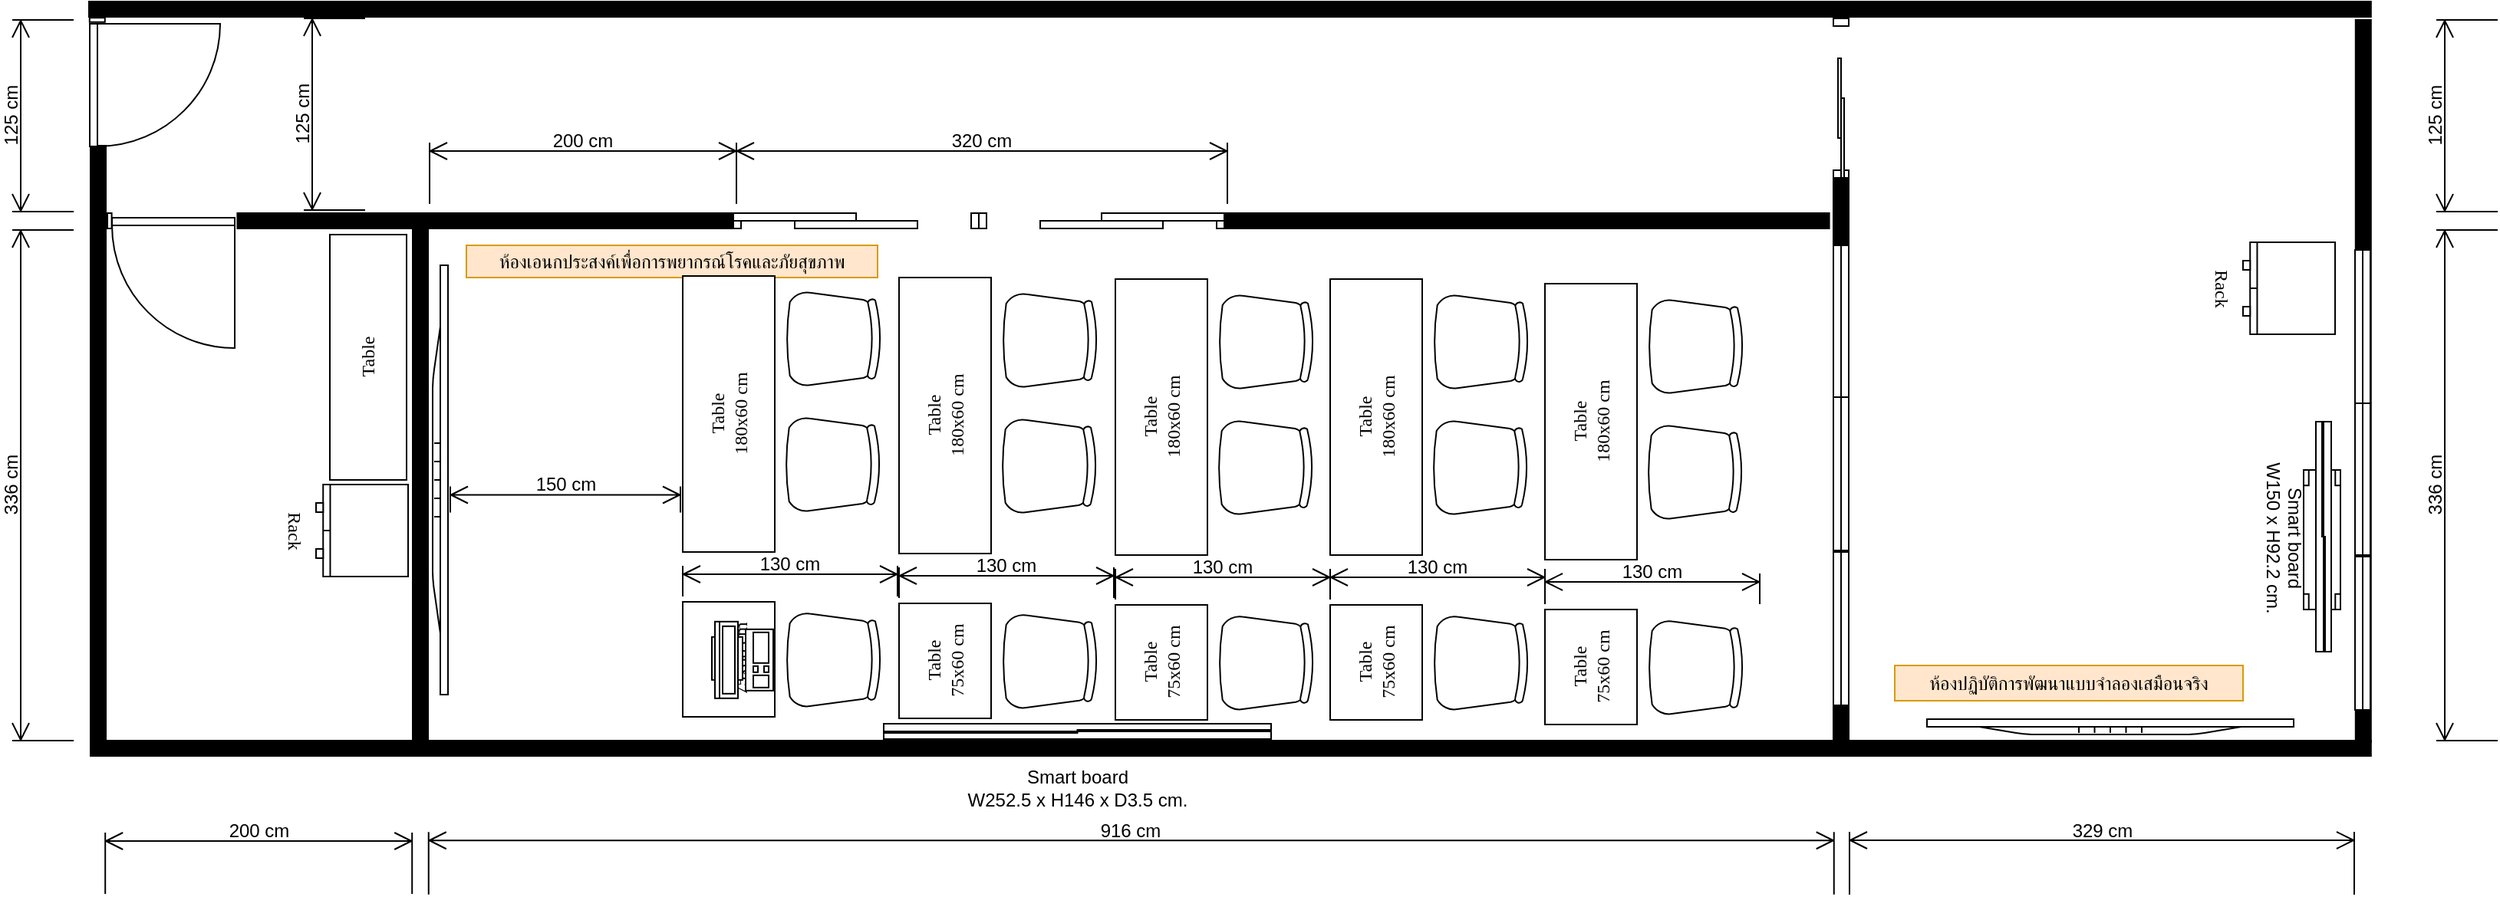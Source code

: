 <mxfile version="23.1.5" type="github" pages="5">
  <diagram name="Page-4" id="hab1qdLuDp6KrYGmsr37">
    <mxGraphModel dx="2194" dy="1208" grid="0" gridSize="10" guides="1" tooltips="1" connect="1" arrows="1" fold="1" page="1" pageScale="1" pageWidth="1169" pageHeight="827" background="none" math="0" shadow="0">
      <root>
        <mxCell id="_wZcTNXWGWqyZw0r8FSb-0" />
        <mxCell id="_wZcTNXWGWqyZw0r8FSb-1" parent="_wZcTNXWGWqyZw0r8FSb-0" />
        <mxCell id="_wZcTNXWGWqyZw0r8FSb-2" value="" style="verticalLabelPosition=bottom;html=1;verticalAlign=top;align=center;shape=mxgraph.floorplan.wallCorner;direction=north;labelBackgroundColor=none;gradientColor=none;fillColor=#000000;" vertex="1" parent="_wZcTNXWGWqyZw0r8FSb-1">
          <mxGeometry x="91" y="242" width="101" height="398" as="geometry" />
        </mxCell>
        <mxCell id="_wZcTNXWGWqyZw0r8FSb-3" value="" style="verticalLabelPosition=bottom;html=1;verticalAlign=top;align=center;shape=mxgraph.floorplan.doorRight;aspect=fixed;rotation=-90;labelBackgroundColor=none;" vertex="1" parent="_wZcTNXWGWqyZw0r8FSb-1">
          <mxGeometry x="93" y="160" width="80" height="85" as="geometry" />
        </mxCell>
        <mxCell id="_wZcTNXWGWqyZw0r8FSb-4" value="" style="verticalLabelPosition=bottom;html=1;verticalAlign=top;align=center;shape=mxgraph.floorplan.wall;rotation=90;labelBackgroundColor=none;" vertex="1" parent="_wZcTNXWGWqyZw0r8FSb-1">
          <mxGeometry x="94" y="155" width="2.8" height="10" as="geometry" />
        </mxCell>
        <mxCell id="_wZcTNXWGWqyZw0r8FSb-5" value="" style="verticalLabelPosition=bottom;html=1;verticalAlign=top;align=center;shape=mxgraph.floorplan.wall;direction=south;labelBackgroundColor=none;fillColor=#000000;" vertex="1" parent="_wZcTNXWGWqyZw0r8FSb-1">
          <mxGeometry x="1567.4" y="160" width="10" height="471" as="geometry" />
        </mxCell>
        <mxCell id="_wZcTNXWGWqyZw0r8FSb-6" value="" style="verticalLabelPosition=bottom;html=1;verticalAlign=top;align=center;shape=mxgraph.floorplan.wall;labelBackgroundColor=none;fillColor=#000000;" vertex="1" parent="_wZcTNXWGWqyZw0r8FSb-1">
          <mxGeometry x="90" y="148" width="1487.4" height="10" as="geometry" />
        </mxCell>
        <mxCell id="_wZcTNXWGWqyZw0r8FSb-7" value="" style="verticalLabelPosition=bottom;html=1;verticalAlign=top;align=center;shape=mxgraph.floorplan.wall;labelBackgroundColor=none;fillColor=#000000;" vertex="1" parent="_wZcTNXWGWqyZw0r8FSb-1">
          <mxGeometry x="91" y="630" width="1486.4" height="10" as="geometry" />
        </mxCell>
        <mxCell id="_wZcTNXWGWqyZw0r8FSb-9" value="" style="verticalLabelPosition=bottom;html=1;verticalAlign=top;align=center;shape=mxgraph.floorplan.wall;direction=south;rotation=-180;labelBackgroundColor=none;gradientColor=none;fillColor=#000000;" vertex="1" parent="_wZcTNXWGWqyZw0r8FSb-1">
          <mxGeometry x="1227" y="263" width="10" height="366" as="geometry" />
        </mxCell>
        <mxCell id="_wZcTNXWGWqyZw0r8FSb-10" value="" style="verticalLabelPosition=bottom;html=1;verticalAlign=top;align=center;shape=mxgraph.floorplan.wall;direction=south;rotation=90;labelBackgroundColor=none;fillColor=#000000;" vertex="1" parent="_wZcTNXWGWqyZw0r8FSb-1">
          <mxGeometry x="343.15" y="129.56" width="10" height="322.88" as="geometry" />
        </mxCell>
        <mxCell id="_wZcTNXWGWqyZw0r8FSb-12" value="125 cm" style="shape=dimension;direction=south;whiteSpace=wrap;html=1;align=center;points=[];verticalAlign=top;labelBackgroundColor=none;horizontal=0;spacingTop=-15;" vertex="1" parent="_wZcTNXWGWqyZw0r8FSb-1">
          <mxGeometry x="230" y="159" width="40" height="125" as="geometry" />
        </mxCell>
        <mxCell id="_wZcTNXWGWqyZw0r8FSb-14" value="" style="verticalLabelPosition=bottom;html=1;verticalAlign=top;align=center;shape=mxgraph.floorplan.doorSlidingGlass;dx=0.25;labelBackgroundColor=none;rotation=-90;" vertex="1" parent="_wZcTNXWGWqyZw0r8FSb-1">
          <mxGeometry x="1180" y="206" width="104" height="10" as="geometry" />
        </mxCell>
        <mxCell id="_wZcTNXWGWqyZw0r8FSb-15" value="" style="verticalLabelPosition=bottom;html=1;verticalAlign=top;align=center;shape=mxgraph.floorplan.flat_tv;rotation=-180;labelBackgroundColor=none;" vertex="1" parent="_wZcTNXWGWqyZw0r8FSb-1">
          <mxGeometry x="1288" y="616" width="239" height="10" as="geometry" />
        </mxCell>
        <mxCell id="_wZcTNXWGWqyZw0r8FSb-16" value="" style="verticalLabelPosition=bottom;html=1;verticalAlign=top;align=center;shape=mxgraph.floorplan.window;rotation=90;labelBackgroundColor=none;" vertex="1" parent="_wZcTNXWGWqyZw0r8FSb-1">
          <mxGeometry x="1182" y="352" width="100" height="10" as="geometry" />
        </mxCell>
        <mxCell id="_wZcTNXWGWqyZw0r8FSb-17" value="" style="verticalLabelPosition=bottom;html=1;verticalAlign=top;align=center;shape=mxgraph.floorplan.window;rotation=90;labelBackgroundColor=none;" vertex="1" parent="_wZcTNXWGWqyZw0r8FSb-1">
          <mxGeometry x="1182" y="451" width="100" height="10" as="geometry" />
        </mxCell>
        <mxCell id="_wZcTNXWGWqyZw0r8FSb-18" value="" style="verticalLabelPosition=bottom;html=1;verticalAlign=top;align=center;shape=mxgraph.floorplan.window;rotation=90;labelBackgroundColor=none;" vertex="1" parent="_wZcTNXWGWqyZw0r8FSb-1">
          <mxGeometry x="1182" y="552" width="100" height="10" as="geometry" />
        </mxCell>
        <mxCell id="_wZcTNXWGWqyZw0r8FSb-19" value="" style="verticalLabelPosition=bottom;html=1;verticalAlign=top;align=center;shape=mxgraph.floorplan.window;rotation=90;labelBackgroundColor=none;" vertex="1" parent="_wZcTNXWGWqyZw0r8FSb-1">
          <mxGeometry x="1522" y="355" width="100" height="10" as="geometry" />
        </mxCell>
        <mxCell id="_wZcTNXWGWqyZw0r8FSb-20" value="" style="verticalLabelPosition=bottom;html=1;verticalAlign=top;align=center;shape=mxgraph.floorplan.window;rotation=90;labelBackgroundColor=none;" vertex="1" parent="_wZcTNXWGWqyZw0r8FSb-1">
          <mxGeometry x="1522.5" y="454.5" width="99" height="10" as="geometry" />
        </mxCell>
        <mxCell id="_wZcTNXWGWqyZw0r8FSb-21" value="" style="verticalLabelPosition=bottom;html=1;verticalAlign=top;align=center;shape=mxgraph.floorplan.window;rotation=90;labelBackgroundColor=none;" vertex="1" parent="_wZcTNXWGWqyZw0r8FSb-1">
          <mxGeometry x="1522" y="555" width="100" height="10" as="geometry" />
        </mxCell>
        <mxCell id="_wZcTNXWGWqyZw0r8FSb-22" value="" style="verticalLabelPosition=bottom;html=1;verticalAlign=top;align=center;shape=mxgraph.floorplan.wall;direction=south;labelBackgroundColor=none;gradientColor=none;fillColor=#000000;" vertex="1" parent="_wZcTNXWGWqyZw0r8FSb-1">
          <mxGeometry x="301" y="295" width="10" height="339" as="geometry" />
        </mxCell>
        <mxCell id="_wZcTNXWGWqyZw0r8FSb-23" value="200 cm" style="shape=dimension;direction=south;whiteSpace=wrap;html=1;align=center;points=[];verticalAlign=top;labelBackgroundColor=none;horizontal=0;spacingTop=-15;rotation=90;" vertex="1" parent="_wZcTNXWGWqyZw0r8FSb-1">
          <mxGeometry x="180.6" y="610" width="40" height="200" as="geometry" />
        </mxCell>
        <mxCell id="_wZcTNXWGWqyZw0r8FSb-25" value="Rack" style="verticalLabelPosition=bottom;html=1;verticalAlign=top;align=center;strokeWidth=1;shape=mxgraph.floorplan.dresser;rounded=0;shadow=0;comic=0;fontFamily=Verdana;fontSize=12;rotation=90;labelBackgroundColor=none;" vertex="1" parent="_wZcTNXWGWqyZw0r8FSb-1">
          <mxGeometry x="238" y="463" width="60" height="60" as="geometry" />
        </mxCell>
        <mxCell id="_wZcTNXWGWqyZw0r8FSb-26" value="Table" style="shape=rect;shadow=0;rounded=0;comic=0;fontFamily=Verdana;fontSize=12;align=center;html=1;rotation=-90;labelBackgroundColor=none;" vertex="1" parent="_wZcTNXWGWqyZw0r8FSb-1">
          <mxGeometry x="192" y="355" width="160" height="50" as="geometry" />
        </mxCell>
        <mxCell id="_wZcTNXWGWqyZw0r8FSb-27" value="" style="verticalLabelPosition=bottom;html=1;verticalAlign=top;align=center;shape=mxgraph.floorplan.doorRight;aspect=fixed;labelBackgroundColor=none;" vertex="1" parent="_wZcTNXWGWqyZw0r8FSb-1">
          <mxGeometry x="105" y="289" width="80" height="85" as="geometry" />
        </mxCell>
        <mxCell id="_wZcTNXWGWqyZw0r8FSb-28" value="" style="verticalLabelPosition=bottom;html=1;verticalAlign=top;align=center;shape=mxgraph.floorplan.doorBypass;dx=0.25;flipH=1;flipV=1;labelBackgroundColor=none;" vertex="1" parent="_wZcTNXWGWqyZw0r8FSb-1">
          <mxGeometry x="670" y="286" width="160" height="10" as="geometry" />
        </mxCell>
        <mxCell id="_wZcTNXWGWqyZw0r8FSb-29" value="" style="verticalLabelPosition=bottom;html=1;verticalAlign=top;align=center;shape=mxgraph.floorplan.wall;direction=south;rotation=90;labelBackgroundColor=none;fillColor=#000000;" vertex="1" parent="_wZcTNXWGWqyZw0r8FSb-1">
          <mxGeometry x="1022.45" y="94.15" width="10" height="393.69" as="geometry" />
        </mxCell>
        <mxCell id="_wZcTNXWGWqyZw0r8FSb-30" value="125 cm" style="shape=dimension;direction=south;whiteSpace=wrap;html=1;align=center;points=[];verticalAlign=top;labelBackgroundColor=none;horizontal=0;spacingTop=-15;" vertex="1" parent="_wZcTNXWGWqyZw0r8FSb-1">
          <mxGeometry x="1620" y="160" width="40" height="125" as="geometry" />
        </mxCell>
        <mxCell id="_wZcTNXWGWqyZw0r8FSb-31" value="" style="verticalLabelPosition=bottom;html=1;verticalAlign=top;align=center;shape=mxgraph.floorplan.flat_tv;rotation=-90;labelBackgroundColor=none;" vertex="1" parent="_wZcTNXWGWqyZw0r8FSb-1">
          <mxGeometry x="179" y="455" width="280" height="10" as="geometry" />
        </mxCell>
        <mxCell id="_wZcTNXWGWqyZw0r8FSb-32" value="" style="verticalLabelPosition=bottom;html=1;verticalAlign=top;align=center;shape=mxgraph.floorplan.wall;rotation=0;labelBackgroundColor=none;" vertex="1" parent="_wZcTNXWGWqyZw0r8FSb-1">
          <mxGeometry x="102" y="286" width="2.8" height="10" as="geometry" />
        </mxCell>
        <mxCell id="_wZcTNXWGWqyZw0r8FSb-34" value="916 cm" style="shape=dimension;direction=south;whiteSpace=wrap;html=1;align=center;points=[];verticalAlign=top;labelBackgroundColor=none;horizontal=0;spacingTop=-15;rotation=90;" vertex="1" parent="_wZcTNXWGWqyZw0r8FSb-1">
          <mxGeometry x="749" y="252" width="40.75" height="916" as="geometry" />
        </mxCell>
        <mxCell id="_wZcTNXWGWqyZw0r8FSb-35" value="336 cm" style="shape=dimension;direction=south;whiteSpace=wrap;html=1;align=center;points=[];verticalAlign=top;labelBackgroundColor=none;horizontal=0;spacingTop=-15;" vertex="1" parent="_wZcTNXWGWqyZw0r8FSb-1">
          <mxGeometry x="1620" y="297" width="40" height="333" as="geometry" />
        </mxCell>
        <mxCell id="_wZcTNXWGWqyZw0r8FSb-36" value="329 cm" style="shape=dimension;direction=south;whiteSpace=wrap;html=1;align=center;points=[];verticalAlign=top;labelBackgroundColor=none;horizontal=0;spacingTop=-15;rotation=90;" vertex="1" parent="_wZcTNXWGWqyZw0r8FSb-1">
          <mxGeometry x="1381.5" y="545.5" width="41" height="329" as="geometry" />
        </mxCell>
        <mxCell id="_wZcTNXWGWqyZw0r8FSb-38" value="Rack" style="verticalLabelPosition=bottom;html=1;verticalAlign=top;align=center;strokeWidth=1;shape=mxgraph.floorplan.dresser;rounded=0;shadow=0;comic=0;fontFamily=Verdana;fontSize=12;rotation=90;labelBackgroundColor=none;" vertex="1" parent="_wZcTNXWGWqyZw0r8FSb-1">
          <mxGeometry x="1494" y="305" width="60" height="60" as="geometry" />
        </mxCell>
        <mxCell id="_wZcTNXWGWqyZw0r8FSb-40" value="200 cm" style="shape=dimension;direction=south;whiteSpace=wrap;html=1;align=center;points=[];verticalAlign=top;labelBackgroundColor=none;horizontal=0;spacingTop=-15;rotation=90;" vertex="1" parent="_wZcTNXWGWqyZw0r8FSb-1">
          <mxGeometry x="392" y="160" width="40" height="200" as="geometry" />
        </mxCell>
        <mxCell id="_wZcTNXWGWqyZw0r8FSb-41" value="320 cm" style="shape=dimension;direction=south;whiteSpace=wrap;html=1;align=center;points=[];verticalAlign=top;labelBackgroundColor=none;horizontal=0;spacingTop=-15;rotation=90;" vertex="1" parent="_wZcTNXWGWqyZw0r8FSb-1">
          <mxGeometry x="652" y="100.0" width="40" height="320" as="geometry" />
        </mxCell>
        <mxCell id="_wZcTNXWGWqyZw0r8FSb-42" value="" style="verticalLabelPosition=bottom;html=1;verticalAlign=top;align=center;shape=mxgraph.floorplan.doorBypass;dx=0.25;flipH=0;flipV=1;labelBackgroundColor=none;" vertex="1" parent="_wZcTNXWGWqyZw0r8FSb-1">
          <mxGeometry x="510" y="286" width="160" height="10" as="geometry" />
        </mxCell>
        <mxCell id="_wZcTNXWGWqyZw0r8FSb-43" value="" style="verticalLabelPosition=bottom;html=1;verticalAlign=top;align=center;shape=mxgraph.floorplan.windowGlider;dx=0.5;rotation=-180;flipH=0;flipV=0;labelBackgroundColor=none;" vertex="1" parent="_wZcTNXWGWqyZw0r8FSb-1">
          <mxGeometry x="608" y="619" width="252.5" height="10" as="geometry" />
        </mxCell>
        <mxCell id="_wZcTNXWGWqyZw0r8FSb-44" value="" style="verticalLabelPosition=bottom;html=1;verticalAlign=top;align=center;shape=mxgraph.floorplan.table;rotation=-90;labelBackgroundColor=none;" vertex="1" parent="_wZcTNXWGWqyZw0r8FSb-1">
          <mxGeometry x="1500" y="487" width="91" height="24" as="geometry" />
        </mxCell>
        <mxCell id="_wZcTNXWGWqyZw0r8FSb-45" value="Smart board&lt;br&gt;W150 x H92.2 cm." style="verticalLabelPosition=bottom;html=1;verticalAlign=top;align=center;shape=mxgraph.floorplan.windowGlider;dx=0.5;rotation=-270;labelBackgroundColor=none;" vertex="1" parent="_wZcTNXWGWqyZw0r8FSb-1">
          <mxGeometry x="1471.5" y="492" width="150" height="10" as="geometry" />
        </mxCell>
        <mxCell id="_wZcTNXWGWqyZw0r8FSb-46" value="Smart board&lt;br style=&quot;border-color: var(--border-color);&quot;&gt;&lt;span style=&quot;&quot;&gt;W252.5 x H146 x D3.5 cm.&lt;/span&gt;" style="text;html=1;align=center;verticalAlign=middle;whiteSpace=wrap;rounded=0;fontColor=default;labelBackgroundColor=none;" vertex="1" parent="_wZcTNXWGWqyZw0r8FSb-1">
          <mxGeometry x="660.75" y="646" width="147" height="30" as="geometry" />
        </mxCell>
        <mxCell id="_wZcTNXWGWqyZw0r8FSb-47" value="336 cm" style="shape=dimension;direction=south;whiteSpace=wrap;html=1;align=center;points=[];verticalAlign=top;labelBackgroundColor=none;horizontal=0;spacingTop=-15;" vertex="1" parent="_wZcTNXWGWqyZw0r8FSb-1">
          <mxGeometry x="40" y="297" width="40" height="333" as="geometry" />
        </mxCell>
        <mxCell id="_wZcTNXWGWqyZw0r8FSb-48" value="125 cm" style="shape=dimension;direction=south;whiteSpace=wrap;html=1;align=center;points=[];verticalAlign=top;labelBackgroundColor=none;horizontal=0;spacingTop=-15;" vertex="1" parent="_wZcTNXWGWqyZw0r8FSb-1">
          <mxGeometry x="40" y="160" width="40" height="125" as="geometry" />
        </mxCell>
        <mxCell id="_wZcTNXWGWqyZw0r8FSb-49" value="150 cm" style="shape=dimension;direction=south;whiteSpace=wrap;html=1;align=center;points=[];verticalAlign=top;labelBackgroundColor=none;horizontal=0;spacingTop=-15;rotation=90;" vertex="1" parent="_wZcTNXWGWqyZw0r8FSb-1">
          <mxGeometry x="392" y="397.75" width="17" height="150" as="geometry" />
        </mxCell>
        <mxCell id="_wZcTNXWGWqyZw0r8FSb-72" value="ห้องปฏิบัติการพัฒนาแบบจำลองเสมือนจริง" style="text;html=1;align=center;verticalAlign=middle;whiteSpace=wrap;rounded=0;labelBackgroundColor=none;fillColor=#ffe6cc;strokeColor=#d79b00;" vertex="1" parent="_wZcTNXWGWqyZw0r8FSb-1">
          <mxGeometry x="1267" y="581" width="227" height="23" as="geometry" />
        </mxCell>
        <mxCell id="_wZcTNXWGWqyZw0r8FSb-73" value="ห้องเอนกประสงค์เพื่อการพยากรณ์โรคและภัยสุขภาพ" style="text;html=1;align=center;verticalAlign=middle;whiteSpace=wrap;rounded=0;labelBackgroundColor=none;fillColor=#ffe6cc;strokeColor=#d79b00;" vertex="1" parent="_wZcTNXWGWqyZw0r8FSb-1">
          <mxGeometry x="336" y="307" width="268" height="21" as="geometry" />
        </mxCell>
        <mxCell id="l0cLB7m6AwkxwZbLexEh-8" value="" style="group" vertex="1" connectable="0" parent="_wZcTNXWGWqyZw0r8FSb-1">
          <mxGeometry x="899" y="329" width="140" height="287.5" as="geometry" />
        </mxCell>
        <mxCell id="_wZcTNXWGWqyZw0r8FSb-66" value="130 cm" style="shape=dimension;direction=south;whiteSpace=wrap;html=1;align=center;points=[];verticalAlign=top;labelBackgroundColor=none;horizontal=0;spacingTop=-15;rotation=90;" vertex="1" parent="l0cLB7m6AwkxwZbLexEh-8">
          <mxGeometry x="60" y="129" width="20" height="140" as="geometry" />
        </mxCell>
        <mxCell id="_wZcTNXWGWqyZw0r8FSb-67" value="" style="verticalLabelPosition=bottom;html=1;verticalAlign=top;align=center;shape=mxgraph.floorplan.office_chair;labelBackgroundColor=none;rotation=90;" vertex="1" parent="l0cLB7m6AwkxwZbLexEh-8">
          <mxGeometry x="67" y="92" width="62" height="62" as="geometry" />
        </mxCell>
        <mxCell id="_wZcTNXWGWqyZw0r8FSb-68" value="Table&lt;br&gt;180x60 cm" style="shape=rect;shadow=0;rounded=0;comic=0;fontFamily=Verdana;fontSize=12;align=center;html=1;rotation=-90;labelBackgroundColor=none;" vertex="1" parent="l0cLB7m6AwkxwZbLexEh-8">
          <mxGeometry x="-60" y="60" width="180" height="60" as="geometry" />
        </mxCell>
        <mxCell id="_wZcTNXWGWqyZw0r8FSb-70" value="Table&lt;br&gt;75x60 cm" style="shape=rect;shadow=0;rounded=0;comic=0;fontFamily=Verdana;fontSize=12;align=center;html=1;rotation=-90;labelBackgroundColor=none;" vertex="1" parent="l0cLB7m6AwkxwZbLexEh-8">
          <mxGeometry x="-7.5" y="220" width="75" height="60" as="geometry" />
        </mxCell>
        <mxCell id="_wZcTNXWGWqyZw0r8FSb-71" value="" style="verticalLabelPosition=bottom;html=1;verticalAlign=top;align=center;shape=mxgraph.floorplan.office_chair;labelBackgroundColor=none;rotation=90;" vertex="1" parent="l0cLB7m6AwkxwZbLexEh-8">
          <mxGeometry x="67.5" y="219.41" width="62" height="62" as="geometry" />
        </mxCell>
        <mxCell id="l0cLB7m6AwkxwZbLexEh-1" value="" style="verticalLabelPosition=bottom;html=1;verticalAlign=top;align=center;shape=mxgraph.floorplan.office_chair;labelBackgroundColor=none;rotation=90;" vertex="1" parent="l0cLB7m6AwkxwZbLexEh-8">
          <mxGeometry x="67.5" y="10" width="62" height="62" as="geometry" />
        </mxCell>
        <mxCell id="l0cLB7m6AwkxwZbLexEh-9" value="" style="group" vertex="1" connectable="0" parent="_wZcTNXWGWqyZw0r8FSb-1">
          <mxGeometry x="759" y="329" width="140" height="287.5" as="geometry" />
        </mxCell>
        <mxCell id="l0cLB7m6AwkxwZbLexEh-10" value="130 cm" style="shape=dimension;direction=south;whiteSpace=wrap;html=1;align=center;points=[];verticalAlign=top;labelBackgroundColor=none;horizontal=0;spacingTop=-15;rotation=90;" vertex="1" parent="l0cLB7m6AwkxwZbLexEh-9">
          <mxGeometry x="60" y="129" width="20" height="140" as="geometry" />
        </mxCell>
        <mxCell id="l0cLB7m6AwkxwZbLexEh-11" value="" style="verticalLabelPosition=bottom;html=1;verticalAlign=top;align=center;shape=mxgraph.floorplan.office_chair;labelBackgroundColor=none;rotation=90;" vertex="1" parent="l0cLB7m6AwkxwZbLexEh-9">
          <mxGeometry x="67" y="92" width="62" height="62" as="geometry" />
        </mxCell>
        <mxCell id="l0cLB7m6AwkxwZbLexEh-12" value="Table&lt;br&gt;180x60 cm" style="shape=rect;shadow=0;rounded=0;comic=0;fontFamily=Verdana;fontSize=12;align=center;html=1;rotation=-90;labelBackgroundColor=none;" vertex="1" parent="l0cLB7m6AwkxwZbLexEh-9">
          <mxGeometry x="-60" y="60" width="180" height="60" as="geometry" />
        </mxCell>
        <mxCell id="l0cLB7m6AwkxwZbLexEh-13" value="Table&lt;br&gt;75x60 cm" style="shape=rect;shadow=0;rounded=0;comic=0;fontFamily=Verdana;fontSize=12;align=center;html=1;rotation=-90;labelBackgroundColor=none;" vertex="1" parent="l0cLB7m6AwkxwZbLexEh-9">
          <mxGeometry x="-7.5" y="220" width="75" height="60" as="geometry" />
        </mxCell>
        <mxCell id="l0cLB7m6AwkxwZbLexEh-14" value="" style="verticalLabelPosition=bottom;html=1;verticalAlign=top;align=center;shape=mxgraph.floorplan.office_chair;labelBackgroundColor=none;rotation=90;" vertex="1" parent="l0cLB7m6AwkxwZbLexEh-9">
          <mxGeometry x="67.5" y="219.41" width="62" height="62" as="geometry" />
        </mxCell>
        <mxCell id="l0cLB7m6AwkxwZbLexEh-15" value="" style="verticalLabelPosition=bottom;html=1;verticalAlign=top;align=center;shape=mxgraph.floorplan.office_chair;labelBackgroundColor=none;rotation=90;" vertex="1" parent="l0cLB7m6AwkxwZbLexEh-9">
          <mxGeometry x="67.5" y="10" width="62" height="62" as="geometry" />
        </mxCell>
        <mxCell id="l0cLB7m6AwkxwZbLexEh-17" value="" style="group" vertex="1" connectable="0" parent="_wZcTNXWGWqyZw0r8FSb-1">
          <mxGeometry x="618" y="328" width="140" height="287.5" as="geometry" />
        </mxCell>
        <mxCell id="l0cLB7m6AwkxwZbLexEh-18" value="130 cm" style="shape=dimension;direction=south;whiteSpace=wrap;html=1;align=center;points=[];verticalAlign=top;labelBackgroundColor=none;horizontal=0;spacingTop=-15;rotation=90;" vertex="1" parent="l0cLB7m6AwkxwZbLexEh-17">
          <mxGeometry x="60" y="129" width="20" height="140" as="geometry" />
        </mxCell>
        <mxCell id="l0cLB7m6AwkxwZbLexEh-19" value="" style="verticalLabelPosition=bottom;html=1;verticalAlign=top;align=center;shape=mxgraph.floorplan.office_chair;labelBackgroundColor=none;rotation=90;" vertex="1" parent="l0cLB7m6AwkxwZbLexEh-17">
          <mxGeometry x="67" y="92" width="62" height="62" as="geometry" />
        </mxCell>
        <mxCell id="l0cLB7m6AwkxwZbLexEh-20" value="Table&lt;br&gt;180x60 cm" style="shape=rect;shadow=0;rounded=0;comic=0;fontFamily=Verdana;fontSize=12;align=center;html=1;rotation=-90;labelBackgroundColor=none;" vertex="1" parent="l0cLB7m6AwkxwZbLexEh-17">
          <mxGeometry x="-60" y="60" width="180" height="60" as="geometry" />
        </mxCell>
        <mxCell id="l0cLB7m6AwkxwZbLexEh-21" value="Table&lt;br&gt;75x60 cm" style="shape=rect;shadow=0;rounded=0;comic=0;fontFamily=Verdana;fontSize=12;align=center;html=1;rotation=-90;labelBackgroundColor=none;" vertex="1" parent="l0cLB7m6AwkxwZbLexEh-17">
          <mxGeometry x="-7.5" y="220" width="75" height="60" as="geometry" />
        </mxCell>
        <mxCell id="l0cLB7m6AwkxwZbLexEh-22" value="" style="verticalLabelPosition=bottom;html=1;verticalAlign=top;align=center;shape=mxgraph.floorplan.office_chair;labelBackgroundColor=none;rotation=90;" vertex="1" parent="l0cLB7m6AwkxwZbLexEh-17">
          <mxGeometry x="67.5" y="219.41" width="62" height="62" as="geometry" />
        </mxCell>
        <mxCell id="l0cLB7m6AwkxwZbLexEh-23" value="" style="verticalLabelPosition=bottom;html=1;verticalAlign=top;align=center;shape=mxgraph.floorplan.office_chair;labelBackgroundColor=none;rotation=90;" vertex="1" parent="l0cLB7m6AwkxwZbLexEh-17">
          <mxGeometry x="67.5" y="10" width="62" height="62" as="geometry" />
        </mxCell>
        <mxCell id="l0cLB7m6AwkxwZbLexEh-24" value="" style="group" vertex="1" connectable="0" parent="_wZcTNXWGWqyZw0r8FSb-1">
          <mxGeometry x="477" y="327" width="140" height="287.5" as="geometry" />
        </mxCell>
        <mxCell id="l0cLB7m6AwkxwZbLexEh-25" value="130 cm" style="shape=dimension;direction=south;whiteSpace=wrap;html=1;align=center;points=[];verticalAlign=top;labelBackgroundColor=none;horizontal=0;spacingTop=-15;rotation=90;" vertex="1" parent="l0cLB7m6AwkxwZbLexEh-24">
          <mxGeometry x="60" y="129" width="20" height="140" as="geometry" />
        </mxCell>
        <mxCell id="l0cLB7m6AwkxwZbLexEh-26" value="" style="verticalLabelPosition=bottom;html=1;verticalAlign=top;align=center;shape=mxgraph.floorplan.office_chair;labelBackgroundColor=none;rotation=90;" vertex="1" parent="l0cLB7m6AwkxwZbLexEh-24">
          <mxGeometry x="67" y="92" width="62" height="62" as="geometry" />
        </mxCell>
        <mxCell id="l0cLB7m6AwkxwZbLexEh-27" value="Table&lt;br&gt;180x60 cm" style="shape=rect;shadow=0;rounded=0;comic=0;fontFamily=Verdana;fontSize=12;align=center;html=1;rotation=-90;labelBackgroundColor=none;" vertex="1" parent="l0cLB7m6AwkxwZbLexEh-24">
          <mxGeometry x="-60" y="60" width="180" height="60" as="geometry" />
        </mxCell>
        <mxCell id="l0cLB7m6AwkxwZbLexEh-28" value="Table&lt;br&gt;75x60 cm" style="shape=rect;shadow=0;rounded=0;comic=0;fontFamily=Verdana;fontSize=12;align=center;html=1;rotation=-90;labelBackgroundColor=none;" vertex="1" parent="l0cLB7m6AwkxwZbLexEh-24">
          <mxGeometry x="-7.5" y="220" width="75" height="60" as="geometry" />
        </mxCell>
        <mxCell id="l0cLB7m6AwkxwZbLexEh-29" value="" style="verticalLabelPosition=bottom;html=1;verticalAlign=top;align=center;shape=mxgraph.floorplan.office_chair;labelBackgroundColor=none;rotation=90;" vertex="1" parent="l0cLB7m6AwkxwZbLexEh-24">
          <mxGeometry x="67.5" y="219.41" width="62" height="62" as="geometry" />
        </mxCell>
        <mxCell id="l0cLB7m6AwkxwZbLexEh-30" value="" style="verticalLabelPosition=bottom;html=1;verticalAlign=top;align=center;shape=mxgraph.floorplan.office_chair;labelBackgroundColor=none;rotation=90;" vertex="1" parent="l0cLB7m6AwkxwZbLexEh-24">
          <mxGeometry x="67.5" y="10" width="62" height="62" as="geometry" />
        </mxCell>
        <mxCell id="l0cLB7m6AwkxwZbLexEh-38" value="" style="verticalLabelPosition=bottom;html=1;verticalAlign=top;align=center;shape=mxgraph.floorplan.workstation;shadow=0;flipV=1;rotation=90;" vertex="1" parent="l0cLB7m6AwkxwZbLexEh-24">
          <mxGeometry x="14" y="230.41" width="50" height="40" as="geometry" />
        </mxCell>
        <mxCell id="l0cLB7m6AwkxwZbLexEh-31" value="" style="group" vertex="1" connectable="0" parent="_wZcTNXWGWqyZw0r8FSb-1">
          <mxGeometry x="1039" y="332" width="140" height="287.5" as="geometry" />
        </mxCell>
        <mxCell id="l0cLB7m6AwkxwZbLexEh-32" value="130 cm" style="shape=dimension;direction=south;whiteSpace=wrap;html=1;align=center;points=[];verticalAlign=top;labelBackgroundColor=none;horizontal=0;spacingTop=-15;rotation=90;" vertex="1" parent="l0cLB7m6AwkxwZbLexEh-31">
          <mxGeometry x="60" y="129" width="20" height="140" as="geometry" />
        </mxCell>
        <mxCell id="l0cLB7m6AwkxwZbLexEh-33" value="" style="verticalLabelPosition=bottom;html=1;verticalAlign=top;align=center;shape=mxgraph.floorplan.office_chair;labelBackgroundColor=none;rotation=90;" vertex="1" parent="l0cLB7m6AwkxwZbLexEh-31">
          <mxGeometry x="67" y="92" width="62" height="62" as="geometry" />
        </mxCell>
        <mxCell id="l0cLB7m6AwkxwZbLexEh-34" value="Table&lt;br&gt;180x60 cm" style="shape=rect;shadow=0;rounded=0;comic=0;fontFamily=Verdana;fontSize=12;align=center;html=1;rotation=-90;labelBackgroundColor=none;" vertex="1" parent="l0cLB7m6AwkxwZbLexEh-31">
          <mxGeometry x="-60" y="60" width="180" height="60" as="geometry" />
        </mxCell>
        <mxCell id="l0cLB7m6AwkxwZbLexEh-35" value="Table&lt;br&gt;75x60 cm" style="shape=rect;shadow=0;rounded=0;comic=0;fontFamily=Verdana;fontSize=12;align=center;html=1;rotation=-90;labelBackgroundColor=none;" vertex="1" parent="l0cLB7m6AwkxwZbLexEh-31">
          <mxGeometry x="-7.5" y="220" width="75" height="60" as="geometry" />
        </mxCell>
        <mxCell id="l0cLB7m6AwkxwZbLexEh-36" value="" style="verticalLabelPosition=bottom;html=1;verticalAlign=top;align=center;shape=mxgraph.floorplan.office_chair;labelBackgroundColor=none;rotation=90;" vertex="1" parent="l0cLB7m6AwkxwZbLexEh-31">
          <mxGeometry x="67.5" y="219.41" width="62" height="62" as="geometry" />
        </mxCell>
        <mxCell id="l0cLB7m6AwkxwZbLexEh-37" value="" style="verticalLabelPosition=bottom;html=1;verticalAlign=top;align=center;shape=mxgraph.floorplan.office_chair;labelBackgroundColor=none;rotation=90;" vertex="1" parent="l0cLB7m6AwkxwZbLexEh-31">
          <mxGeometry x="67.5" y="10" width="62" height="62" as="geometry" />
        </mxCell>
      </root>
    </mxGraphModel>
  </diagram>
  <diagram name="Copy of Page-4" id="y0ccVY-5IVC38DJS9QFT">
    <mxGraphModel dx="2037" dy="1121" grid="0" gridSize="10" guides="1" tooltips="1" connect="1" arrows="1" fold="1" page="1" pageScale="1" pageWidth="1169" pageHeight="827" background="none" math="0" shadow="0">
      <root>
        <mxCell id="Xrpl8PkNTsUjDHeNqajO-0" />
        <mxCell id="Xrpl8PkNTsUjDHeNqajO-1" parent="Xrpl8PkNTsUjDHeNqajO-0" />
        <mxCell id="Xrpl8PkNTsUjDHeNqajO-2" value="" style="verticalLabelPosition=bottom;html=1;verticalAlign=top;align=center;shape=mxgraph.floorplan.wallCorner;direction=north;labelBackgroundColor=none;gradientColor=none;fillColor=#000000;" vertex="1" parent="Xrpl8PkNTsUjDHeNqajO-1">
          <mxGeometry x="91" y="242" width="101" height="398" as="geometry" />
        </mxCell>
        <mxCell id="Xrpl8PkNTsUjDHeNqajO-3" value="" style="verticalLabelPosition=bottom;html=1;verticalAlign=top;align=center;shape=mxgraph.floorplan.doorRight;aspect=fixed;rotation=-90;labelBackgroundColor=none;" vertex="1" parent="Xrpl8PkNTsUjDHeNqajO-1">
          <mxGeometry x="93" y="160" width="80" height="85" as="geometry" />
        </mxCell>
        <mxCell id="Xrpl8PkNTsUjDHeNqajO-4" value="" style="verticalLabelPosition=bottom;html=1;verticalAlign=top;align=center;shape=mxgraph.floorplan.wall;rotation=90;labelBackgroundColor=none;" vertex="1" parent="Xrpl8PkNTsUjDHeNqajO-1">
          <mxGeometry x="94" y="155" width="2.8" height="10" as="geometry" />
        </mxCell>
        <mxCell id="Xrpl8PkNTsUjDHeNqajO-5" value="" style="verticalLabelPosition=bottom;html=1;verticalAlign=top;align=center;shape=mxgraph.floorplan.wall;direction=south;labelBackgroundColor=none;fillColor=#000000;" vertex="1" parent="Xrpl8PkNTsUjDHeNqajO-1">
          <mxGeometry x="1567.4" y="160" width="10" height="471" as="geometry" />
        </mxCell>
        <mxCell id="Xrpl8PkNTsUjDHeNqajO-6" value="" style="verticalLabelPosition=bottom;html=1;verticalAlign=top;align=center;shape=mxgraph.floorplan.wall;labelBackgroundColor=none;fillColor=#000000;" vertex="1" parent="Xrpl8PkNTsUjDHeNqajO-1">
          <mxGeometry x="90" y="148" width="1487.4" height="10" as="geometry" />
        </mxCell>
        <mxCell id="Xrpl8PkNTsUjDHeNqajO-7" value="" style="verticalLabelPosition=bottom;html=1;verticalAlign=top;align=center;shape=mxgraph.floorplan.wall;labelBackgroundColor=none;fillColor=#000000;" vertex="1" parent="Xrpl8PkNTsUjDHeNqajO-1">
          <mxGeometry x="91" y="630" width="1486.4" height="10" as="geometry" />
        </mxCell>
        <mxCell id="Xrpl8PkNTsUjDHeNqajO-8" value="" style="verticalLabelPosition=bottom;html=1;verticalAlign=top;align=center;shape=mxgraph.floorplan.wall;direction=south;rotation=-180;labelBackgroundColor=none;gradientColor=none;fillColor=#000000;" vertex="1" parent="Xrpl8PkNTsUjDHeNqajO-1">
          <mxGeometry x="1227" y="263" width="10" height="366" as="geometry" />
        </mxCell>
        <mxCell id="Xrpl8PkNTsUjDHeNqajO-9" value="" style="verticalLabelPosition=bottom;html=1;verticalAlign=top;align=center;shape=mxgraph.floorplan.wall;direction=south;rotation=90;labelBackgroundColor=none;fillColor=#000000;" vertex="1" parent="Xrpl8PkNTsUjDHeNqajO-1">
          <mxGeometry x="343.15" y="129.56" width="10" height="322.88" as="geometry" />
        </mxCell>
        <mxCell id="Xrpl8PkNTsUjDHeNqajO-10" value="125 cm" style="shape=dimension;direction=south;whiteSpace=wrap;html=1;align=center;points=[];verticalAlign=top;labelBackgroundColor=none;horizontal=0;spacingTop=-15;" vertex="1" parent="Xrpl8PkNTsUjDHeNqajO-1">
          <mxGeometry x="230" y="159" width="40" height="125" as="geometry" />
        </mxCell>
        <mxCell id="Xrpl8PkNTsUjDHeNqajO-11" value="" style="verticalLabelPosition=bottom;html=1;verticalAlign=top;align=center;shape=mxgraph.floorplan.doorSlidingGlass;dx=0.25;labelBackgroundColor=none;rotation=-90;" vertex="1" parent="Xrpl8PkNTsUjDHeNqajO-1">
          <mxGeometry x="1180" y="206" width="104" height="10" as="geometry" />
        </mxCell>
        <mxCell id="Xrpl8PkNTsUjDHeNqajO-12" value="" style="verticalLabelPosition=bottom;html=1;verticalAlign=top;align=center;shape=mxgraph.floorplan.flat_tv;rotation=-180;labelBackgroundColor=none;" vertex="1" parent="Xrpl8PkNTsUjDHeNqajO-1">
          <mxGeometry x="1288" y="616" width="239" height="10" as="geometry" />
        </mxCell>
        <mxCell id="Xrpl8PkNTsUjDHeNqajO-13" value="" style="verticalLabelPosition=bottom;html=1;verticalAlign=top;align=center;shape=mxgraph.floorplan.window;rotation=90;labelBackgroundColor=none;" vertex="1" parent="Xrpl8PkNTsUjDHeNqajO-1">
          <mxGeometry x="1182" y="352" width="100" height="10" as="geometry" />
        </mxCell>
        <mxCell id="Xrpl8PkNTsUjDHeNqajO-14" value="" style="verticalLabelPosition=bottom;html=1;verticalAlign=top;align=center;shape=mxgraph.floorplan.window;rotation=90;labelBackgroundColor=none;" vertex="1" parent="Xrpl8PkNTsUjDHeNqajO-1">
          <mxGeometry x="1182" y="451" width="100" height="10" as="geometry" />
        </mxCell>
        <mxCell id="Xrpl8PkNTsUjDHeNqajO-15" value="" style="verticalLabelPosition=bottom;html=1;verticalAlign=top;align=center;shape=mxgraph.floorplan.window;rotation=90;labelBackgroundColor=none;" vertex="1" parent="Xrpl8PkNTsUjDHeNqajO-1">
          <mxGeometry x="1182" y="552" width="100" height="10" as="geometry" />
        </mxCell>
        <mxCell id="Xrpl8PkNTsUjDHeNqajO-16" value="" style="verticalLabelPosition=bottom;html=1;verticalAlign=top;align=center;shape=mxgraph.floorplan.window;rotation=90;labelBackgroundColor=none;" vertex="1" parent="Xrpl8PkNTsUjDHeNqajO-1">
          <mxGeometry x="1522" y="355" width="100" height="10" as="geometry" />
        </mxCell>
        <mxCell id="Xrpl8PkNTsUjDHeNqajO-17" value="" style="verticalLabelPosition=bottom;html=1;verticalAlign=top;align=center;shape=mxgraph.floorplan.window;rotation=90;labelBackgroundColor=none;" vertex="1" parent="Xrpl8PkNTsUjDHeNqajO-1">
          <mxGeometry x="1522.5" y="454.5" width="99" height="10" as="geometry" />
        </mxCell>
        <mxCell id="Xrpl8PkNTsUjDHeNqajO-18" value="" style="verticalLabelPosition=bottom;html=1;verticalAlign=top;align=center;shape=mxgraph.floorplan.window;rotation=90;labelBackgroundColor=none;" vertex="1" parent="Xrpl8PkNTsUjDHeNqajO-1">
          <mxGeometry x="1522" y="555" width="100" height="10" as="geometry" />
        </mxCell>
        <mxCell id="Xrpl8PkNTsUjDHeNqajO-19" value="" style="verticalLabelPosition=bottom;html=1;verticalAlign=top;align=center;shape=mxgraph.floorplan.wall;direction=south;labelBackgroundColor=none;gradientColor=none;fillColor=#000000;" vertex="1" parent="Xrpl8PkNTsUjDHeNqajO-1">
          <mxGeometry x="301" y="295" width="10" height="339" as="geometry" />
        </mxCell>
        <mxCell id="Xrpl8PkNTsUjDHeNqajO-20" value="200 cm" style="shape=dimension;direction=south;whiteSpace=wrap;html=1;align=center;points=[];verticalAlign=top;labelBackgroundColor=none;horizontal=0;spacingTop=-15;rotation=90;" vertex="1" parent="Xrpl8PkNTsUjDHeNqajO-1">
          <mxGeometry x="180.6" y="610" width="40" height="200" as="geometry" />
        </mxCell>
        <mxCell id="Xrpl8PkNTsUjDHeNqajO-21" value="Rack" style="verticalLabelPosition=bottom;html=1;verticalAlign=top;align=center;strokeWidth=1;shape=mxgraph.floorplan.dresser;rounded=0;shadow=0;comic=0;fontFamily=Verdana;fontSize=12;rotation=90;labelBackgroundColor=none;" vertex="1" parent="Xrpl8PkNTsUjDHeNqajO-1">
          <mxGeometry x="235" y="566" width="60" height="60" as="geometry" />
        </mxCell>
        <mxCell id="Xrpl8PkNTsUjDHeNqajO-22" value="Table" style="shape=rect;shadow=0;rounded=0;comic=0;fontFamily=Verdana;fontSize=12;align=center;html=1;rotation=-90;labelBackgroundColor=none;" vertex="1" parent="Xrpl8PkNTsUjDHeNqajO-1">
          <mxGeometry x="189" y="458" width="160" height="50" as="geometry" />
        </mxCell>
        <mxCell id="Xrpl8PkNTsUjDHeNqajO-23" value="" style="verticalLabelPosition=bottom;html=1;verticalAlign=top;align=center;shape=mxgraph.floorplan.doorRight;aspect=fixed;labelBackgroundColor=none;" vertex="1" parent="Xrpl8PkNTsUjDHeNqajO-1">
          <mxGeometry x="105" y="289" width="80" height="85" as="geometry" />
        </mxCell>
        <mxCell id="Xrpl8PkNTsUjDHeNqajO-24" value="" style="verticalLabelPosition=bottom;html=1;verticalAlign=top;align=center;shape=mxgraph.floorplan.doorBypass;dx=0.25;flipH=1;flipV=1;labelBackgroundColor=none;" vertex="1" parent="Xrpl8PkNTsUjDHeNqajO-1">
          <mxGeometry x="670" y="286" width="160" height="10" as="geometry" />
        </mxCell>
        <mxCell id="Xrpl8PkNTsUjDHeNqajO-25" value="" style="verticalLabelPosition=bottom;html=1;verticalAlign=top;align=center;shape=mxgraph.floorplan.wall;direction=south;rotation=90;labelBackgroundColor=none;fillColor=#000000;" vertex="1" parent="Xrpl8PkNTsUjDHeNqajO-1">
          <mxGeometry x="1022.45" y="94.15" width="10" height="393.69" as="geometry" />
        </mxCell>
        <mxCell id="Xrpl8PkNTsUjDHeNqajO-26" value="125 cm" style="shape=dimension;direction=south;whiteSpace=wrap;html=1;align=center;points=[];verticalAlign=top;labelBackgroundColor=none;horizontal=0;spacingTop=-15;" vertex="1" parent="Xrpl8PkNTsUjDHeNqajO-1">
          <mxGeometry x="1620" y="160" width="40" height="125" as="geometry" />
        </mxCell>
        <mxCell id="Xrpl8PkNTsUjDHeNqajO-27" value="" style="verticalLabelPosition=bottom;html=1;verticalAlign=top;align=center;shape=mxgraph.floorplan.flat_tv;rotation=-90;labelBackgroundColor=none;" vertex="1" parent="Xrpl8PkNTsUjDHeNqajO-1">
          <mxGeometry x="179" y="455" width="280" height="10" as="geometry" />
        </mxCell>
        <mxCell id="Xrpl8PkNTsUjDHeNqajO-28" value="" style="verticalLabelPosition=bottom;html=1;verticalAlign=top;align=center;shape=mxgraph.floorplan.wall;rotation=0;labelBackgroundColor=none;" vertex="1" parent="Xrpl8PkNTsUjDHeNqajO-1">
          <mxGeometry x="102" y="286" width="2.8" height="10" as="geometry" />
        </mxCell>
        <mxCell id="Xrpl8PkNTsUjDHeNqajO-29" value="500 cm" style="shape=dimension;direction=south;whiteSpace=wrap;html=1;align=center;points=[];verticalAlign=top;labelBackgroundColor=none;horizontal=0;spacingTop=-15;rotation=90;" vertex="1" parent="Xrpl8PkNTsUjDHeNqajO-1">
          <mxGeometry x="1295" y="460" width="40" height="499.5" as="geometry" />
        </mxCell>
        <mxCell id="Xrpl8PkNTsUjDHeNqajO-30" value="755 cm" style="shape=dimension;direction=south;whiteSpace=wrap;html=1;align=center;points=[];verticalAlign=top;labelBackgroundColor=none;horizontal=0;spacingTop=-15;rotation=90;" vertex="1" parent="Xrpl8PkNTsUjDHeNqajO-1">
          <mxGeometry x="662.38" y="340" width="40.75" height="740" as="geometry" />
        </mxCell>
        <mxCell id="Xrpl8PkNTsUjDHeNqajO-31" value="336 cm" style="shape=dimension;direction=south;whiteSpace=wrap;html=1;align=center;points=[];verticalAlign=top;labelBackgroundColor=none;horizontal=0;spacingTop=-15;" vertex="1" parent="Xrpl8PkNTsUjDHeNqajO-1">
          <mxGeometry x="1620" y="297" width="40" height="333" as="geometry" />
        </mxCell>
        <mxCell id="Xrpl8PkNTsUjDHeNqajO-32" value="329 cm" style="shape=dimension;direction=south;whiteSpace=wrap;html=1;align=center;points=[];verticalAlign=top;labelBackgroundColor=none;horizontal=0;spacingTop=-15;rotation=90;" vertex="1" parent="Xrpl8PkNTsUjDHeNqajO-1">
          <mxGeometry x="1381.5" y="119" width="41" height="329" as="geometry" />
        </mxCell>
        <mxCell id="Xrpl8PkNTsUjDHeNqajO-33" value="Rack" style="verticalLabelPosition=bottom;html=1;verticalAlign=top;align=center;strokeWidth=1;shape=mxgraph.floorplan.dresser;rounded=0;shadow=0;comic=0;fontFamily=Verdana;fontSize=12;rotation=90;labelBackgroundColor=none;" vertex="1" parent="Xrpl8PkNTsUjDHeNqajO-1">
          <mxGeometry x="1494" y="305" width="60" height="60" as="geometry" />
        </mxCell>
        <mxCell id="Xrpl8PkNTsUjDHeNqajO-34" value="200 cm" style="shape=dimension;direction=south;whiteSpace=wrap;html=1;align=center;points=[];verticalAlign=top;labelBackgroundColor=none;horizontal=0;spacingTop=-15;rotation=90;" vertex="1" parent="Xrpl8PkNTsUjDHeNqajO-1">
          <mxGeometry x="392" y="160" width="40" height="200" as="geometry" />
        </mxCell>
        <mxCell id="Xrpl8PkNTsUjDHeNqajO-35" value="320 cm" style="shape=dimension;direction=south;whiteSpace=wrap;html=1;align=center;points=[];verticalAlign=top;labelBackgroundColor=none;horizontal=0;spacingTop=-15;rotation=90;" vertex="1" parent="Xrpl8PkNTsUjDHeNqajO-1">
          <mxGeometry x="652" y="100.0" width="40" height="320" as="geometry" />
        </mxCell>
        <mxCell id="Xrpl8PkNTsUjDHeNqajO-36" value="" style="verticalLabelPosition=bottom;html=1;verticalAlign=top;align=center;shape=mxgraph.floorplan.doorBypass;dx=0.25;flipH=0;flipV=1;labelBackgroundColor=none;" vertex="1" parent="Xrpl8PkNTsUjDHeNqajO-1">
          <mxGeometry x="510" y="286" width="160" height="10" as="geometry" />
        </mxCell>
        <mxCell id="Xrpl8PkNTsUjDHeNqajO-37" value="" style="verticalLabelPosition=bottom;html=1;verticalAlign=top;align=center;shape=mxgraph.floorplan.windowGlider;dx=0.5;rotation=-180;flipH=0;flipV=0;labelBackgroundColor=none;" vertex="1" parent="Xrpl8PkNTsUjDHeNqajO-1">
          <mxGeometry x="623" y="619" width="252.5" height="10" as="geometry" />
        </mxCell>
        <mxCell id="Xrpl8PkNTsUjDHeNqajO-38" value="" style="verticalLabelPosition=bottom;html=1;verticalAlign=top;align=center;shape=mxgraph.floorplan.table;rotation=-90;labelBackgroundColor=none;" vertex="1" parent="Xrpl8PkNTsUjDHeNqajO-1">
          <mxGeometry x="1500" y="487" width="91" height="24" as="geometry" />
        </mxCell>
        <mxCell id="Xrpl8PkNTsUjDHeNqajO-39" value="Smart board&lt;br&gt;W150 x H92.2 cm." style="verticalLabelPosition=bottom;html=1;verticalAlign=top;align=center;shape=mxgraph.floorplan.windowGlider;dx=0.5;rotation=-270;labelBackgroundColor=none;" vertex="1" parent="Xrpl8PkNTsUjDHeNqajO-1">
          <mxGeometry x="1471.5" y="492" width="150" height="10" as="geometry" />
        </mxCell>
        <mxCell id="Xrpl8PkNTsUjDHeNqajO-40" value="Smart board&lt;br style=&quot;border-color: var(--border-color);&quot;&gt;&lt;span style=&quot;&quot;&gt;W252.5 x H146 x D3.5 cm.&lt;/span&gt;" style="text;html=1;align=center;verticalAlign=middle;whiteSpace=wrap;rounded=0;fontColor=default;labelBackgroundColor=none;" vertex="1" parent="Xrpl8PkNTsUjDHeNqajO-1">
          <mxGeometry x="675.75" y="646" width="147" height="30" as="geometry" />
        </mxCell>
        <mxCell id="Xrpl8PkNTsUjDHeNqajO-41" value="336 cm" style="shape=dimension;direction=south;whiteSpace=wrap;html=1;align=center;points=[];verticalAlign=top;labelBackgroundColor=none;horizontal=0;spacingTop=-15;" vertex="1" parent="Xrpl8PkNTsUjDHeNqajO-1">
          <mxGeometry x="40" y="297" width="40" height="333" as="geometry" />
        </mxCell>
        <mxCell id="Xrpl8PkNTsUjDHeNqajO-42" value="125 cm" style="shape=dimension;direction=south;whiteSpace=wrap;html=1;align=center;points=[];verticalAlign=top;labelBackgroundColor=none;horizontal=0;spacingTop=-15;" vertex="1" parent="Xrpl8PkNTsUjDHeNqajO-1">
          <mxGeometry x="40" y="160" width="40" height="125" as="geometry" />
        </mxCell>
        <mxCell id="Xrpl8PkNTsUjDHeNqajO-43" value="150 cm" style="shape=dimension;direction=south;whiteSpace=wrap;html=1;align=center;points=[];verticalAlign=top;labelBackgroundColor=none;horizontal=0;spacingTop=-15;rotation=90;" vertex="1" parent="Xrpl8PkNTsUjDHeNqajO-1">
          <mxGeometry x="392" y="397.75" width="17" height="200" as="geometry" />
        </mxCell>
        <mxCell id="Xrpl8PkNTsUjDHeNqajO-44" value="ห้องปฏิบัติการพัฒนาแบบจำลองเสมือนจริง" style="text;html=1;align=center;verticalAlign=middle;whiteSpace=wrap;rounded=0;labelBackgroundColor=none;fillColor=#ffe6cc;strokeColor=#d79b00;" vertex="1" parent="Xrpl8PkNTsUjDHeNqajO-1">
          <mxGeometry x="1267" y="581" width="227" height="23" as="geometry" />
        </mxCell>
        <mxCell id="Xrpl8PkNTsUjDHeNqajO-45" value="ห้องเอนกประสงค์เพื่อการพยากรณ์โรคและภัยสุขภาพ" style="text;html=1;align=center;verticalAlign=middle;whiteSpace=wrap;rounded=0;labelBackgroundColor=none;fillColor=#ffe6cc;strokeColor=#d79b00;" vertex="1" parent="Xrpl8PkNTsUjDHeNqajO-1">
          <mxGeometry x="336" y="307" width="268" height="21" as="geometry" />
        </mxCell>
        <mxCell id="Xrpl8PkNTsUjDHeNqajO-46" value="" style="group" vertex="1" connectable="0" parent="Xrpl8PkNTsUjDHeNqajO-1">
          <mxGeometry x="924" y="329" width="140" height="287.5" as="geometry" />
        </mxCell>
        <mxCell id="Xrpl8PkNTsUjDHeNqajO-47" value="130 cm" style="shape=dimension;direction=south;whiteSpace=wrap;html=1;align=center;points=[];verticalAlign=top;labelBackgroundColor=none;horizontal=0;spacingTop=-15;rotation=90;" vertex="1" parent="Xrpl8PkNTsUjDHeNqajO-46">
          <mxGeometry x="60" y="129" width="20" height="140" as="geometry" />
        </mxCell>
        <mxCell id="Xrpl8PkNTsUjDHeNqajO-48" value="" style="verticalLabelPosition=bottom;html=1;verticalAlign=top;align=center;shape=mxgraph.floorplan.office_chair;labelBackgroundColor=none;rotation=90;" vertex="1" parent="Xrpl8PkNTsUjDHeNqajO-46">
          <mxGeometry x="67" y="92" width="62" height="62" as="geometry" />
        </mxCell>
        <mxCell id="Xrpl8PkNTsUjDHeNqajO-49" value="Table&lt;br&gt;180x60 cm" style="shape=rect;shadow=0;rounded=0;comic=0;fontFamily=Verdana;fontSize=12;align=center;html=1;rotation=-90;labelBackgroundColor=none;" vertex="1" parent="Xrpl8PkNTsUjDHeNqajO-46">
          <mxGeometry x="-60" y="60" width="180" height="60" as="geometry" />
        </mxCell>
        <mxCell id="Xrpl8PkNTsUjDHeNqajO-50" value="Table&lt;br&gt;75x60 cm" style="shape=rect;shadow=0;rounded=0;comic=0;fontFamily=Verdana;fontSize=12;align=center;html=1;rotation=-90;labelBackgroundColor=none;" vertex="1" parent="Xrpl8PkNTsUjDHeNqajO-46">
          <mxGeometry x="-7.5" y="220" width="75" height="60" as="geometry" />
        </mxCell>
        <mxCell id="Xrpl8PkNTsUjDHeNqajO-51" value="" style="verticalLabelPosition=bottom;html=1;verticalAlign=top;align=center;shape=mxgraph.floorplan.office_chair;labelBackgroundColor=none;rotation=90;" vertex="1" parent="Xrpl8PkNTsUjDHeNqajO-46">
          <mxGeometry x="67.5" y="219.41" width="62" height="62" as="geometry" />
        </mxCell>
        <mxCell id="Xrpl8PkNTsUjDHeNqajO-52" value="" style="verticalLabelPosition=bottom;html=1;verticalAlign=top;align=center;shape=mxgraph.floorplan.office_chair;labelBackgroundColor=none;rotation=90;" vertex="1" parent="Xrpl8PkNTsUjDHeNqajO-46">
          <mxGeometry x="67.5" y="10" width="62" height="62" as="geometry" />
        </mxCell>
        <mxCell id="Xrpl8PkNTsUjDHeNqajO-53" value="" style="group" vertex="1" connectable="0" parent="Xrpl8PkNTsUjDHeNqajO-1">
          <mxGeometry x="784" y="329" width="140" height="287.5" as="geometry" />
        </mxCell>
        <mxCell id="Xrpl8PkNTsUjDHeNqajO-54" value="130 cm" style="shape=dimension;direction=south;whiteSpace=wrap;html=1;align=center;points=[];verticalAlign=top;labelBackgroundColor=none;horizontal=0;spacingTop=-15;rotation=90;" vertex="1" parent="Xrpl8PkNTsUjDHeNqajO-53">
          <mxGeometry x="60" y="129" width="20" height="140" as="geometry" />
        </mxCell>
        <mxCell id="Xrpl8PkNTsUjDHeNqajO-55" value="" style="verticalLabelPosition=bottom;html=1;verticalAlign=top;align=center;shape=mxgraph.floorplan.office_chair;labelBackgroundColor=none;rotation=90;" vertex="1" parent="Xrpl8PkNTsUjDHeNqajO-53">
          <mxGeometry x="67" y="92" width="62" height="62" as="geometry" />
        </mxCell>
        <mxCell id="Xrpl8PkNTsUjDHeNqajO-56" value="Table&lt;br&gt;180x60 cm" style="shape=rect;shadow=0;rounded=0;comic=0;fontFamily=Verdana;fontSize=12;align=center;html=1;rotation=-90;labelBackgroundColor=none;" vertex="1" parent="Xrpl8PkNTsUjDHeNqajO-53">
          <mxGeometry x="-60" y="60" width="180" height="60" as="geometry" />
        </mxCell>
        <mxCell id="Xrpl8PkNTsUjDHeNqajO-57" value="Table&lt;br&gt;75x60 cm" style="shape=rect;shadow=0;rounded=0;comic=0;fontFamily=Verdana;fontSize=12;align=center;html=1;rotation=-90;labelBackgroundColor=none;" vertex="1" parent="Xrpl8PkNTsUjDHeNqajO-53">
          <mxGeometry x="-7.5" y="220" width="75" height="60" as="geometry" />
        </mxCell>
        <mxCell id="Xrpl8PkNTsUjDHeNqajO-58" value="" style="verticalLabelPosition=bottom;html=1;verticalAlign=top;align=center;shape=mxgraph.floorplan.office_chair;labelBackgroundColor=none;rotation=90;" vertex="1" parent="Xrpl8PkNTsUjDHeNqajO-53">
          <mxGeometry x="67.5" y="219.41" width="62" height="62" as="geometry" />
        </mxCell>
        <mxCell id="Xrpl8PkNTsUjDHeNqajO-59" value="" style="verticalLabelPosition=bottom;html=1;verticalAlign=top;align=center;shape=mxgraph.floorplan.office_chair;labelBackgroundColor=none;rotation=90;" vertex="1" parent="Xrpl8PkNTsUjDHeNqajO-53">
          <mxGeometry x="67.5" y="10" width="62" height="62" as="geometry" />
        </mxCell>
        <mxCell id="Xrpl8PkNTsUjDHeNqajO-60" value="" style="group" vertex="1" connectable="0" parent="Xrpl8PkNTsUjDHeNqajO-1">
          <mxGeometry x="643" y="328" width="140" height="287.5" as="geometry" />
        </mxCell>
        <mxCell id="Xrpl8PkNTsUjDHeNqajO-61" value="130 cm" style="shape=dimension;direction=south;whiteSpace=wrap;html=1;align=center;points=[];verticalAlign=top;labelBackgroundColor=none;horizontal=0;spacingTop=-15;rotation=90;" vertex="1" parent="Xrpl8PkNTsUjDHeNqajO-60">
          <mxGeometry x="60" y="129" width="20" height="140" as="geometry" />
        </mxCell>
        <mxCell id="Xrpl8PkNTsUjDHeNqajO-62" value="" style="verticalLabelPosition=bottom;html=1;verticalAlign=top;align=center;shape=mxgraph.floorplan.office_chair;labelBackgroundColor=none;rotation=90;" vertex="1" parent="Xrpl8PkNTsUjDHeNqajO-60">
          <mxGeometry x="67" y="92" width="62" height="62" as="geometry" />
        </mxCell>
        <mxCell id="Xrpl8PkNTsUjDHeNqajO-63" value="Table&lt;br&gt;180x60 cm" style="shape=rect;shadow=0;rounded=0;comic=0;fontFamily=Verdana;fontSize=12;align=center;html=1;rotation=-90;labelBackgroundColor=none;" vertex="1" parent="Xrpl8PkNTsUjDHeNqajO-60">
          <mxGeometry x="-60" y="60" width="180" height="60" as="geometry" />
        </mxCell>
        <mxCell id="Xrpl8PkNTsUjDHeNqajO-64" value="Table&lt;br&gt;75x60 cm" style="shape=rect;shadow=0;rounded=0;comic=0;fontFamily=Verdana;fontSize=12;align=center;html=1;rotation=-90;labelBackgroundColor=none;" vertex="1" parent="Xrpl8PkNTsUjDHeNqajO-60">
          <mxGeometry x="-7.5" y="220" width="75" height="60" as="geometry" />
        </mxCell>
        <mxCell id="Xrpl8PkNTsUjDHeNqajO-65" value="" style="verticalLabelPosition=bottom;html=1;verticalAlign=top;align=center;shape=mxgraph.floorplan.office_chair;labelBackgroundColor=none;rotation=90;" vertex="1" parent="Xrpl8PkNTsUjDHeNqajO-60">
          <mxGeometry x="67.5" y="219.41" width="62" height="62" as="geometry" />
        </mxCell>
        <mxCell id="Xrpl8PkNTsUjDHeNqajO-66" value="" style="verticalLabelPosition=bottom;html=1;verticalAlign=top;align=center;shape=mxgraph.floorplan.office_chair;labelBackgroundColor=none;rotation=90;" vertex="1" parent="Xrpl8PkNTsUjDHeNqajO-60">
          <mxGeometry x="67.5" y="10" width="62" height="62" as="geometry" />
        </mxCell>
        <mxCell id="Xrpl8PkNTsUjDHeNqajO-67" value="" style="group" vertex="1" connectable="0" parent="Xrpl8PkNTsUjDHeNqajO-1">
          <mxGeometry x="502" y="327" width="140" height="287.5" as="geometry" />
        </mxCell>
        <mxCell id="Xrpl8PkNTsUjDHeNqajO-68" value="130 cm" style="shape=dimension;direction=south;whiteSpace=wrap;html=1;align=center;points=[];verticalAlign=top;labelBackgroundColor=none;horizontal=0;spacingTop=-15;rotation=90;" vertex="1" parent="Xrpl8PkNTsUjDHeNqajO-67">
          <mxGeometry x="60" y="129" width="20" height="140" as="geometry" />
        </mxCell>
        <mxCell id="Xrpl8PkNTsUjDHeNqajO-69" value="" style="verticalLabelPosition=bottom;html=1;verticalAlign=top;align=center;shape=mxgraph.floorplan.office_chair;labelBackgroundColor=none;rotation=90;" vertex="1" parent="Xrpl8PkNTsUjDHeNqajO-67">
          <mxGeometry x="67" y="92" width="62" height="62" as="geometry" />
        </mxCell>
        <mxCell id="Xrpl8PkNTsUjDHeNqajO-70" value="Table&lt;br&gt;180x60 cm" style="shape=rect;shadow=0;rounded=0;comic=0;fontFamily=Verdana;fontSize=12;align=center;html=1;rotation=-90;labelBackgroundColor=none;" vertex="1" parent="Xrpl8PkNTsUjDHeNqajO-67">
          <mxGeometry x="-60" y="60" width="180" height="60" as="geometry" />
        </mxCell>
        <mxCell id="Xrpl8PkNTsUjDHeNqajO-71" value="Table&lt;br&gt;75x60 cm" style="shape=rect;shadow=0;rounded=0;comic=0;fontFamily=Verdana;fontSize=12;align=center;html=1;rotation=-90;labelBackgroundColor=none;" vertex="1" parent="Xrpl8PkNTsUjDHeNqajO-67">
          <mxGeometry x="-7.5" y="220" width="75" height="60" as="geometry" />
        </mxCell>
        <mxCell id="Xrpl8PkNTsUjDHeNqajO-72" value="" style="verticalLabelPosition=bottom;html=1;verticalAlign=top;align=center;shape=mxgraph.floorplan.office_chair;labelBackgroundColor=none;rotation=90;" vertex="1" parent="Xrpl8PkNTsUjDHeNqajO-67">
          <mxGeometry x="67.5" y="219.41" width="62" height="62" as="geometry" />
        </mxCell>
        <mxCell id="Xrpl8PkNTsUjDHeNqajO-73" value="" style="verticalLabelPosition=bottom;html=1;verticalAlign=top;align=center;shape=mxgraph.floorplan.office_chair;labelBackgroundColor=none;rotation=90;" vertex="1" parent="Xrpl8PkNTsUjDHeNqajO-67">
          <mxGeometry x="67.5" y="10" width="62" height="62" as="geometry" />
        </mxCell>
        <mxCell id="SE6uJW41C6ae03UQRV6L-0" value="" style="group;rotation=90;" vertex="1" connectable="0" parent="Xrpl8PkNTsUjDHeNqajO-1">
          <mxGeometry x="1113" y="302" width="80" height="70" as="geometry" />
        </mxCell>
        <mxCell id="SE6uJW41C6ae03UQRV6L-1" value="" style="shape=rect;shadow=0;html=1;rotation=90;" vertex="1" parent="SE6uJW41C6ae03UQRV6L-0">
          <mxGeometry x="-10" y="10" width="80" height="50" as="geometry" />
        </mxCell>
        <mxCell id="SE6uJW41C6ae03UQRV6L-2" value="" style="verticalLabelPosition=bottom;html=1;verticalAlign=top;align=center;shape=mxgraph.floorplan.workstation;shadow=0;flipV=1;rotation=90;" vertex="1" parent="SE6uJW41C6ae03UQRV6L-0">
          <mxGeometry y="15" width="50" height="40" as="geometry" />
        </mxCell>
        <mxCell id="SE6uJW41C6ae03UQRV6L-3" value="" style="verticalLabelPosition=bottom;html=1;verticalAlign=top;align=center;shape=mxgraph.floorplan.office_chair;shadow=0;rotation=90;" vertex="1" parent="Xrpl8PkNTsUjDHeNqajO-1">
          <mxGeometry x="1176" y="315.5" width="40" height="43" as="geometry" />
        </mxCell>
      </root>
    </mxGraphModel>
  </diagram>
  <diagram name="Page-3" id="JnYSY2Wdmx5eVEM-2lre">
    <mxGraphModel dx="1426" dy="785" grid="0" gridSize="10" guides="1" tooltips="1" connect="1" arrows="1" fold="1" page="1" pageScale="1" pageWidth="1169" pageHeight="827" background="none" math="0" shadow="1">
      <root>
        <mxCell id="3W9OWLxvkt7WMrfKmbrc-0" />
        <mxCell id="3W9OWLxvkt7WMrfKmbrc-1" parent="3W9OWLxvkt7WMrfKmbrc-0" />
        <mxCell id="3W9OWLxvkt7WMrfKmbrc-6" value="" style="verticalLabelPosition=bottom;html=1;verticalAlign=top;align=center;shape=mxgraph.floorplan.wallCorner;direction=north;labelBackgroundColor=none;" parent="3W9OWLxvkt7WMrfKmbrc-1" vertex="1">
          <mxGeometry x="91" y="242" width="101" height="398" as="geometry" />
        </mxCell>
        <mxCell id="3W9OWLxvkt7WMrfKmbrc-8" value="" style="verticalLabelPosition=bottom;html=1;verticalAlign=top;align=center;shape=mxgraph.floorplan.doorRight;aspect=fixed;rotation=-90;labelBackgroundColor=none;" parent="3W9OWLxvkt7WMrfKmbrc-1" vertex="1">
          <mxGeometry x="93" y="160" width="80" height="85" as="geometry" />
        </mxCell>
        <mxCell id="3W9OWLxvkt7WMrfKmbrc-9" value="" style="verticalLabelPosition=bottom;html=1;verticalAlign=top;align=center;shape=mxgraph.floorplan.wall;rotation=90;labelBackgroundColor=none;" parent="3W9OWLxvkt7WMrfKmbrc-1" vertex="1">
          <mxGeometry x="94" y="155" width="2.8" height="10" as="geometry" />
        </mxCell>
        <mxCell id="3W9OWLxvkt7WMrfKmbrc-10" value="" style="verticalLabelPosition=bottom;html=1;verticalAlign=top;align=center;shape=mxgraph.floorplan.wall;direction=south;labelBackgroundColor=none;" parent="3W9OWLxvkt7WMrfKmbrc-1" vertex="1">
          <mxGeometry x="1567.4" y="160" width="10" height="471" as="geometry" />
        </mxCell>
        <mxCell id="3W9OWLxvkt7WMrfKmbrc-17" value="" style="verticalLabelPosition=bottom;html=1;verticalAlign=top;align=center;shape=mxgraph.floorplan.wall;labelBackgroundColor=none;" parent="3W9OWLxvkt7WMrfKmbrc-1" vertex="1">
          <mxGeometry x="90" y="148" width="1487.4" height="10" as="geometry" />
        </mxCell>
        <mxCell id="phCTr1348PRFPeB6WmN1-1" value="" style="verticalLabelPosition=bottom;html=1;verticalAlign=top;align=center;shape=mxgraph.floorplan.wall;labelBackgroundColor=none;" parent="3W9OWLxvkt7WMrfKmbrc-1" vertex="1">
          <mxGeometry x="91" y="630" width="1486.4" height="10" as="geometry" />
        </mxCell>
        <mxCell id="phCTr1348PRFPeB6WmN1-4" value="" style="verticalLabelPosition=bottom;html=1;verticalAlign=top;align=center;shape=mxgraph.floorplan.wall;direction=south;rotation=90;labelBackgroundColor=none;" parent="3W9OWLxvkt7WMrfKmbrc-1" vertex="1">
          <mxGeometry x="1361" y="92" width="10" height="398" as="geometry" />
        </mxCell>
        <mxCell id="phCTr1348PRFPeB6WmN1-5" value="" style="verticalLabelPosition=bottom;html=1;verticalAlign=top;align=center;shape=mxgraph.floorplan.wall;direction=south;rotation=-180;labelBackgroundColor=none;" parent="3W9OWLxvkt7WMrfKmbrc-1" vertex="1">
          <mxGeometry x="1054" y="297" width="10" height="335" as="geometry" />
        </mxCell>
        <mxCell id="phCTr1348PRFPeB6WmN1-6" value="" style="verticalLabelPosition=bottom;html=1;verticalAlign=top;align=center;shape=mxgraph.floorplan.wall;direction=south;rotation=90;labelBackgroundColor=none;" parent="3W9OWLxvkt7WMrfKmbrc-1" vertex="1">
          <mxGeometry x="343.15" y="129.56" width="10" height="322.88" as="geometry" />
        </mxCell>
        <mxCell id="phCTr1348PRFPeB6WmN1-7" value="" style="verticalLabelPosition=bottom;html=1;verticalAlign=top;align=center;shape=mxgraph.floorplan.wall;direction=south;rotation=-180;labelBackgroundColor=none;" parent="3W9OWLxvkt7WMrfKmbrc-1" vertex="1">
          <mxGeometry x="1227" y="243" width="10" height="49" as="geometry" />
        </mxCell>
        <mxCell id="phCTr1348PRFPeB6WmN1-8" value="125 cm" style="shape=dimension;direction=south;whiteSpace=wrap;html=1;align=center;points=[];verticalAlign=top;labelBackgroundColor=none;horizontal=0;spacingTop=-15;" parent="3W9OWLxvkt7WMrfKmbrc-1" vertex="1">
          <mxGeometry x="230" y="159" width="40" height="125" as="geometry" />
        </mxCell>
        <mxCell id="phCTr1348PRFPeB6WmN1-9" value="" style="verticalLabelPosition=bottom;html=1;verticalAlign=top;align=center;shape=mxgraph.floorplan.doorRight;aspect=fixed;rotation=-90;flipV=1;flipH=1;labelBackgroundColor=none;" parent="3W9OWLxvkt7WMrfKmbrc-1" vertex="1">
          <mxGeometry x="1155" y="160" width="80" height="85" as="geometry" />
        </mxCell>
        <mxCell id="phCTr1348PRFPeB6WmN1-10" value="" style="verticalLabelPosition=bottom;html=1;verticalAlign=top;align=center;shape=mxgraph.floorplan.doorSlidingGlass;dx=0.25;labelBackgroundColor=none;" parent="3W9OWLxvkt7WMrfKmbrc-1" vertex="1">
          <mxGeometry x="1067" y="286" width="104" height="10" as="geometry" />
        </mxCell>
        <mxCell id="phCTr1348PRFPeB6WmN1-13" value="" style="verticalLabelPosition=bottom;html=1;verticalAlign=top;align=center;shape=mxgraph.floorplan.flat_tv;rotation=-180;labelBackgroundColor=none;" parent="3W9OWLxvkt7WMrfKmbrc-1" vertex="1">
          <mxGeometry x="1089" y="616" width="438" height="10" as="geometry" />
        </mxCell>
        <mxCell id="phCTr1348PRFPeB6WmN1-14" value="" style="verticalLabelPosition=bottom;html=1;verticalAlign=top;align=center;shape=mxgraph.floorplan.window;rotation=90;labelBackgroundColor=none;" parent="3W9OWLxvkt7WMrfKmbrc-1" vertex="1">
          <mxGeometry x="1009" y="353" width="100" height="10" as="geometry" />
        </mxCell>
        <mxCell id="phCTr1348PRFPeB6WmN1-15" value="" style="verticalLabelPosition=bottom;html=1;verticalAlign=top;align=center;shape=mxgraph.floorplan.window;rotation=90;labelBackgroundColor=none;" parent="3W9OWLxvkt7WMrfKmbrc-1" vertex="1">
          <mxGeometry x="1009" y="452" width="100" height="10" as="geometry" />
        </mxCell>
        <mxCell id="phCTr1348PRFPeB6WmN1-16" value="" style="verticalLabelPosition=bottom;html=1;verticalAlign=top;align=center;shape=mxgraph.floorplan.window;rotation=90;labelBackgroundColor=none;" parent="3W9OWLxvkt7WMrfKmbrc-1" vertex="1">
          <mxGeometry x="1009" y="553" width="100" height="10" as="geometry" />
        </mxCell>
        <mxCell id="phCTr1348PRFPeB6WmN1-18" value="" style="verticalLabelPosition=bottom;html=1;verticalAlign=top;align=center;shape=mxgraph.floorplan.window;rotation=90;labelBackgroundColor=none;" parent="3W9OWLxvkt7WMrfKmbrc-1" vertex="1">
          <mxGeometry x="1522" y="355" width="100" height="10" as="geometry" />
        </mxCell>
        <mxCell id="phCTr1348PRFPeB6WmN1-19" value="" style="verticalLabelPosition=bottom;html=1;verticalAlign=top;align=center;shape=mxgraph.floorplan.window;rotation=90;labelBackgroundColor=none;" parent="3W9OWLxvkt7WMrfKmbrc-1" vertex="1">
          <mxGeometry x="1522.5" y="454.5" width="99" height="10" as="geometry" />
        </mxCell>
        <mxCell id="phCTr1348PRFPeB6WmN1-20" value="" style="verticalLabelPosition=bottom;html=1;verticalAlign=top;align=center;shape=mxgraph.floorplan.window;rotation=90;labelBackgroundColor=none;" parent="3W9OWLxvkt7WMrfKmbrc-1" vertex="1">
          <mxGeometry x="1522" y="555" width="100" height="10" as="geometry" />
        </mxCell>
        <mxCell id="phCTr1348PRFPeB6WmN1-21" value="" style="verticalLabelPosition=bottom;html=1;verticalAlign=top;align=center;shape=mxgraph.floorplan.wall;direction=south;labelBackgroundColor=none;" parent="3W9OWLxvkt7WMrfKmbrc-1" vertex="1">
          <mxGeometry x="301" y="295" width="10" height="339" as="geometry" />
        </mxCell>
        <mxCell id="phCTr1348PRFPeB6WmN1-26" value="200 cm" style="shape=dimension;direction=south;whiteSpace=wrap;html=1;align=center;points=[];verticalAlign=top;labelBackgroundColor=none;horizontal=0;spacingTop=-15;rotation=90;" parent="3W9OWLxvkt7WMrfKmbrc-1" vertex="1">
          <mxGeometry x="180.6" y="610" width="40" height="200" as="geometry" />
        </mxCell>
        <mxCell id="phCTr1348PRFPeB6WmN1-28" value="" style="verticalLabelPosition=bottom;html=1;verticalAlign=top;align=center;shape=mxgraph.floorplan.wall;rotation=90;labelBackgroundColor=none;" parent="3W9OWLxvkt7WMrfKmbrc-1" vertex="1">
          <mxGeometry x="1230.6" y="155" width="2.8" height="10" as="geometry" />
        </mxCell>
        <mxCell id="xd9Y3xmCptsjIDVfzi3W-0" value="Rack" style="verticalLabelPosition=bottom;html=1;verticalAlign=top;align=center;strokeWidth=1;shape=mxgraph.floorplan.dresser;rounded=0;shadow=0;comic=0;fontFamily=Verdana;fontSize=12;rotation=90;labelBackgroundColor=none;" parent="3W9OWLxvkt7WMrfKmbrc-1" vertex="1">
          <mxGeometry x="235" y="566" width="60" height="60" as="geometry" />
        </mxCell>
        <mxCell id="o-b_okhVtbAkUOZSz3fQ-0" value="Table" style="shape=rect;shadow=0;rounded=0;comic=0;fontFamily=Verdana;fontSize=12;align=center;html=1;rotation=-90;labelBackgroundColor=none;" parent="3W9OWLxvkt7WMrfKmbrc-1" vertex="1">
          <mxGeometry x="189" y="458" width="160" height="50" as="geometry" />
        </mxCell>
        <mxCell id="o-b_okhVtbAkUOZSz3fQ-1" value="" style="verticalLabelPosition=bottom;html=1;verticalAlign=top;align=center;shape=mxgraph.floorplan.doorRight;aspect=fixed;labelBackgroundColor=none;" parent="3W9OWLxvkt7WMrfKmbrc-1" vertex="1">
          <mxGeometry x="105" y="289" width="80" height="85" as="geometry" />
        </mxCell>
        <mxCell id="o-b_okhVtbAkUOZSz3fQ-4" value="" style="verticalLabelPosition=bottom;html=1;verticalAlign=top;align=center;shape=mxgraph.floorplan.doorBypass;dx=0.25;flipH=1;flipV=1;labelBackgroundColor=none;" parent="3W9OWLxvkt7WMrfKmbrc-1" vertex="1">
          <mxGeometry x="670" y="286" width="160" height="10" as="geometry" />
        </mxCell>
        <mxCell id="o-b_okhVtbAkUOZSz3fQ-5" value="" style="verticalLabelPosition=bottom;html=1;verticalAlign=top;align=center;shape=mxgraph.floorplan.wall;direction=south;rotation=90;labelBackgroundColor=none;" parent="3W9OWLxvkt7WMrfKmbrc-1" vertex="1">
          <mxGeometry x="944.3" y="172.3" width="10" height="237.39" as="geometry" />
        </mxCell>
        <mxCell id="o-b_okhVtbAkUOZSz3fQ-6" value="125 cm" style="shape=dimension;direction=south;whiteSpace=wrap;html=1;align=center;points=[];verticalAlign=top;labelBackgroundColor=none;horizontal=0;spacingTop=-15;" parent="3W9OWLxvkt7WMrfKmbrc-1" vertex="1">
          <mxGeometry x="1620" y="160" width="40" height="125" as="geometry" />
        </mxCell>
        <mxCell id="o-b_okhVtbAkUOZSz3fQ-7" value="" style="verticalLabelPosition=bottom;html=1;verticalAlign=top;align=center;shape=mxgraph.floorplan.flat_tv;rotation=-90;labelBackgroundColor=none;" parent="3W9OWLxvkt7WMrfKmbrc-1" vertex="1">
          <mxGeometry x="179" y="455" width="280" height="10" as="geometry" />
        </mxCell>
        <mxCell id="o-b_okhVtbAkUOZSz3fQ-10" value="" style="verticalLabelPosition=bottom;html=1;verticalAlign=top;align=center;shape=mxgraph.floorplan.wall;rotation=0;labelBackgroundColor=none;" parent="3W9OWLxvkt7WMrfKmbrc-1" vertex="1">
          <mxGeometry x="102" y="286" width="2.8" height="10" as="geometry" />
        </mxCell>
        <mxCell id="o-b_okhVtbAkUOZSz3fQ-13" value="500 cm" style="shape=dimension;direction=south;whiteSpace=wrap;html=1;align=center;points=[];verticalAlign=top;labelBackgroundColor=none;horizontal=0;spacingTop=-15;rotation=90;" parent="3W9OWLxvkt7WMrfKmbrc-1" vertex="1">
          <mxGeometry x="1295" y="460" width="40" height="499.5" as="geometry" />
        </mxCell>
        <mxCell id="o-b_okhVtbAkUOZSz3fQ-17" value="755 cm" style="shape=dimension;direction=south;whiteSpace=wrap;html=1;align=center;points=[];verticalAlign=top;labelBackgroundColor=none;horizontal=0;spacingTop=-15;rotation=90;" parent="3W9OWLxvkt7WMrfKmbrc-1" vertex="1">
          <mxGeometry x="662.38" y="340" width="40.75" height="740" as="geometry" />
        </mxCell>
        <mxCell id="o-b_okhVtbAkUOZSz3fQ-19" value="336 cm" style="shape=dimension;direction=south;whiteSpace=wrap;html=1;align=center;points=[];verticalAlign=top;labelBackgroundColor=none;horizontal=0;spacingTop=-15;" parent="3W9OWLxvkt7WMrfKmbrc-1" vertex="1">
          <mxGeometry x="1620" y="297" width="40" height="333" as="geometry" />
        </mxCell>
        <mxCell id="o-b_okhVtbAkUOZSz3fQ-22" value="329 cm" style="shape=dimension;direction=south;whiteSpace=wrap;html=1;align=center;points=[];verticalAlign=top;labelBackgroundColor=none;horizontal=0;spacingTop=-15;rotation=90;" parent="3W9OWLxvkt7WMrfKmbrc-1" vertex="1">
          <mxGeometry x="1381.5" y="163.91" width="41" height="329" as="geometry" />
        </mxCell>
        <mxCell id="o-b_okhVtbAkUOZSz3fQ-23" value="161cm" style="shape=dimension;direction=south;whiteSpace=wrap;html=1;align=center;points=[];verticalAlign=top;labelBackgroundColor=none;horizontal=0;spacingTop=-15;rotation=90;" parent="3W9OWLxvkt7WMrfKmbrc-1" vertex="1">
          <mxGeometry x="1125" y="247.91" width="41" height="161" as="geometry" />
        </mxCell>
        <mxCell id="o-b_okhVtbAkUOZSz3fQ-24" value="Rack" style="verticalLabelPosition=bottom;html=1;verticalAlign=top;align=center;strokeWidth=1;shape=mxgraph.floorplan.dresser;rounded=0;shadow=0;comic=0;fontFamily=Verdana;fontSize=12;rotation=90;labelBackgroundColor=none;" parent="3W9OWLxvkt7WMrfKmbrc-1" vertex="1">
          <mxGeometry x="1494" y="305" width="60" height="60" as="geometry" />
        </mxCell>
        <mxCell id="o-b_okhVtbAkUOZSz3fQ-31" value="cabinet build-in" style="shape=rect;shadow=0;rounded=0;comic=0;fontFamily=Verdana;fontSize=12;align=center;html=1;rotation=0;labelBackgroundColor=none;" parent="3W9OWLxvkt7WMrfKmbrc-1" vertex="1">
          <mxGeometry x="1330" y="159" width="237" height="45" as="geometry" />
        </mxCell>
        <mxCell id="o-b_okhVtbAkUOZSz3fQ-33" value="200 cm" style="shape=dimension;direction=south;whiteSpace=wrap;html=1;align=center;points=[];verticalAlign=top;labelBackgroundColor=none;horizontal=0;spacingTop=-15;rotation=90;" parent="3W9OWLxvkt7WMrfKmbrc-1" vertex="1">
          <mxGeometry x="392" y="160" width="40" height="200" as="geometry" />
        </mxCell>
        <mxCell id="o-b_okhVtbAkUOZSz3fQ-34" value="320 cm" style="shape=dimension;direction=south;whiteSpace=wrap;html=1;align=center;points=[];verticalAlign=top;labelBackgroundColor=none;horizontal=0;spacingTop=-15;rotation=90;" parent="3W9OWLxvkt7WMrfKmbrc-1" vertex="1">
          <mxGeometry x="652" y="100.0" width="40" height="320" as="geometry" />
        </mxCell>
        <mxCell id="o-b_okhVtbAkUOZSz3fQ-36" value="" style="verticalLabelPosition=bottom;html=1;verticalAlign=top;align=center;shape=mxgraph.floorplan.doorBypass;dx=0.25;flipH=0;flipV=1;labelBackgroundColor=none;" parent="3W9OWLxvkt7WMrfKmbrc-1" vertex="1">
          <mxGeometry x="510" y="286" width="160" height="10" as="geometry" />
        </mxCell>
        <mxCell id="o-b_okhVtbAkUOZSz3fQ-12" value="" style="verticalLabelPosition=bottom;html=1;verticalAlign=top;align=center;shape=mxgraph.floorplan.windowGlider;dx=0.5;rotation=-180;flipH=0;flipV=0;labelBackgroundColor=none;" parent="3W9OWLxvkt7WMrfKmbrc-1" vertex="1">
          <mxGeometry x="545.75" y="619" width="252.5" height="10" as="geometry" />
        </mxCell>
        <mxCell id="o-b_okhVtbAkUOZSz3fQ-28" value="" style="verticalLabelPosition=bottom;html=1;verticalAlign=top;align=center;shape=mxgraph.floorplan.table;rotation=-90;labelBackgroundColor=none;" parent="3W9OWLxvkt7WMrfKmbrc-1" vertex="1">
          <mxGeometry x="1500" y="487" width="91" height="24" as="geometry" />
        </mxCell>
        <mxCell id="o-b_okhVtbAkUOZSz3fQ-29" value="Smart board&lt;br&gt;W150 x H92.2 cm." style="verticalLabelPosition=bottom;html=1;verticalAlign=top;align=center;shape=mxgraph.floorplan.windowGlider;dx=0.5;rotation=-270;labelBackgroundColor=none;" parent="3W9OWLxvkt7WMrfKmbrc-1" vertex="1">
          <mxGeometry x="1471.5" y="492" width="150" height="10" as="geometry" />
        </mxCell>
        <mxCell id="o-b_okhVtbAkUOZSz3fQ-77" value="Smart board&lt;br style=&quot;border-color: var(--border-color);&quot;&gt;&lt;span style=&quot;&quot;&gt;W252.5 x H146 x D3.5 cm.&lt;/span&gt;" style="text;html=1;align=center;verticalAlign=middle;whiteSpace=wrap;rounded=0;fontColor=default;labelBackgroundColor=none;" parent="3W9OWLxvkt7WMrfKmbrc-1" vertex="1">
          <mxGeometry x="598.5" y="646" width="147" height="30" as="geometry" />
        </mxCell>
        <mxCell id="o-b_okhVtbAkUOZSz3fQ-78" value="336 cm" style="shape=dimension;direction=south;whiteSpace=wrap;html=1;align=center;points=[];verticalAlign=top;labelBackgroundColor=none;horizontal=0;spacingTop=-15;" parent="3W9OWLxvkt7WMrfKmbrc-1" vertex="1">
          <mxGeometry x="40" y="297" width="40" height="333" as="geometry" />
        </mxCell>
        <mxCell id="o-b_okhVtbAkUOZSz3fQ-79" value="125 cm" style="shape=dimension;direction=south;whiteSpace=wrap;html=1;align=center;points=[];verticalAlign=top;labelBackgroundColor=none;horizontal=0;spacingTop=-15;" parent="3W9OWLxvkt7WMrfKmbrc-1" vertex="1">
          <mxGeometry x="40" y="160" width="40" height="125" as="geometry" />
        </mxCell>
        <mxCell id="o-b_okhVtbAkUOZSz3fQ-81" value="200 cm" style="shape=dimension;direction=south;whiteSpace=wrap;html=1;align=center;points=[];verticalAlign=top;labelBackgroundColor=none;horizontal=0;spacingTop=-15;rotation=90;" parent="3W9OWLxvkt7WMrfKmbrc-1" vertex="1">
          <mxGeometry x="415.5" y="397.41" width="17" height="200" as="geometry" />
        </mxCell>
        <mxCell id="o-b_okhVtbAkUOZSz3fQ-83" value="130 cm" style="shape=dimension;direction=south;whiteSpace=wrap;html=1;align=center;points=[];verticalAlign=top;labelBackgroundColor=none;horizontal=0;spacingTop=-15;rotation=90;" parent="3W9OWLxvkt7WMrfKmbrc-1" vertex="1">
          <mxGeometry x="584" y="429" width="20" height="140" as="geometry" />
        </mxCell>
        <mxCell id="o-b_okhVtbAkUOZSz3fQ-45" value="" style="verticalLabelPosition=bottom;html=1;verticalAlign=top;align=center;shape=mxgraph.floorplan.office_chair;labelBackgroundColor=none;rotation=90;" parent="3W9OWLxvkt7WMrfKmbrc-1" vertex="1">
          <mxGeometry x="592" y="408" width="62" height="62" as="geometry" />
        </mxCell>
        <mxCell id="o-b_okhVtbAkUOZSz3fQ-43" value="Table&lt;br&gt;140x50 cm" style="shape=rect;shadow=0;rounded=0;comic=0;fontFamily=Verdana;fontSize=12;align=center;html=1;rotation=-90;labelBackgroundColor=none;" parent="3W9OWLxvkt7WMrfKmbrc-1" vertex="1">
          <mxGeometry x="485" y="373" width="140" height="60" as="geometry" />
        </mxCell>
        <mxCell id="o-b_okhVtbAkUOZSz3fQ-95" value="" style="verticalLabelPosition=bottom;html=1;verticalAlign=top;align=center;shape=mxgraph.floorplan.office_chair;labelBackgroundColor=none;rotation=90;" parent="3W9OWLxvkt7WMrfKmbrc-1" vertex="1">
          <mxGeometry x="592" y="337" width="62" height="62" as="geometry" />
        </mxCell>
        <mxCell id="o-b_okhVtbAkUOZSz3fQ-99" value="" style="group;rotation=90;" parent="3W9OWLxvkt7WMrfKmbrc-1" vertex="1" connectable="0">
          <mxGeometry x="943" y="301" width="80" height="70" as="geometry" />
        </mxCell>
        <mxCell id="o-b_okhVtbAkUOZSz3fQ-97" value="" style="shape=rect;shadow=0;html=1;rotation=90;" parent="o-b_okhVtbAkUOZSz3fQ-99" vertex="1">
          <mxGeometry x="-10" y="10" width="80" height="50" as="geometry" />
        </mxCell>
        <mxCell id="o-b_okhVtbAkUOZSz3fQ-98" value="" style="verticalLabelPosition=bottom;html=1;verticalAlign=top;align=center;shape=mxgraph.floorplan.workstation;shadow=0;flipV=1;rotation=90;" parent="o-b_okhVtbAkUOZSz3fQ-99" vertex="1">
          <mxGeometry y="15" width="50" height="40" as="geometry" />
        </mxCell>
        <mxCell id="o-b_okhVtbAkUOZSz3fQ-96" value="" style="verticalLabelPosition=bottom;html=1;verticalAlign=top;align=center;shape=mxgraph.floorplan.office_chair;shadow=0;rotation=90;" parent="3W9OWLxvkt7WMrfKmbrc-1" vertex="1">
          <mxGeometry x="1006" y="314.5" width="40" height="43" as="geometry" />
        </mxCell>
        <mxCell id="o-b_okhVtbAkUOZSz3fQ-100" value="Table&lt;br&gt;75x60 cm" style="shape=rect;shadow=0;rounded=0;comic=0;fontFamily=Verdana;fontSize=12;align=center;html=1;rotation=-90;labelBackgroundColor=none;" parent="3W9OWLxvkt7WMrfKmbrc-1" vertex="1">
          <mxGeometry x="517.5" y="521" width="75" height="60" as="geometry" />
        </mxCell>
        <mxCell id="o-b_okhVtbAkUOZSz3fQ-101" value="" style="verticalLabelPosition=bottom;html=1;verticalAlign=top;align=center;shape=mxgraph.floorplan.office_chair;labelBackgroundColor=none;rotation=90;" parent="3W9OWLxvkt7WMrfKmbrc-1" vertex="1">
          <mxGeometry x="592" y="519" width="62" height="62" as="geometry" />
        </mxCell>
        <mxCell id="o-b_okhVtbAkUOZSz3fQ-104" value="130 cm" style="shape=dimension;direction=south;whiteSpace=wrap;html=1;align=center;points=[];verticalAlign=top;labelBackgroundColor=none;horizontal=0;spacingTop=-15;rotation=90;" parent="3W9OWLxvkt7WMrfKmbrc-1" vertex="1">
          <mxGeometry x="725" y="429" width="20" height="140" as="geometry" />
        </mxCell>
        <mxCell id="o-b_okhVtbAkUOZSz3fQ-105" value="" style="verticalLabelPosition=bottom;html=1;verticalAlign=top;align=center;shape=mxgraph.floorplan.office_chair;labelBackgroundColor=none;rotation=90;" parent="3W9OWLxvkt7WMrfKmbrc-1" vertex="1">
          <mxGeometry x="733" y="408" width="62" height="62" as="geometry" />
        </mxCell>
        <mxCell id="o-b_okhVtbAkUOZSz3fQ-106" value="Table&lt;br&gt;140x50 cm" style="shape=rect;shadow=0;rounded=0;comic=0;fontFamily=Verdana;fontSize=12;align=center;html=1;rotation=-90;labelBackgroundColor=none;" parent="3W9OWLxvkt7WMrfKmbrc-1" vertex="1">
          <mxGeometry x="626" y="373" width="140" height="60" as="geometry" />
        </mxCell>
        <mxCell id="o-b_okhVtbAkUOZSz3fQ-107" value="" style="verticalLabelPosition=bottom;html=1;verticalAlign=top;align=center;shape=mxgraph.floorplan.office_chair;labelBackgroundColor=none;rotation=90;" parent="3W9OWLxvkt7WMrfKmbrc-1" vertex="1">
          <mxGeometry x="733" y="337" width="62" height="62" as="geometry" />
        </mxCell>
        <mxCell id="o-b_okhVtbAkUOZSz3fQ-108" value="Table&lt;br&gt;75x60 cm" style="shape=rect;shadow=0;rounded=0;comic=0;fontFamily=Verdana;fontSize=12;align=center;html=1;rotation=-90;labelBackgroundColor=none;" parent="3W9OWLxvkt7WMrfKmbrc-1" vertex="1">
          <mxGeometry x="658.5" y="521" width="75" height="60" as="geometry" />
        </mxCell>
        <mxCell id="o-b_okhVtbAkUOZSz3fQ-109" value="" style="verticalLabelPosition=bottom;html=1;verticalAlign=top;align=center;shape=mxgraph.floorplan.office_chair;labelBackgroundColor=none;rotation=90;" parent="3W9OWLxvkt7WMrfKmbrc-1" vertex="1">
          <mxGeometry x="733" y="519" width="62" height="62" as="geometry" />
        </mxCell>
        <mxCell id="o-b_okhVtbAkUOZSz3fQ-110" value="130 cm" style="shape=dimension;direction=south;whiteSpace=wrap;html=1;align=center;points=[];verticalAlign=top;labelBackgroundColor=none;horizontal=0;spacingTop=-15;rotation=90;" parent="3W9OWLxvkt7WMrfKmbrc-1" vertex="1">
          <mxGeometry x="865" y="429" width="20" height="140" as="geometry" />
        </mxCell>
        <mxCell id="o-b_okhVtbAkUOZSz3fQ-111" value="" style="verticalLabelPosition=bottom;html=1;verticalAlign=top;align=center;shape=mxgraph.floorplan.office_chair;labelBackgroundColor=none;rotation=90;" parent="3W9OWLxvkt7WMrfKmbrc-1" vertex="1">
          <mxGeometry x="873" y="408" width="62" height="62" as="geometry" />
        </mxCell>
        <mxCell id="o-b_okhVtbAkUOZSz3fQ-112" value="Table&lt;br&gt;140x50 cm" style="shape=rect;shadow=0;rounded=0;comic=0;fontFamily=Verdana;fontSize=12;align=center;html=1;rotation=-90;labelBackgroundColor=none;" parent="3W9OWLxvkt7WMrfKmbrc-1" vertex="1">
          <mxGeometry x="766" y="373" width="140" height="60" as="geometry" />
        </mxCell>
        <mxCell id="o-b_okhVtbAkUOZSz3fQ-113" value="" style="verticalLabelPosition=bottom;html=1;verticalAlign=top;align=center;shape=mxgraph.floorplan.office_chair;labelBackgroundColor=none;rotation=90;" parent="3W9OWLxvkt7WMrfKmbrc-1" vertex="1">
          <mxGeometry x="873" y="337" width="62" height="62" as="geometry" />
        </mxCell>
        <mxCell id="o-b_okhVtbAkUOZSz3fQ-114" value="Table&lt;br&gt;75x60 cm" style="shape=rect;shadow=0;rounded=0;comic=0;fontFamily=Verdana;fontSize=12;align=center;html=1;rotation=-90;labelBackgroundColor=none;" parent="3W9OWLxvkt7WMrfKmbrc-1" vertex="1">
          <mxGeometry x="798.5" y="521" width="75" height="60" as="geometry" />
        </mxCell>
        <mxCell id="o-b_okhVtbAkUOZSz3fQ-115" value="" style="verticalLabelPosition=bottom;html=1;verticalAlign=top;align=center;shape=mxgraph.floorplan.office_chair;labelBackgroundColor=none;rotation=90;" parent="3W9OWLxvkt7WMrfKmbrc-1" vertex="1">
          <mxGeometry x="873" y="519" width="62" height="62" as="geometry" />
        </mxCell>
        <mxCell id="o-b_okhVtbAkUOZSz3fQ-116" value="ห้องปฏิบัติการพัฒนาแบบจำลองเสมือนจริง" style="text;html=1;align=center;verticalAlign=middle;whiteSpace=wrap;rounded=0;labelBackgroundColor=none;fillColor=#ffe6cc;strokeColor=#d79b00;" parent="3W9OWLxvkt7WMrfKmbrc-1" vertex="1">
          <mxGeometry x="1089" y="587" width="227" height="23" as="geometry" />
        </mxCell>
        <mxCell id="o-b_okhVtbAkUOZSz3fQ-117" value="ห้องเอนกประสงค์เพื่อการพยากรณ์โรคและภัยสุขภาพ" style="text;html=1;align=center;verticalAlign=middle;whiteSpace=wrap;rounded=0;labelBackgroundColor=none;fillColor=#ffe6cc;strokeColor=#d79b00;" parent="3W9OWLxvkt7WMrfKmbrc-1" vertex="1">
          <mxGeometry x="336" y="307" width="268" height="21" as="geometry" />
        </mxCell>
      </root>
    </mxGraphModel>
  </diagram>
  <diagram id="nzSsxiY8BQc345_SlyVm" name="Page-2">
    <mxGraphModel dx="1426" dy="785" grid="1" gridSize="10" guides="1" tooltips="1" connect="1" arrows="1" fold="1" page="1" pageScale="1" pageWidth="1169" pageHeight="827" background="none" math="0" shadow="1">
      <root>
        <mxCell id="0" />
        <mxCell id="1" parent="0" />
        <mxCell id="Xq7gXgKhYtvViaiz4dYx-2" value="" style="verticalLabelPosition=bottom;html=1;verticalAlign=top;align=center;strokeWidth=1;shape=mxgraph.floorplan.office_chair;shadow=0;rounded=0;comic=0;fontFamily=Verdana;fontSize=12;rotation=90;" parent="1" vertex="1">
          <mxGeometry x="645" y="450" width="40" height="43" as="geometry" />
        </mxCell>
        <mxCell id="-oSF__z7fX90NeVNhwme-2" value="" style="verticalLabelPosition=bottom;html=1;verticalAlign=top;align=center;strokeWidth=1;shape=mxgraph.floorplan.office_chair;shadow=0;rounded=0;comic=0;fontFamily=Verdana;fontSize=12;rotation=90;" parent="1" vertex="1">
          <mxGeometry x="645" y="550" width="40" height="43" as="geometry" />
        </mxCell>
        <mxCell id="W5bYQsT7SqPEaUBLptXf-1" value="" style="verticalLabelPosition=bottom;html=1;verticalAlign=top;align=center;shape=mxgraph.floorplan.wallCorner;fillColor=strokeColor;" parent="1" vertex="1">
          <mxGeometry x="40" y="80" width="100" height="10" as="geometry" />
        </mxCell>
        <mxCell id="RyW9Px2WcRPi9U8dz2Qn-1" value="" style="verticalLabelPosition=bottom;html=1;verticalAlign=top;align=center;shape=mxgraph.floorplan.wallCorner;fillColor=strokeColor;direction=south;" parent="1" vertex="1">
          <mxGeometry x="140" y="80" width="979" height="100" as="geometry" />
        </mxCell>
        <mxCell id="RyW9Px2WcRPi9U8dz2Qn-3" value="" style="verticalLabelPosition=bottom;html=1;verticalAlign=top;align=center;shape=mxgraph.floorplan.wallCorner;fillColor=strokeColor;direction=north" parent="1" vertex="1">
          <mxGeometry x="41" y="169" width="100" height="471" as="geometry" />
        </mxCell>
        <mxCell id="RyW9Px2WcRPi9U8dz2Qn-5" value="" style="verticalLabelPosition=bottom;html=1;verticalAlign=top;align=center;shape=mxgraph.floorplan.wallCorner;fillColor=strokeColor;direction=west" parent="1" vertex="1">
          <mxGeometry x="140" y="180" width="979" height="460" as="geometry" />
        </mxCell>
        <mxCell id="RyW9Px2WcRPi9U8dz2Qn-6" value="" style="verticalLabelPosition=bottom;html=1;verticalAlign=top;align=center;shape=mxgraph.floorplan.doorRight;aspect=fixed;rotation=-90;" parent="1" vertex="1">
          <mxGeometry x="46" y="87.5" width="80" height="85" as="geometry" />
        </mxCell>
        <mxCell id="o-UzcDEi6B6hLynDxKVj-1" value="" style="verticalLabelPosition=bottom;html=1;verticalAlign=top;align=center;shape=mxgraph.floorplan.wall;fillColor=strokeColor;" parent="1" vertex="1">
          <mxGeometry x="360" y="280" width="420" height="10" as="geometry" />
        </mxCell>
        <mxCell id="o-UzcDEi6B6hLynDxKVj-3" value="" style="verticalLabelPosition=bottom;html=1;verticalAlign=top;align=center;shape=mxgraph.floorplan.wall;fillColor=strokeColor;direction=south;" parent="1" vertex="1">
          <mxGeometry x="766" y="290" width="10" height="340" as="geometry" />
        </mxCell>
        <mxCell id="o-UzcDEi6B6hLynDxKVj-16" value="" style="verticalLabelPosition=bottom;html=1;verticalAlign=top;align=center;shape=mxgraph.floorplan.wall;fillColor=strokeColor;direction=south;" parent="1" vertex="1">
          <mxGeometry x="880" y="170" width="10" height="120" as="geometry" />
        </mxCell>
        <mxCell id="o-UzcDEi6B6hLynDxKVj-17" value="" style="verticalLabelPosition=bottom;html=1;verticalAlign=top;align=center;shape=mxgraph.floorplan.wall;fillColor=strokeColor;" parent="1" vertex="1">
          <mxGeometry x="890" y="280" width="220" height="10" as="geometry" />
        </mxCell>
        <mxCell id="7S0o6neTvs1ZY-qd9k6k-1" value="" style="verticalLabelPosition=bottom;html=1;verticalAlign=top;align=center;shape=mxgraph.floorplan.doorSlidingGlass;dx=0.25;" parent="1" vertex="1">
          <mxGeometry x="776" y="280" width="104" height="10" as="geometry" />
        </mxCell>
        <mxCell id="7S0o6neTvs1ZY-qd9k6k-2" value="" style="verticalLabelPosition=bottom;html=1;verticalAlign=top;align=center;shape=mxgraph.floorplan.doorRight;aspect=fixed;rotation=-90;" parent="1" vertex="1">
          <mxGeometry x="885" y="88" width="80" height="85" as="geometry" />
        </mxCell>
        <mxCell id="gGBx0zpY-aLbwRI97M51-1" value="" style="verticalLabelPosition=bottom;html=1;verticalAlign=top;align=center;shape=mxgraph.floorplan.doorSlidingGlass;dx=0.25;" parent="1" vertex="1">
          <mxGeometry x="152" y="280" width="104" height="10" as="geometry" />
        </mxCell>
        <mxCell id="gGBx0zpY-aLbwRI97M51-2" value="" style="verticalLabelPosition=bottom;html=1;verticalAlign=top;align=center;shape=mxgraph.floorplan.doorSlidingGlass;dx=0.25;flipH=1;" parent="1" vertex="1">
          <mxGeometry x="256" y="280" width="104" height="10" as="geometry" />
        </mxCell>
        <mxCell id="gGBx0zpY-aLbwRI97M51-3" value="" style="verticalLabelPosition=bottom;html=1;verticalAlign=top;align=center;shape=mxgraph.floorplan.wall;fillColor=strokeColor;" parent="1" vertex="1">
          <mxGeometry x="52" y="280" width="100" height="10" as="geometry" />
        </mxCell>
        <mxCell id="QLZY-TnWrRGTENvHCU5D-1" value="" style="shape=rect;shadow=0;rounded=0;comic=0;fontFamily=Verdana;fontSize=12;align=center;html=1;rotation=-90;" parent="1" vertex="1">
          <mxGeometry x="525.87" y="494.87" width="219.25" height="50" as="geometry" />
        </mxCell>
        <mxCell id="QLZY-TnWrRGTENvHCU5D-2" value="" style="verticalLabelPosition=bottom;html=1;verticalAlign=top;align=center;shape=mxgraph.floorplan.wall;fillColor=strokeColor;direction=south;" parent="1" vertex="1">
          <mxGeometry x="600" y="360" width="10" height="270" as="geometry" />
        </mxCell>
        <mxCell id="QLZY-TnWrRGTENvHCU5D-3" value="" style="verticalLabelPosition=bottom;html=1;verticalAlign=top;align=center;shape=mxgraph.floorplan.flat_tv;rotation=90;" parent="1" vertex="1">
          <mxGeometry x="560" y="420" width="70" height="10" as="geometry" />
        </mxCell>
        <mxCell id="QLZY-TnWrRGTENvHCU5D-4" value="" style="verticalLabelPosition=bottom;html=1;verticalAlign=top;align=center;shape=mxgraph.floorplan.flat_tv;rotation=90;" parent="1" vertex="1">
          <mxGeometry x="560" y="490" width="70" height="10" as="geometry" />
        </mxCell>
        <mxCell id="QLZY-TnWrRGTENvHCU5D-5" value="" style="verticalLabelPosition=bottom;html=1;verticalAlign=top;align=center;shape=mxgraph.floorplan.flat_tv;rotation=90;" parent="1" vertex="1">
          <mxGeometry x="560" y="560" width="70" height="10" as="geometry" />
        </mxCell>
        <mxCell id="QLZY-TnWrRGTENvHCU5D-6" value="" style="verticalLabelPosition=bottom;html=1;verticalAlign=top;align=center;shape=mxgraph.floorplan.window;" parent="1" vertex="1">
          <mxGeometry x="478" y="280" width="100" height="10" as="geometry" />
        </mxCell>
        <mxCell id="-oSF__z7fX90NeVNhwme-4" value="" style="verticalLabelPosition=bottom;html=1;verticalAlign=top;align=center;strokeWidth=1;shape=mxgraph.floorplan.workstation;shadow=0;flipV=1;rounded=0;comic=0;fontFamily=Verdana;fontSize=12;rotation=90;" parent="1" vertex="1">
          <mxGeometry x="611" y="551.5" width="50" height="40" as="geometry" />
        </mxCell>
        <mxCell id="Xq7gXgKhYtvViaiz4dYx-1" value="" style="verticalLabelPosition=bottom;html=1;verticalAlign=top;align=center;strokeWidth=1;shape=mxgraph.floorplan.workstation;shadow=0;flipV=1;rounded=0;comic=0;fontFamily=Verdana;fontSize=12;rotation=90;" parent="1" vertex="1">
          <mxGeometry x="611" y="451" width="50" height="40" as="geometry" />
        </mxCell>
        <mxCell id="Ulw4RSfsVFee7-9SRcB3-12" value="" style="verticalLabelPosition=bottom;html=1;verticalAlign=top;align=center;shape=mxgraph.floorplan.refrigerator;" parent="1" vertex="1">
          <mxGeometry x="617" y="97" width="60" height="62" as="geometry" />
        </mxCell>
        <mxCell id="Ulw4RSfsVFee7-9SRcB3-13" value="" style="verticalLabelPosition=bottom;html=1;verticalAlign=top;align=center;shape=mxgraph.floorplan.wall;fillColor=strokeColor;direction=south;" parent="1" vertex="1">
          <mxGeometry x="360" y="90" width="10" height="98" as="geometry" />
        </mxCell>
        <mxCell id="Ulw4RSfsVFee7-9SRcB3-16" value="" style="verticalLabelPosition=bottom;html=1;verticalAlign=top;align=center;shape=mxgraph.floorplan.plant;" parent="1" vertex="1">
          <mxGeometry x="729" y="93" width="47" height="51" as="geometry" />
        </mxCell>
        <mxCell id="Ulw4RSfsVFee7-9SRcB3-18" value="" style="verticalLabelPosition=bottom;html=1;verticalAlign=top;align=center;shape=mxgraph.floorplan.water_cooler;" parent="1" vertex="1">
          <mxGeometry x="682" y="101" width="40" height="40" as="geometry" />
        </mxCell>
        <mxCell id="Ulw4RSfsVFee7-9SRcB3-19" value="" style="verticalLabelPosition=bottom;html=1;verticalAlign=top;align=center;shape=mxgraph.floorplan.office_chair;rotation=-180;" parent="1" vertex="1">
          <mxGeometry x="444" y="123" width="40" height="43" as="geometry" />
        </mxCell>
        <mxCell id="Ulw4RSfsVFee7-9SRcB3-20" value="" style="verticalLabelPosition=bottom;html=1;verticalAlign=top;align=center;shape=mxgraph.floorplan.office_chair;rotation=-180;" parent="1" vertex="1">
          <mxGeometry x="498" y="123" width="40" height="43" as="geometry" />
        </mxCell>
        <mxCell id="Ulw4RSfsVFee7-9SRcB3-21" value="" style="verticalLabelPosition=bottom;html=1;verticalAlign=top;align=center;shape=mxgraph.floorplan.office_chair;rotation=-180;" parent="1" vertex="1">
          <mxGeometry x="553" y="123" width="40" height="43" as="geometry" />
        </mxCell>
        <mxCell id="Ulw4RSfsVFee7-9SRcB3-14" value="" style="verticalLabelPosition=bottom;html=1;verticalAlign=top;align=center;shape=mxgraph.floorplan.desk_corner_2;" parent="1" vertex="1">
          <mxGeometry x="370" y="90" width="240" height="98" as="geometry" />
        </mxCell>
        <mxCell id="M7By-nPYD6kwl-oJ0x2l-2" value="" style="verticalLabelPosition=bottom;html=1;verticalAlign=top;align=center;shape=mxgraph.floorplan.flat_tv;rotation=-180;" parent="1" vertex="1">
          <mxGeometry x="804.5" y="614" width="70" height="10" as="geometry" />
        </mxCell>
        <mxCell id="M7By-nPYD6kwl-oJ0x2l-3" value="" style="verticalLabelPosition=bottom;html=1;verticalAlign=top;align=center;shape=mxgraph.floorplan.flat_tv;rotation=-180;" parent="1" vertex="1">
          <mxGeometry x="874.5" y="614" width="70" height="10" as="geometry" />
        </mxCell>
        <mxCell id="M7By-nPYD6kwl-oJ0x2l-4" value="" style="verticalLabelPosition=bottom;html=1;verticalAlign=top;align=center;shape=mxgraph.floorplan.flat_tv;rotation=-180;" parent="1" vertex="1">
          <mxGeometry x="944.5" y="614" width="70" height="10" as="geometry" />
        </mxCell>
        <mxCell id="M7By-nPYD6kwl-oJ0x2l-5" value="" style="verticalLabelPosition=bottom;html=1;verticalAlign=top;align=center;shape=mxgraph.floorplan.flat_tv;rotation=-180;" parent="1" vertex="1">
          <mxGeometry x="1014.5" y="614" width="70" height="10" as="geometry" />
        </mxCell>
        <mxCell id="M7By-nPYD6kwl-oJ0x2l-7" value="" style="verticalLabelPosition=bottom;html=1;verticalAlign=top;align=center;shape=mxgraph.floorplan.office_chair;shadow=0;" parent="1" vertex="1">
          <mxGeometry x="893" y="386" width="40" height="43" as="geometry" />
        </mxCell>
        <mxCell id="M7By-nPYD6kwl-oJ0x2l-9" value="" style="verticalLabelPosition=bottom;html=1;verticalAlign=top;align=center;shape=mxgraph.floorplan.office_chair;shadow=0;direction=north;" parent="1" vertex="1">
          <mxGeometry x="843" y="436" width="43" height="40" as="geometry" />
        </mxCell>
        <mxCell id="M7By-nPYD6kwl-oJ0x2l-10" value="" style="verticalLabelPosition=bottom;html=1;verticalAlign=top;align=center;shape=mxgraph.floorplan.office_chair;shadow=0;direction=south" parent="1" vertex="1">
          <mxGeometry x="1000" y="436" width="43" height="40" as="geometry" />
        </mxCell>
        <mxCell id="M7By-nPYD6kwl-oJ0x2l-11" value="" style="verticalLabelPosition=bottom;html=1;verticalAlign=top;align=center;shape=mxgraph.floorplan.office_chair;shadow=0;" parent="1" vertex="1">
          <mxGeometry x="953" y="386" width="40" height="43" as="geometry" />
        </mxCell>
        <mxCell id="M7By-nPYD6kwl-oJ0x2l-13" value="" style="shape=rect;shadow=0;html=1;" parent="1" vertex="1">
          <mxGeometry x="863" y="406" width="160" height="100" as="geometry" />
        </mxCell>
        <mxCell id="M7By-nPYD6kwl-oJ0x2l-16" value="" style="verticalLabelPosition=bottom;html=1;verticalAlign=top;align=center;shape=mxgraph.floorplan.laptop;rotation=-180;" parent="1" vertex="1">
          <mxGeometry x="893" y="416.75" width="40" height="35" as="geometry" />
        </mxCell>
        <mxCell id="M7By-nPYD6kwl-oJ0x2l-17" value="" style="verticalLabelPosition=bottom;html=1;verticalAlign=top;align=center;shape=mxgraph.floorplan.laptop;rotation=-180;" parent="1" vertex="1">
          <mxGeometry x="953" y="416.75" width="40" height="35" as="geometry" />
        </mxCell>
        <mxCell id="M7By-nPYD6kwl-oJ0x2l-18" value="" style="verticalLabelPosition=bottom;html=1;verticalAlign=top;align=center;shape=mxgraph.floorplan.dresser;rotation=90;" parent="1" vertex="1">
          <mxGeometry x="1010.5" y="151.5" width="159" height="37" as="geometry" />
        </mxCell>
        <mxCell id="M7By-nPYD6kwl-oJ0x2l-19" value="" style="verticalLabelPosition=bottom;html=1;verticalAlign=top;align=center;shape=mxgraph.floorplan.dresser;rotation=-180;" parent="1" vertex="1">
          <mxGeometry x="890" y="243" width="100" height="37" as="geometry" />
        </mxCell>
        <mxCell id="M7By-nPYD6kwl-oJ0x2l-20" value="" style="verticalLabelPosition=bottom;html=1;verticalAlign=top;align=center;shape=mxgraph.floorplan.dresser;rotation=-180;" parent="1" vertex="1">
          <mxGeometry x="990" y="243" width="118" height="37" as="geometry" />
        </mxCell>
        <mxCell id="M7By-nPYD6kwl-oJ0x2l-22" value="" style="verticalLabelPosition=bottom;html=1;verticalAlign=top;align=center;shape=mxgraph.floorplan.office_chair;rotation=-90;" parent="1" vertex="1">
          <mxGeometry x="220" y="473.5" width="40" height="43" as="geometry" />
        </mxCell>
        <mxCell id="M7By-nPYD6kwl-oJ0x2l-23" value="" style="verticalLabelPosition=bottom;html=1;verticalAlign=top;align=center;shape=mxgraph.floorplan.office_chair;rotation=0;" parent="1" vertex="1">
          <mxGeometry x="270" y="394" width="40" height="43" as="geometry" />
        </mxCell>
        <mxCell id="M7By-nPYD6kwl-oJ0x2l-24" value="" style="verticalLabelPosition=bottom;html=1;verticalAlign=top;align=center;shape=mxgraph.floorplan.office_chair;rotation=0;" parent="1" vertex="1">
          <mxGeometry x="335" y="394" width="40" height="43" as="geometry" />
        </mxCell>
        <mxCell id="M7By-nPYD6kwl-oJ0x2l-25" value="" style="verticalLabelPosition=bottom;html=1;verticalAlign=top;align=center;shape=mxgraph.floorplan.office_chair;rotation=0;" parent="1" vertex="1">
          <mxGeometry x="399" y="394" width="40" height="43" as="geometry" />
        </mxCell>
        <mxCell id="M7By-nPYD6kwl-oJ0x2l-26" value="" style="verticalLabelPosition=bottom;html=1;verticalAlign=top;align=center;shape=mxgraph.floorplan.office_chair;rotation=0;" parent="1" vertex="1">
          <mxGeometry x="464" y="394" width="40" height="43" as="geometry" />
        </mxCell>
        <mxCell id="M7By-nPYD6kwl-oJ0x2l-33" value="" style="verticalLabelPosition=bottom;html=1;verticalAlign=top;align=center;shape=mxgraph.floorplan.office_chair;rotation=0;flipV=1;" parent="1" vertex="1">
          <mxGeometry x="270" y="554" width="40" height="43" as="geometry" />
        </mxCell>
        <mxCell id="M7By-nPYD6kwl-oJ0x2l-34" value="" style="verticalLabelPosition=bottom;html=1;verticalAlign=top;align=center;shape=mxgraph.floorplan.office_chair;rotation=0;flipV=1;" parent="1" vertex="1">
          <mxGeometry x="335" y="554" width="40" height="43" as="geometry" />
        </mxCell>
        <mxCell id="M7By-nPYD6kwl-oJ0x2l-35" value="" style="verticalLabelPosition=bottom;html=1;verticalAlign=top;align=center;shape=mxgraph.floorplan.office_chair;rotation=0;flipV=1;" parent="1" vertex="1">
          <mxGeometry x="399" y="554" width="40" height="43" as="geometry" />
        </mxCell>
        <mxCell id="M7By-nPYD6kwl-oJ0x2l-36" value="" style="verticalLabelPosition=bottom;html=1;verticalAlign=top;align=center;shape=mxgraph.floorplan.office_chair;rotation=0;flipV=1;" parent="1" vertex="1">
          <mxGeometry x="464" y="554" width="40" height="43" as="geometry" />
        </mxCell>
        <mxCell id="Ulw4RSfsVFee7-9SRcB3-2" value="" style="shape=rect;shadow=0;html=1;rotation=90;" parent="1" vertex="1">
          <mxGeometry x="227" y="473" width="72" height="44" as="geometry" />
        </mxCell>
        <mxCell id="Xq7gXgKhYtvViaiz4dYx-28" value="" style="shape=rect;shadow=0;html=1;" parent="1" vertex="1">
          <mxGeometry x="241" y="531" width="279" height="44" as="geometry" />
        </mxCell>
        <mxCell id="Ulw4RSfsVFee7-9SRcB3-1" value="" style="shape=rect;shadow=0;html=1;flipH=0;" parent="1" vertex="1">
          <mxGeometry x="241" y="415.25" width="279" height="44" as="geometry" />
        </mxCell>
        <mxCell id="M7By-nPYD6kwl-oJ0x2l-38" value="" style="verticalLabelPosition=bottom;html=1;verticalAlign=top;align=center;shape=mxgraph.floorplan.plant;rotation=45;" parent="1" vertex="1">
          <mxGeometry x="60" y="570" width="47" height="51" as="geometry" />
        </mxCell>
        <mxCell id="M7By-nPYD6kwl-oJ0x2l-39" value="" style="verticalLabelPosition=bottom;html=1;verticalAlign=top;align=center;shape=mxgraph.floorplan.plant;rotation=45;" parent="1" vertex="1">
          <mxGeometry x="1050" y="300" width="47" height="51" as="geometry" />
        </mxCell>
        <mxCell id="sdO31nx_UJ5BqAv3AhEW-1" value="" style="verticalLabelPosition=bottom;html=1;verticalAlign=top;align=center;shape=mxgraph.floorplan.window;" parent="1" vertex="1">
          <mxGeometry x="380" y="280" width="100" height="10" as="geometry" />
        </mxCell>
        <mxCell id="sdO31nx_UJ5BqAv3AhEW-2" value="" style="verticalLabelPosition=bottom;html=1;verticalAlign=top;align=center;shape=mxgraph.floorplan.dresser;rotation=-90;" parent="1" vertex="1">
          <mxGeometry x="609.75" y="362" width="56.5" height="54" as="geometry" />
        </mxCell>
        <mxCell id="sdO31nx_UJ5BqAv3AhEW-3" value="0. ห้องประชุมจำกัดปริมาณคน 15 คน&lt;br&gt;1. จอมอนิเตอร์แบบ LED ติดผนัง ___ นิ้ว (แบบประกอบหรือจอเดี่ยวใหญ่ๆ) มาพร้อมกับ Console ควบคุมภาพ&lt;br&gt;&amp;nbsp; &amp;nbsp; ระยะห่างในการดูประมาณ 1-1.5 เมตร มองจอนาน 1-2 ชั่วโมง&lt;br&gt;2. ระบบเสียง surround รอบทิศทาง รอบห้องประชุม + mixer ควบคุมเสียง&lt;br&gt;3. ระบบแสงในห้องประชุม สีของไฟสว่าง&lt;br&gt;4. โต๊ะ / เก้าอี้ประชุม สำนักงาน&lt;br&gt;5. ระบบปรับอากาศพร้อมการฟอกอากาศ&lt;br&gt;6. ระบบ conference + mic + กล้องจับเซ็นเซอร์เสียง&lt;br&gt;7. CCTV&lt;br&gt;8. ระบบ Face Recognition จำกัดสิทธิ์การเข้าถึงห้อง พร้อมประตูเลื่อนข้างอัตโนมัติ&lt;br&gt;9. ห้องกระจก ที่กันเสียงจากภายนอกเข้ามา&lt;br&gt;10. วัสดุปูพื้นไม้ดูดซับเสียง&lt;br&gt;11. ด้านข้างมี กระจก หรือ smart board สำหรับ short note&lt;br&gt;12. ตู้ Rack ด้านหลัง จอ LED สำหรับใส่อุปกรณ์ควบคุม&lt;br&gt;13. Super Computer สำหรับประมวลผล&lt;br&gt;14. ระบบ" style="text;html=1;strokeColor=none;fillColor=none;align=left;verticalAlign=top;whiteSpace=wrap;rounded=0;" parent="1" vertex="1">
          <mxGeometry x="57" y="680" width="543" height="230" as="geometry" />
        </mxCell>
        <mxCell id="YOd7N6Ae1ZnVSMy1DTLO-1" value="0. ห้องรันโมเดลจำกัดปริมาณคน 5 คน&lt;br&gt;1. จอมอนิเตอร์แบบ LED ติดผนัง ___ นิ้ว (แบบประกอบหรือจอเดี่ยวใหญ่ๆ) มาพร้อมกับ Console ควบคุมภาพ&lt;br&gt;&amp;nbsp; &amp;nbsp; ระยะห่างในการดูประมาณ 1-1.5 เมตร มองจอนาน 1-2 ชั่วโมง&lt;br&gt;2. ระบบเสียง surround รอบทิศทาง รอบห้อง + mixer ควบคุมเสียง&lt;br&gt;3. ระบบแสงในห้องประชุม สีของไฟสว่าง&lt;br&gt;4. โต๊ะ / เก้าอี้ประชุม สำนักงาน&lt;br&gt;5. ระบบปรับอากาศพร้อมการฟอกอากาศ&lt;br&gt;6. CCTV&lt;br&gt;7. ระบบ Face Recognition จำกัดสิทธิ์การเข้าถึงห้อง พร้อมประตูเลื่อนข้างอัตโนมัติ&lt;br&gt;8. ห้องกระจก ที่กันเสียงจากภายนอกเข้ามา&lt;br&gt;9. วัสดุปูพื้นไม้ดูดซับเสียง&lt;br&gt;10. ตู้ Rack ด้านหลังห้องสำหรับใส่อุปกรณ์ควบคุม&lt;br&gt;11. Notebook สำหรับ Run Model data Analytic&lt;br&gt;12. สามารถส่งสัญญาณภาพจากห้อง Model Data Analyticไปแสดงที่ห้องประชุมได้&lt;br&gt;" style="text;html=1;strokeColor=none;fillColor=none;align=left;verticalAlign=top;whiteSpace=wrap;rounded=0;" parent="1" vertex="1">
          <mxGeometry x="770" y="650" width="350" height="270" as="geometry" />
        </mxCell>
        <mxCell id="YOd7N6Ae1ZnVSMy1DTLO-2" value="" style="verticalLabelPosition=bottom;html=1;verticalAlign=top;align=center;shape=mxgraph.floorplan.window;rotation=90;" parent="1" vertex="1">
          <mxGeometry x="1064" y="404.5" width="100" height="10" as="geometry" />
        </mxCell>
        <mxCell id="YOd7N6Ae1ZnVSMy1DTLO-3" value="" style="verticalLabelPosition=bottom;html=1;verticalAlign=top;align=center;shape=mxgraph.floorplan.window;rotation=90;" parent="1" vertex="1">
          <mxGeometry x="1064" y="504" width="100" height="10" as="geometry" />
        </mxCell>
        <mxCell id="YOd7N6Ae1ZnVSMy1DTLO-4" value="" style="verticalLabelPosition=bottom;html=1;verticalAlign=top;align=center;shape=mxgraph.floorplan.dresser;rotation=0;" parent="1" vertex="1">
          <mxGeometry x="890" y="290" width="56.5" height="30" as="geometry" />
        </mxCell>
        <mxCell id="YOd7N6Ae1ZnVSMy1DTLO-5" value="0. ช่วงทางเดินสำหรับใช้ประโยชน์เพิ่ม&lt;br&gt;1. ตู้เย็น และตู้กดน้ำ บริการ&lt;br&gt;2. ที่บาร์โต๊ะติดผนัง และเก้าอี้นั่งทรงสูง นั่งกินของว่างได้" style="text;html=1;strokeColor=none;fillColor=none;align=left;verticalAlign=top;whiteSpace=wrap;rounded=0;" parent="1" vertex="1">
          <mxGeometry x="370" y="21.5" width="344" height="58.5" as="geometry" />
        </mxCell>
        <mxCell id="YOd7N6Ae1ZnVSMy1DTLO-6" value="0. ห้องเก็บของ&lt;br&gt;1. ประตูเปิดเข้าด้านใน&lt;br&gt;2.ระบบป้องกันก่อนเข้าประตู" style="text;html=1;strokeColor=none;fillColor=none;align=left;verticalAlign=top;whiteSpace=wrap;rounded=0;" parent="1" vertex="1">
          <mxGeometry x="886" y="21.5" width="214" height="58.5" as="geometry" />
        </mxCell>
        <mxCell id="ZYbcs0zZ05K-5sZeWy8w-1" value="" style="verticalLabelPosition=bottom;html=1;verticalAlign=top;align=center;shape=mxgraph.floorplan.office_chair;shadow=0;direction=north;" parent="1" vertex="1">
          <mxGeometry x="69.5" y="365" width="43" height="40" as="geometry" />
        </mxCell>
        <mxCell id="ZYbcs0zZ05K-5sZeWy8w-2" value="" style="shape=rect;shadow=0;html=1;direction=south;" parent="1" vertex="1">
          <mxGeometry x="95" y="290" width="50" height="130" as="geometry" />
        </mxCell>
        <mxCell id="ZYbcs0zZ05K-5sZeWy8w-3" value="" style="verticalLabelPosition=bottom;html=1;verticalAlign=top;align=center;shape=mxgraph.floorplan.workstation;shadow=0;flipV=1;direction=south;" parent="1" vertex="1">
          <mxGeometry x="100" y="360" width="40" height="50" as="geometry" />
        </mxCell>
        <mxCell id="ZYbcs0zZ05K-5sZeWy8w-4" value="" style="verticalLabelPosition=bottom;html=1;verticalAlign=top;align=center;shape=mxgraph.floorplan.flat_tv;rotation=60;" parent="1" vertex="1">
          <mxGeometry x="85" y="320" width="70" height="10" as="geometry" />
        </mxCell>
      </root>
    </mxGraphModel>
  </diagram>
  <diagram name="Page-1" id="4bd5d27a-524c-7e24-5d5f-89a86ee4fca1">
    <mxGraphModel dx="1426" dy="785" grid="1" gridSize="10" guides="1" tooltips="1" connect="1" arrows="1" fold="1" page="1" pageScale="1" pageWidth="1100" pageHeight="850" background="none" math="0" shadow="0">
      <root>
        <mxCell id="0" />
        <mxCell id="1" parent="0" />
        <mxCell id="48ef80bc37b76060-389" value="" style="verticalLabelPosition=bottom;html=1;verticalAlign=top;align=center;strokeWidth=1;shape=mxgraph.floorplan.desk_corner_2;rounded=0;shadow=0;comic=0;fontFamily=Verdana;fontSize=12;flipH=1;flipV=1;" parent="1" vertex="1">
          <mxGeometry x="2292" y="840" width="192" height="97" as="geometry" />
        </mxCell>
        <mxCell id="48ef80bc37b76060-48" value="" style="verticalLabelPosition=bottom;html=1;verticalAlign=top;align=center;strokeWidth=1;shape=mxgraph.floorplan.office_chair;shadow=0;rounded=0;comic=0;fontFamily=Verdana;fontSize=12;" parent="1" vertex="1">
          <mxGeometry x="493" y="1372" width="40" height="43" as="geometry" />
        </mxCell>
        <mxCell id="48ef80bc37b76060-49" value="" style="shape=rect;shadow=0;rounded=0;comic=0;fontFamily=Verdana;fontSize=12;align=center;html=1;" parent="1" vertex="1">
          <mxGeometry x="403" y="1392" width="300" height="50" as="geometry" />
        </mxCell>
        <mxCell id="48ef80bc37b76060-10" value="" style="verticalLabelPosition=bottom;html=1;verticalAlign=top;align=center;strokeWidth=1;shape=mxgraph.floorplan.office_chair;shadow=0;rounded=0;comic=0;fontFamily=Verdana;fontSize=12;" parent="1" vertex="1">
          <mxGeometry x="1642" y="1283" width="40" height="43" as="geometry" />
        </mxCell>
        <mxCell id="48ef80bc37b76060-11" value="" style="verticalLabelPosition=bottom;html=1;verticalAlign=top;align=center;strokeWidth=1;shape=mxgraph.floorplan.office_chair;shadow=0;direction=west;rounded=0;comic=0;fontFamily=Verdana;fontSize=12;" parent="1" vertex="1">
          <mxGeometry x="1642" y="1380" width="40" height="43" as="geometry" />
        </mxCell>
        <mxCell id="48ef80bc37b76060-12" value="" style="verticalLabelPosition=bottom;html=1;verticalAlign=top;align=center;strokeWidth=1;shape=mxgraph.floorplan.office_chair;shadow=0;direction=north;rounded=0;comic=0;fontFamily=Verdana;fontSize=12;" parent="1" vertex="1">
          <mxGeometry x="1592" y="1333" width="43" height="40" as="geometry" />
        </mxCell>
        <mxCell id="48ef80bc37b76060-13" value="" style="verticalLabelPosition=bottom;html=1;verticalAlign=top;align=center;strokeWidth=1;shape=mxgraph.floorplan.office_chair;shadow=0;direction=south;rounded=0;comic=0;fontFamily=Verdana;fontSize=12;" parent="1" vertex="1">
          <mxGeometry x="1869" y="1333" width="43" height="40" as="geometry" />
        </mxCell>
        <mxCell id="48ef80bc37b76060-14" value="" style="verticalLabelPosition=bottom;html=1;verticalAlign=top;align=center;strokeWidth=1;shape=mxgraph.floorplan.office_chair;shadow=0;rounded=0;comic=0;fontFamily=Verdana;fontSize=12;" parent="1" vertex="1">
          <mxGeometry x="1702" y="1283" width="40" height="43" as="geometry" />
        </mxCell>
        <mxCell id="48ef80bc37b76060-15" value="" style="verticalLabelPosition=bottom;html=1;verticalAlign=top;align=center;strokeWidth=1;shape=mxgraph.floorplan.office_chair;shadow=0;direction=west;rounded=0;comic=0;fontFamily=Verdana;fontSize=12;" parent="1" vertex="1">
          <mxGeometry x="1702" y="1380" width="40" height="43" as="geometry" />
        </mxCell>
        <mxCell id="48ef80bc37b76060-16" value="" style="verticalLabelPosition=bottom;html=1;verticalAlign=top;align=center;strokeWidth=1;shape=mxgraph.floorplan.office_chair;shadow=0;rounded=0;comic=0;fontFamily=Verdana;fontSize=12;" parent="1" vertex="1">
          <mxGeometry x="1762" y="1283" width="40" height="43" as="geometry" />
        </mxCell>
        <mxCell id="48ef80bc37b76060-17" value="" style="verticalLabelPosition=bottom;html=1;verticalAlign=top;align=center;strokeWidth=1;shape=mxgraph.floorplan.office_chair;shadow=0;direction=west;rounded=0;comic=0;fontFamily=Verdana;fontSize=12;" parent="1" vertex="1">
          <mxGeometry x="1762" y="1380" width="40" height="43" as="geometry" />
        </mxCell>
        <mxCell id="48ef80bc37b76060-18" value="" style="verticalLabelPosition=bottom;html=1;verticalAlign=top;align=center;strokeWidth=1;shape=mxgraph.floorplan.office_chair;shadow=0;rounded=0;comic=0;fontFamily=Verdana;fontSize=12;" parent="1" vertex="1">
          <mxGeometry x="1822" y="1283" width="40" height="43" as="geometry" />
        </mxCell>
        <mxCell id="48ef80bc37b76060-19" value="" style="verticalLabelPosition=bottom;html=1;verticalAlign=top;align=center;strokeWidth=1;shape=mxgraph.floorplan.office_chair;shadow=0;direction=west;rounded=0;comic=0;fontFamily=Verdana;fontSize=12;" parent="1" vertex="1">
          <mxGeometry x="1822" y="1380" width="40" height="43" as="geometry" />
        </mxCell>
        <mxCell id="48ef80bc37b76060-20" value="" style="shape=ellipse;shadow=0;rounded=0;comic=0;fontFamily=Verdana;fontSize=12;align=center;html=1;" parent="1" vertex="1">
          <mxGeometry x="1612" y="1303" width="280" height="100" as="geometry" />
        </mxCell>
        <mxCell id="48ef80bc37b76060-46" value="" style="group" parent="1" vertex="1" connectable="0">
          <mxGeometry x="916" y="1372" width="80" height="70" as="geometry" />
        </mxCell>
        <mxCell id="48ef80bc37b76060-1" value="" style="verticalLabelPosition=bottom;html=1;verticalAlign=top;align=center;strokeWidth=1;shape=mxgraph.floorplan.office_chair;shadow=0;rounded=0;comic=0;fontFamily=Verdana;fontSize=12;" parent="48ef80bc37b76060-46" vertex="1">
          <mxGeometry x="20" width="40" height="43" as="geometry" />
        </mxCell>
        <mxCell id="48ef80bc37b76060-2" value="" style="shape=rect;shadow=0;rounded=0;comic=0;fontFamily=Verdana;fontSize=12;align=center;html=1;" parent="48ef80bc37b76060-46" vertex="1">
          <mxGeometry y="20" width="80" height="50" as="geometry" />
        </mxCell>
        <mxCell id="48ef80bc37b76060-3" value="" style="verticalLabelPosition=bottom;html=1;verticalAlign=top;align=center;strokeWidth=1;shape=mxgraph.floorplan.workstation;shadow=0;flipV=1;rounded=0;comic=0;fontFamily=Verdana;fontSize=12;" parent="48ef80bc37b76060-46" vertex="1">
          <mxGeometry x="15" y="30" width="50" height="40" as="geometry" />
        </mxCell>
        <mxCell id="4fd38086c27adbb9-18" value="" style="line;strokeWidth=4;direction=south;html=1;rounded=1;shadow=0;comic=0;labelBackgroundColor=#ffffff;fillColor=none;fontFamily=Verdana;fontSize=28;fontColor=#6881B3;strokeColor=#0066CC;" parent="48ef80bc37b76060-46" vertex="1">
          <mxGeometry x="35" y="30" width="10" height="30" as="geometry" />
        </mxCell>
        <mxCell id="48ef80bc37b76060-55" value="" style="group;rotation=90;" parent="1" vertex="1" connectable="0">
          <mxGeometry x="398" y="947" width="80" height="70" as="geometry" />
        </mxCell>
        <mxCell id="48ef80bc37b76060-56" value="" style="verticalLabelPosition=bottom;html=1;verticalAlign=top;align=center;strokeWidth=1;shape=mxgraph.floorplan.office_chair;shadow=0;rounded=0;comic=0;fontFamily=Verdana;fontSize=12;rotation=90;" parent="48ef80bc37b76060-55" vertex="1">
          <mxGeometry x="34" y="14" width="40" height="43" as="geometry" />
        </mxCell>
        <mxCell id="48ef80bc37b76060-57" value="" style="shape=rect;shadow=0;rounded=0;comic=0;fontFamily=Verdana;fontSize=12;align=center;html=1;rotation=90;" parent="48ef80bc37b76060-55" vertex="1">
          <mxGeometry x="-10" y="10" width="80" height="50" as="geometry" />
        </mxCell>
        <mxCell id="48ef80bc37b76060-58" value="" style="verticalLabelPosition=bottom;html=1;verticalAlign=top;align=center;strokeWidth=1;shape=mxgraph.floorplan.workstation;shadow=0;flipV=1;rounded=0;comic=0;fontFamily=Verdana;fontSize=12;rotation=90;" parent="48ef80bc37b76060-55" vertex="1">
          <mxGeometry y="15" width="50" height="40" as="geometry" />
        </mxCell>
        <mxCell id="4fd38086c27adbb9-11" value="" style="line;strokeWidth=4;html=1;perimeter=backbonePerimeter;points=[];outlineConnect=0;rounded=1;shadow=0;comic=0;labelBackgroundColor=#ffffff;fillColor=none;fontFamily=Verdana;fontSize=28;fontColor=#6881B3;strokeColor=#0066CC;" parent="48ef80bc37b76060-55" vertex="1">
          <mxGeometry x="15" y="32" width="27" height="10" as="geometry" />
        </mxCell>
        <mxCell id="48ef80bc37b76060-72" value="" style="group;rotation=180;" parent="1" vertex="1" connectable="0">
          <mxGeometry x="2330" y="253" width="80" height="70" as="geometry" />
        </mxCell>
        <mxCell id="48ef80bc37b76060-73" value="" style="verticalLabelPosition=bottom;html=1;verticalAlign=top;align=center;strokeWidth=1;shape=mxgraph.floorplan.office_chair;shadow=0;rounded=0;comic=0;fontFamily=Verdana;fontSize=12;rotation=180;" parent="48ef80bc37b76060-72" vertex="1">
          <mxGeometry x="20" y="28" width="40" height="43" as="geometry" />
        </mxCell>
        <mxCell id="48ef80bc37b76060-74" value="" style="shape=rect;shadow=0;rounded=0;comic=0;fontFamily=Verdana;fontSize=12;align=center;html=1;rotation=180;" parent="48ef80bc37b76060-72" vertex="1">
          <mxGeometry width="80" height="50" as="geometry" />
        </mxCell>
        <mxCell id="48ef80bc37b76060-75" value="" style="verticalLabelPosition=bottom;html=1;verticalAlign=top;align=center;strokeWidth=1;shape=mxgraph.floorplan.workstation;shadow=0;flipV=1;rounded=0;comic=0;fontFamily=Verdana;fontSize=12;rotation=180;" parent="48ef80bc37b76060-72" vertex="1">
          <mxGeometry x="15" width="50" height="40" as="geometry" />
        </mxCell>
        <mxCell id="4fd38086c27adbb9-26" value="" style="line;strokeWidth=4;direction=south;html=1;rounded=1;shadow=0;comic=0;labelBackgroundColor=#ffffff;fillColor=none;fontFamily=Verdana;fontSize=28;fontColor=#6881B3;strokeColor=#0066CC;" parent="48ef80bc37b76060-72" vertex="1">
          <mxGeometry x="35" y="7" width="10" height="23" as="geometry" />
        </mxCell>
        <mxCell id="48ef80bc37b76060-114" value="" style="verticalLabelPosition=bottom;html=1;verticalAlign=top;align=center;strokeWidth=1;shape=mxgraph.floorplan.office_chair;shadow=0;rounded=0;comic=0;fontFamily=Verdana;fontSize=12;" parent="1" vertex="1">
          <mxGeometry x="1034" y="699" width="40" height="43" as="geometry" />
        </mxCell>
        <mxCell id="48ef80bc37b76060-115" value="" style="verticalLabelPosition=bottom;html=1;verticalAlign=top;align=center;strokeWidth=1;shape=mxgraph.floorplan.office_chair;shadow=0;direction=west;rounded=0;comic=0;fontFamily=Verdana;fontSize=12;" parent="1" vertex="1">
          <mxGeometry x="1034" y="796" width="40" height="43" as="geometry" />
        </mxCell>
        <mxCell id="48ef80bc37b76060-116" value="" style="verticalLabelPosition=bottom;html=1;verticalAlign=top;align=center;strokeWidth=1;shape=mxgraph.floorplan.office_chair;shadow=0;direction=north;rounded=0;comic=0;fontFamily=Verdana;fontSize=12;" parent="1" vertex="1">
          <mxGeometry x="984" y="749" width="43" height="40" as="geometry" />
        </mxCell>
        <mxCell id="48ef80bc37b76060-117" value="" style="verticalLabelPosition=bottom;html=1;verticalAlign=top;align=center;strokeWidth=1;shape=mxgraph.floorplan.office_chair;shadow=0;direction=south;rounded=0;comic=0;fontFamily=Verdana;fontSize=12;" parent="1" vertex="1">
          <mxGeometry x="1081" y="749" width="43" height="40" as="geometry" />
        </mxCell>
        <mxCell id="48ef80bc37b76060-118" value="" style="shape=rect;shadow=0;rounded=0;comic=0;fontFamily=Verdana;fontSize=12;align=center;html=1;" parent="1" vertex="1">
          <mxGeometry x="1004" y="719" width="100" height="100" as="geometry" />
        </mxCell>
        <mxCell id="48ef80bc37b76060-119" value="" style="verticalLabelPosition=bottom;html=1;verticalAlign=top;align=center;strokeWidth=1;shape=mxgraph.floorplan.office_chair;shadow=0;rounded=0;comic=0;fontFamily=Verdana;fontSize=12;" parent="1" vertex="1">
          <mxGeometry x="1034" y="939" width="40" height="43" as="geometry" />
        </mxCell>
        <mxCell id="48ef80bc37b76060-120" value="" style="verticalLabelPosition=bottom;html=1;verticalAlign=top;align=center;strokeWidth=1;shape=mxgraph.floorplan.office_chair;shadow=0;direction=west;rounded=0;comic=0;fontFamily=Verdana;fontSize=12;" parent="1" vertex="1">
          <mxGeometry x="1034" y="1036" width="40" height="43" as="geometry" />
        </mxCell>
        <mxCell id="48ef80bc37b76060-121" value="" style="verticalLabelPosition=bottom;html=1;verticalAlign=top;align=center;strokeWidth=1;shape=mxgraph.floorplan.office_chair;shadow=0;direction=north;rounded=0;comic=0;fontFamily=Verdana;fontSize=12;" parent="1" vertex="1">
          <mxGeometry x="984" y="989" width="43" height="40" as="geometry" />
        </mxCell>
        <mxCell id="48ef80bc37b76060-122" value="" style="verticalLabelPosition=bottom;html=1;verticalAlign=top;align=center;strokeWidth=1;shape=mxgraph.floorplan.office_chair;shadow=0;direction=south;rounded=0;comic=0;fontFamily=Verdana;fontSize=12;" parent="1" vertex="1">
          <mxGeometry x="1081" y="989" width="43" height="40" as="geometry" />
        </mxCell>
        <mxCell id="48ef80bc37b76060-123" value="" style="shape=rect;shadow=0;rounded=0;comic=0;fontFamily=Verdana;fontSize=12;align=center;html=1;" parent="1" vertex="1">
          <mxGeometry x="1004" y="959" width="100" height="100" as="geometry" />
        </mxCell>
        <mxCell id="48ef80bc37b76060-124" value="" style="verticalLabelPosition=bottom;html=1;verticalAlign=top;align=center;strokeWidth=1;shape=mxgraph.floorplan.doorRight;rounded=0;shadow=0;comic=0;fontFamily=Verdana;fontSize=12;" parent="1" vertex="1">
          <mxGeometry x="693" y="1250" width="80" height="85" as="geometry" />
        </mxCell>
        <mxCell id="48ef80bc37b76060-125" value="" style="verticalLabelPosition=bottom;html=1;verticalAlign=top;align=center;strokeWidth=1;shape=mxgraph.floorplan.doorLeft;rounded=0;shadow=0;comic=0;fontFamily=Verdana;fontSize=12;" parent="1" vertex="1">
          <mxGeometry x="796" y="1251" width="80" height="85" as="geometry" />
        </mxCell>
        <mxCell id="48ef80bc37b76060-126" value="" style="verticalLabelPosition=bottom;html=1;verticalAlign=top;align=center;strokeWidth=1;shape=mxgraph.floorplan.doorLeft;rounded=0;shadow=0;comic=0;fontFamily=Verdana;fontSize=12;" parent="1" vertex="1">
          <mxGeometry x="1244" y="1251" width="80" height="85" as="geometry" />
        </mxCell>
        <mxCell id="48ef80bc37b76060-127" value="" style="verticalLabelPosition=bottom;html=1;verticalAlign=top;align=center;strokeWidth=1;shape=mxgraph.floorplan.wallCorner;fillColor=#000000;rounded=0;shadow=0;comic=0;fontFamily=Verdana;fontSize=12;" parent="1" vertex="1">
          <mxGeometry x="393" y="243" width="100" height="385" as="geometry" />
        </mxCell>
        <mxCell id="48ef80bc37b76060-128" value="" style="verticalLabelPosition=bottom;html=1;verticalAlign=top;align=center;strokeWidth=1;shape=mxgraph.floorplan.wallU;fillColor=#000000;rounded=0;shadow=0;comic=0;fontFamily=Verdana;fontSize=12;rotation=90;" parent="1" vertex="1">
          <mxGeometry x="1021" y="-380" width="1210" height="2456" as="geometry" />
        </mxCell>
        <mxCell id="48ef80bc37b76060-130" value="" style="verticalLabelPosition=bottom;html=1;verticalAlign=top;align=center;strokeWidth=1;shape=mxgraph.floorplan.wallU;fillColor=#000000;rounded=0;shadow=0;comic=0;fontFamily=Verdana;fontSize=12;rotation=90;" parent="1" vertex="1">
          <mxGeometry x="789" y="702" width="481" height="335" as="geometry" />
        </mxCell>
        <mxCell id="48ef80bc37b76060-133" value="" style="verticalLabelPosition=bottom;html=1;verticalAlign=top;align=center;strokeWidth=1;shape=mxgraph.floorplan.wallCorner;fillColor=#000000;direction=south;rounded=0;shadow=0;comic=0;fontFamily=Verdana;fontSize=12;" parent="1" vertex="1">
          <mxGeometry x="2274" y="631" width="221" height="266" as="geometry" />
        </mxCell>
        <mxCell id="48ef80bc37b76060-134" value="" style="verticalLabelPosition=bottom;html=1;verticalAlign=top;align=center;strokeWidth=1;shape=mxgraph.floorplan.wallCorner;fillColor=#000000;direction=west;rounded=0;shadow=0;comic=0;fontFamily=Verdana;fontSize=12;" parent="1" vertex="1">
          <mxGeometry x="2053" y="893" width="442" height="142" as="geometry" />
        </mxCell>
        <mxCell id="48ef80bc37b76060-135" value="" style="verticalLabelPosition=bottom;html=1;verticalAlign=top;align=center;strokeWidth=1;shape=mxgraph.floorplan.wallCorner;fillColor=#000000;direction=north;rounded=0;shadow=0;comic=0;fontFamily=Verdana;fontSize=12;" parent="1" vertex="1">
          <mxGeometry x="1873" y="637" width="186" height="398" as="geometry" />
        </mxCell>
        <mxCell id="48ef80bc37b76060-136" value="" style="verticalLabelPosition=bottom;html=1;verticalAlign=top;align=center;strokeWidth=1;shape=mxgraph.floorplan.doorDouble;rounded=0;shadow=0;comic=0;fontFamily=Verdana;fontSize=12;rotation=-90;" parent="1" vertex="1">
          <mxGeometry x="358" y="666" width="160" height="85" as="geometry" />
        </mxCell>
        <mxCell id="48ef80bc37b76060-137" value="" style="verticalLabelPosition=bottom;html=1;verticalAlign=top;align=center;strokeWidth=1;shape=mxgraph.floorplan.wall;fillColor=#000000;rounded=0;shadow=0;comic=0;fontFamily=Verdana;fontSize=12;" parent="1" vertex="1">
          <mxGeometry x="394" y="1024" width="204" height="10" as="geometry" />
        </mxCell>
        <mxCell id="48ef80bc37b76060-138" value="" style="verticalLabelPosition=bottom;html=1;verticalAlign=top;align=center;strokeWidth=1;shape=mxgraph.floorplan.wall;fillColor=#000000;direction=south;rounded=0;shadow=0;comic=0;fontFamily=Verdana;fontSize=12;" parent="1" vertex="1">
          <mxGeometry x="593" y="912" width="10" height="246" as="geometry" />
        </mxCell>
        <mxCell id="48ef80bc37b76060-142" value="" style="verticalLabelPosition=bottom;html=1;verticalAlign=top;align=center;strokeWidth=1;shape=mxgraph.floorplan.wallCorner;fillColor=#000000;direction=south;rounded=0;shadow=0;comic=0;fontFamily=Verdana;fontSize=12;" parent="1" vertex="1">
          <mxGeometry x="398" y="814" width="205" height="17" as="geometry" />
        </mxCell>
        <mxCell id="48ef80bc37b76060-139" value="" style="verticalLabelPosition=bottom;html=1;verticalAlign=top;align=center;strokeWidth=1;shape=mxgraph.floorplan.doorLeft;rounded=0;shadow=0;comic=0;fontFamily=Verdana;fontSize=12;rotation=90;" parent="1" vertex="1">
          <mxGeometry x="517" y="829" width="80" height="85" as="geometry" />
        </mxCell>
        <mxCell id="48ef80bc37b76060-143" value="" style="verticalLabelPosition=bottom;html=1;verticalAlign=top;align=center;strokeWidth=1;shape=mxgraph.floorplan.dresser;rounded=0;shadow=0;comic=0;fontFamily=Verdana;fontSize=12;rotation=90;" parent="1" vertex="1">
          <mxGeometry x="510" y="941" width="100" height="65" as="geometry" />
        </mxCell>
        <mxCell id="48ef80bc37b76060-144" value="" style="verticalLabelPosition=bottom;html=1;verticalAlign=top;align=center;strokeWidth=1;shape=mxgraph.floorplan.plant;rounded=0;shadow=0;comic=0;fontFamily=Verdana;fontSize=12;" parent="1" vertex="1">
          <mxGeometry x="406" y="829" width="47" height="51" as="geometry" />
        </mxCell>
        <mxCell id="48ef80bc37b76060-145" value="" style="group;rotation=90;" parent="1" vertex="1" connectable="0">
          <mxGeometry x="399" y="1040" width="80" height="70" as="geometry" />
        </mxCell>
        <mxCell id="48ef80bc37b76060-146" value="" style="verticalLabelPosition=bottom;html=1;verticalAlign=top;align=center;strokeWidth=1;shape=mxgraph.floorplan.office_chair;shadow=0;rounded=0;comic=0;fontFamily=Verdana;fontSize=12;rotation=90;" parent="48ef80bc37b76060-145" vertex="1">
          <mxGeometry x="34" y="14" width="40" height="43" as="geometry" />
        </mxCell>
        <mxCell id="48ef80bc37b76060-147" value="" style="shape=rect;shadow=0;rounded=0;comic=0;fontFamily=Verdana;fontSize=12;align=center;html=1;rotation=90;" parent="48ef80bc37b76060-145" vertex="1">
          <mxGeometry x="-10" y="10" width="80" height="50" as="geometry" />
        </mxCell>
        <mxCell id="48ef80bc37b76060-148" value="" style="verticalLabelPosition=bottom;html=1;verticalAlign=top;align=center;strokeWidth=1;shape=mxgraph.floorplan.workstation;shadow=0;flipV=1;rounded=0;comic=0;fontFamily=Verdana;fontSize=12;rotation=90;" parent="48ef80bc37b76060-145" vertex="1">
          <mxGeometry y="15" width="50" height="40" as="geometry" />
        </mxCell>
        <mxCell id="4fd38086c27adbb9-12" value="" style="line;strokeWidth=4;html=1;perimeter=backbonePerimeter;points=[];outlineConnect=0;rounded=1;shadow=0;comic=0;labelBackgroundColor=#ffffff;fillColor=none;fontFamily=Verdana;fontSize=28;fontColor=#6881B3;strokeColor=#0066CC;" parent="48ef80bc37b76060-145" vertex="1">
          <mxGeometry x="14" y="30" width="27" height="10" as="geometry" />
        </mxCell>
        <mxCell id="48ef80bc37b76060-149" value="" style="verticalLabelPosition=bottom;html=1;verticalAlign=top;align=center;strokeWidth=1;shape=mxgraph.floorplan.wall;fillColor=#000000;rounded=0;shadow=0;comic=0;fontFamily=Verdana;fontSize=12;" parent="1" vertex="1">
          <mxGeometry x="394" y="1248" width="299" height="10" as="geometry" />
        </mxCell>
        <mxCell id="48ef80bc37b76060-150" value="" style="verticalLabelPosition=bottom;html=1;verticalAlign=top;align=center;strokeWidth=1;shape=mxgraph.floorplan.wall;fillColor=#000000;direction=south;rounded=0;shadow=0;comic=0;fontFamily=Verdana;fontSize=12;" parent="1" vertex="1">
          <mxGeometry x="593" y="1239" width="10" height="18" as="geometry" />
        </mxCell>
        <mxCell id="48ef80bc37b76060-151" value="" style="verticalLabelPosition=bottom;html=1;verticalAlign=top;align=center;strokeWidth=1;shape=mxgraph.floorplan.doorLeft;rounded=0;shadow=0;comic=0;fontFamily=Verdana;fontSize=12;rotation=90;flipV=0;flipH=1;" parent="1" vertex="1">
          <mxGeometry x="517" y="1156" width="80" height="85" as="geometry" />
        </mxCell>
        <mxCell id="48ef80bc37b76060-152" value="" style="verticalLabelPosition=bottom;html=1;verticalAlign=top;align=center;strokeWidth=1;shape=mxgraph.floorplan.dresser;rounded=0;shadow=0;comic=0;fontFamily=Verdana;fontSize=12;rotation=90;" parent="1" vertex="1">
          <mxGeometry x="510" y="1051" width="100" height="65" as="geometry" />
        </mxCell>
        <mxCell id="48ef80bc37b76060-153" value="" style="verticalLabelPosition=bottom;html=1;verticalAlign=top;align=center;strokeWidth=1;shape=mxgraph.floorplan.plant;rounded=0;shadow=0;comic=0;fontFamily=Verdana;fontSize=12;" parent="1" vertex="1">
          <mxGeometry x="409" y="1190" width="47" height="51" as="geometry" />
        </mxCell>
        <mxCell id="48ef80bc37b76060-50" value="" style="verticalLabelPosition=bottom;html=1;verticalAlign=top;align=center;strokeWidth=1;shape=mxgraph.floorplan.workstation;shadow=0;flipV=1;rounded=0;comic=0;fontFamily=Verdana;fontSize=12;" parent="1" vertex="1">
          <mxGeometry x="488" y="1402" width="50" height="40" as="geometry" />
        </mxCell>
        <mxCell id="48ef80bc37b76060-154" value="" style="verticalLabelPosition=bottom;html=1;verticalAlign=top;align=center;strokeWidth=1;shape=mxgraph.floorplan.flat_tv;rounded=0;shadow=0;comic=0;fontFamily=Verdana;fontSize=12;rotation=-165;" parent="1" vertex="1">
          <mxGeometry x="413" y="1425" width="70" height="10" as="geometry" />
        </mxCell>
        <mxCell id="48ef80bc37b76060-155" value="" style="verticalLabelPosition=bottom;html=1;verticalAlign=top;align=center;strokeWidth=1;shape=mxgraph.floorplan.flat_tv;rounded=0;shadow=0;comic=0;fontFamily=Verdana;fontSize=12;rotation=160;" parent="1" vertex="1">
          <mxGeometry x="544" y="1425" width="70" height="10" as="geometry" />
        </mxCell>
        <mxCell id="48ef80bc37b76060-156" value="" style="verticalLabelPosition=bottom;html=1;verticalAlign=top;align=center;strokeWidth=1;shape=mxgraph.floorplan.wall;fillColor=#000000;direction=south;rounded=0;shadow=0;comic=0;fontFamily=Verdana;fontSize=12;" parent="1" vertex="1">
          <mxGeometry x="393" y="789" width="10" height="664" as="geometry" />
        </mxCell>
        <mxCell id="48ef80bc37b76060-157" value="" style="verticalLabelPosition=bottom;html=1;verticalAlign=top;align=center;strokeWidth=1;shape=mxgraph.floorplan.wall;fillColor=#000000;direction=south;rounded=0;shadow=0;comic=0;fontFamily=Verdana;fontSize=12;" parent="1" vertex="1">
          <mxGeometry x="780" y="1257" width="10" height="191" as="geometry" />
        </mxCell>
        <mxCell id="48ef80bc37b76060-158" value="" style="verticalLabelPosition=bottom;html=1;verticalAlign=top;align=center;strokeWidth=1;shape=mxgraph.floorplan.wall;fillColor=#000000;rounded=0;shadow=0;comic=0;fontFamily=Verdana;fontSize=12;" parent="1" vertex="1">
          <mxGeometry x="774" y="1248" width="22" height="10" as="geometry" />
        </mxCell>
        <mxCell id="48ef80bc37b76060-159" value="" style="verticalLabelPosition=bottom;html=1;verticalAlign=top;align=center;strokeWidth=1;shape=mxgraph.floorplan.dresser;rounded=0;shadow=0;comic=0;fontFamily=Verdana;fontSize=12;flipV=1;rotation=90;" parent="1" vertex="1">
          <mxGeometry x="386" y="1276" width="100" height="65" as="geometry" />
        </mxCell>
        <mxCell id="48ef80bc37b76060-160" value="" style="verticalLabelPosition=bottom;html=1;verticalAlign=top;align=center;strokeWidth=1;shape=mxgraph.floorplan.plant;rounded=0;shadow=0;comic=0;fontFamily=Verdana;fontSize=12;" parent="1" vertex="1">
          <mxGeometry x="723" y="1389" width="47" height="51" as="geometry" />
        </mxCell>
        <mxCell id="48ef80bc37b76060-161" value="" style="verticalLabelPosition=bottom;html=1;verticalAlign=top;align=center;strokeWidth=1;shape=mxgraph.floorplan.plant;rounded=0;shadow=0;comic=0;fontFamily=Verdana;fontSize=12;" parent="1" vertex="1">
          <mxGeometry x="796" y="1387" width="47" height="51" as="geometry" />
        </mxCell>
        <mxCell id="48ef80bc37b76060-162" value="" style="verticalLabelPosition=bottom;html=1;verticalAlign=top;align=center;strokeWidth=1;shape=mxgraph.floorplan.wall;fillColor=#000000;direction=south;rounded=0;shadow=0;comic=0;fontFamily=Verdana;fontSize=12;" parent="1" vertex="1">
          <mxGeometry x="1003" y="1257" width="10" height="191" as="geometry" />
        </mxCell>
        <mxCell id="48ef80bc37b76060-163" value="" style="verticalLabelPosition=bottom;html=1;verticalAlign=top;align=center;strokeWidth=1;shape=mxgraph.floorplan.wall;fillColor=#000000;rounded=0;shadow=0;comic=0;fontFamily=Verdana;fontSize=12;" parent="1" vertex="1">
          <mxGeometry x="876" y="1248" width="144" height="10" as="geometry" />
        </mxCell>
        <mxCell id="48ef80bc37b76060-164" value="" style="verticalLabelPosition=bottom;html=1;verticalAlign=top;align=center;strokeWidth=1;shape=mxgraph.floorplan.doorLeft;rounded=0;shadow=0;comic=0;fontFamily=Verdana;fontSize=12;" parent="1" vertex="1">
          <mxGeometry x="1020" y="1251" width="80" height="85" as="geometry" />
        </mxCell>
        <mxCell id="48ef80bc37b76060-165" value="" style="group" parent="1" vertex="1" connectable="0">
          <mxGeometry x="1143" y="1373" width="80" height="70" as="geometry" />
        </mxCell>
        <mxCell id="48ef80bc37b76060-4" value="" style="verticalLabelPosition=bottom;html=1;verticalAlign=top;align=center;strokeWidth=1;shape=mxgraph.floorplan.office_chair;shadow=0;rounded=0;comic=0;fontFamily=Verdana;fontSize=12;" parent="48ef80bc37b76060-165" vertex="1">
          <mxGeometry x="20" width="40" height="43" as="geometry" />
        </mxCell>
        <mxCell id="48ef80bc37b76060-5" value="" style="shape=rect;shadow=0;rounded=0;comic=0;fontFamily=Verdana;fontSize=12;align=center;html=1;" parent="48ef80bc37b76060-165" vertex="1">
          <mxGeometry y="20" width="80" height="50" as="geometry" />
        </mxCell>
        <mxCell id="48ef80bc37b76060-6" value="" style="verticalLabelPosition=bottom;html=1;verticalAlign=top;align=center;strokeWidth=1;shape=mxgraph.floorplan.workstation;shadow=0;flipV=1;rounded=0;comic=0;fontFamily=Verdana;fontSize=12;" parent="48ef80bc37b76060-165" vertex="1">
          <mxGeometry x="15" y="30" width="50" height="40" as="geometry" />
        </mxCell>
        <mxCell id="4fd38086c27adbb9-17" value="" style="line;strokeWidth=4;direction=south;html=1;rounded=1;shadow=0;comic=0;labelBackgroundColor=#ffffff;fillColor=none;fontFamily=Verdana;fontSize=28;fontColor=#6881B3;strokeColor=#0066CC;" parent="48ef80bc37b76060-165" vertex="1">
          <mxGeometry x="34" y="29" width="10" height="30" as="geometry" />
        </mxCell>
        <mxCell id="48ef80bc37b76060-166" value="" style="verticalLabelPosition=bottom;html=1;verticalAlign=top;align=center;strokeWidth=1;shape=mxgraph.floorplan.plant;rounded=0;shadow=0;comic=0;fontFamily=Verdana;fontSize=12;" parent="1" vertex="1">
          <mxGeometry x="1019" y="1387" width="47" height="51" as="geometry" />
        </mxCell>
        <mxCell id="48ef80bc37b76060-169" value="" style="verticalLabelPosition=bottom;html=1;verticalAlign=top;align=center;strokeWidth=1;shape=mxgraph.floorplan.wall;fillColor=#000000;direction=south;rounded=0;shadow=0;comic=0;fontFamily=Verdana;fontSize=12;" parent="1" vertex="1">
          <mxGeometry x="1228" y="1258" width="10" height="191" as="geometry" />
        </mxCell>
        <mxCell id="48ef80bc37b76060-170" value="" style="verticalLabelPosition=bottom;html=1;verticalAlign=top;align=center;strokeWidth=1;shape=mxgraph.floorplan.wall;fillColor=#000000;rounded=0;shadow=0;comic=0;fontFamily=Verdana;fontSize=12;" parent="1" vertex="1">
          <mxGeometry x="1100" y="1248" width="144" height="10" as="geometry" />
        </mxCell>
        <mxCell id="48ef80bc37b76060-171" value="" style="verticalLabelPosition=bottom;html=1;verticalAlign=top;align=center;strokeWidth=1;shape=mxgraph.floorplan.wall;fillColor=#000000;rounded=0;shadow=0;comic=0;fontFamily=Verdana;fontSize=12;" parent="1" vertex="1">
          <mxGeometry x="1324" y="1248" width="129" height="10" as="geometry" />
        </mxCell>
        <mxCell id="48ef80bc37b76060-174" value="" style="verticalLabelPosition=bottom;html=1;verticalAlign=top;align=center;strokeWidth=1;shape=mxgraph.floorplan.plant;rounded=0;shadow=0;comic=0;fontFamily=Verdana;fontSize=12;" parent="1" vertex="1">
          <mxGeometry x="1244" y="1392" width="47" height="51" as="geometry" />
        </mxCell>
        <mxCell id="48ef80bc37b76060-175" value="" style="verticalLabelPosition=bottom;html=1;verticalAlign=top;align=center;strokeWidth=1;shape=mxgraph.floorplan.dresser;rounded=0;shadow=0;comic=0;fontFamily=Verdana;fontSize=12;rotation=0;" parent="1" vertex="1">
          <mxGeometry x="903" y="1258" width="100" height="65" as="geometry" />
        </mxCell>
        <mxCell id="48ef80bc37b76060-176" value="" style="verticalLabelPosition=bottom;html=1;verticalAlign=top;align=center;strokeWidth=1;shape=mxgraph.floorplan.dresser;rounded=0;shadow=0;comic=0;fontFamily=Verdana;fontSize=12;rotation=0;" parent="1" vertex="1">
          <mxGeometry x="1127" y="1258" width="100" height="65" as="geometry" />
        </mxCell>
        <mxCell id="48ef80bc37b76060-177" value="" style="verticalLabelPosition=bottom;html=1;verticalAlign=top;align=center;strokeWidth=1;shape=mxgraph.floorplan.dresser;rounded=0;shadow=0;comic=0;fontFamily=Verdana;fontSize=12;rotation=0;" parent="1" vertex="1">
          <mxGeometry x="1353" y="1258" width="100" height="65" as="geometry" />
        </mxCell>
        <mxCell id="48ef80bc37b76060-178" value="" style="verticalLabelPosition=bottom;html=1;verticalAlign=top;align=center;strokeWidth=1;shape=mxgraph.floorplan.wallCorner;fillColor=#000000;rounded=0;shadow=0;comic=0;fontFamily=Verdana;fontSize=12;" parent="1" vertex="1">
          <mxGeometry x="1452" y="1197" width="21" height="250" as="geometry" />
        </mxCell>
        <mxCell id="48ef80bc37b76060-179" value="" style="verticalLabelPosition=bottom;html=1;verticalAlign=top;align=center;strokeWidth=1;shape=mxgraph.floorplan.wallCorner;fillColor=#000000;direction=south;rounded=0;shadow=0;comic=0;fontFamily=Verdana;fontSize=12;" parent="1" vertex="1">
          <mxGeometry x="1633" y="1197" width="330" height="254" as="geometry" />
        </mxCell>
        <mxCell id="48ef80bc37b76060-180" value="" style="verticalLabelPosition=bottom;html=1;verticalAlign=top;align=center;strokeWidth=1;shape=mxgraph.floorplan.doorDouble;rounded=0;shadow=0;comic=0;fontFamily=Verdana;fontSize=12;" parent="1" vertex="1">
          <mxGeometry x="1473" y="1200" width="160" height="85" as="geometry" />
        </mxCell>
        <mxCell id="48ef80bc37b76060-181" value="" style="verticalLabelPosition=bottom;html=1;verticalAlign=top;align=center;strokeWidth=1;shape=mxgraph.floorplan.plant;rounded=0;shadow=0;comic=0;fontFamily=Verdana;fontSize=12;" parent="1" vertex="1">
          <mxGeometry x="1473" y="1380" width="47" height="51" as="geometry" />
        </mxCell>
        <mxCell id="48ef80bc37b76060-182" value="" style="verticalLabelPosition=bottom;html=1;verticalAlign=top;align=center;strokeWidth=1;shape=mxgraph.floorplan.plant;rounded=0;shadow=0;comic=0;fontFamily=Verdana;fontSize=12;" parent="1" vertex="1">
          <mxGeometry x="1892" y="1211" width="47" height="51" as="geometry" />
        </mxCell>
        <mxCell id="48ef80bc37b76060-183" value="" style="verticalLabelPosition=bottom;html=1;verticalAlign=top;align=center;strokeWidth=1;shape=mxgraph.floorplan.plant;rounded=0;shadow=0;comic=0;fontFamily=Verdana;fontSize=12;" parent="1" vertex="1">
          <mxGeometry x="1893" y="1387" width="47" height="51" as="geometry" />
        </mxCell>
        <mxCell id="48ef80bc37b76060-184" value="" style="verticalLabelPosition=bottom;html=1;verticalAlign=top;align=center;strokeWidth=1;shape=mxgraph.floorplan.window;rounded=0;shadow=0;comic=0;fontFamily=Verdana;fontSize=12;" parent="1" vertex="1">
          <mxGeometry x="1653" y="1197" width="120" height="10" as="geometry" />
        </mxCell>
        <mxCell id="48ef80bc37b76060-185" value="" style="verticalLabelPosition=bottom;html=1;verticalAlign=top;align=center;strokeWidth=1;shape=mxgraph.floorplan.window;rounded=0;shadow=0;comic=0;fontFamily=Verdana;fontSize=12;" parent="1" vertex="1">
          <mxGeometry x="1793" y="1197" width="110" height="10" as="geometry" />
        </mxCell>
        <mxCell id="48ef80bc37b76060-186" value="" style="verticalLabelPosition=bottom;html=1;verticalAlign=top;align=center;strokeWidth=1;shape=mxgraph.floorplan.wall;fillColor=#000000;rounded=0;shadow=0;comic=0;fontFamily=Verdana;fontSize=12;" parent="1" vertex="1">
          <mxGeometry x="1963" y="1248" width="10" height="10" as="geometry" />
        </mxCell>
        <mxCell id="48ef80bc37b76060-187" value="" style="verticalLabelPosition=bottom;html=1;verticalAlign=top;align=center;strokeWidth=1;shape=mxgraph.floorplan.doorLeft;rounded=0;shadow=0;comic=0;fontFamily=Verdana;fontSize=12;" parent="1" vertex="1">
          <mxGeometry x="1973" y="1251" width="80" height="85" as="geometry" />
        </mxCell>
        <mxCell id="48ef80bc37b76060-188" value="" style="verticalLabelPosition=bottom;html=1;verticalAlign=top;align=center;strokeWidth=1;shape=mxgraph.floorplan.wall;fillColor=#000000;rounded=0;shadow=0;comic=0;fontFamily=Verdana;fontSize=12;" parent="1" vertex="1">
          <mxGeometry x="2053" y="1248" width="270" height="10" as="geometry" />
        </mxCell>
        <mxCell id="48ef80bc37b76060-189" value="" style="verticalLabelPosition=bottom;html=1;verticalAlign=top;align=center;strokeWidth=1;shape=mxgraph.floorplan.wall;fillColor=#000000;direction=south;rounded=0;shadow=0;comic=0;fontFamily=Verdana;fontSize=12;" parent="1" vertex="1">
          <mxGeometry x="2308" y="1258" width="10" height="191" as="geometry" />
        </mxCell>
        <mxCell id="48ef80bc37b76060-190" value="" style="group;rotation=-90;" parent="1" vertex="1" connectable="0">
          <mxGeometry x="2232" y="1284" width="110" height="70" as="geometry" />
        </mxCell>
        <mxCell id="48ef80bc37b76060-21" value="" style="verticalLabelPosition=bottom;html=1;verticalAlign=top;align=center;strokeWidth=1;shape=mxgraph.floorplan.office_chair;shadow=0;rounded=0;comic=0;fontFamily=Verdana;fontSize=12;rotation=-90;" parent="48ef80bc37b76060-190" vertex="1">
          <mxGeometry x="7" y="14" width="40" height="43" as="geometry" />
        </mxCell>
        <mxCell id="48ef80bc37b76060-22" value="" style="shape=rect;shadow=0;rounded=0;comic=0;fontFamily=Verdana;fontSize=12;align=center;html=1;rotation=-90;" parent="48ef80bc37b76060-190" vertex="1">
          <mxGeometry x="-10" y="10" width="120" height="50" as="geometry" />
        </mxCell>
        <mxCell id="48ef80bc37b76060-23" value="" style="verticalLabelPosition=bottom;html=1;verticalAlign=top;align=center;strokeWidth=1;shape=mxgraph.floorplan.workstation;shadow=0;flipV=1;rounded=0;comic=0;fontFamily=Verdana;fontSize=12;rotation=-90;" parent="48ef80bc37b76060-190" vertex="1">
          <mxGeometry x="30" y="15" width="50" height="40" as="geometry" />
        </mxCell>
        <mxCell id="48ef80bc37b76060-191" value="" style="verticalLabelPosition=bottom;html=1;verticalAlign=top;align=center;strokeWidth=1;shape=mxgraph.floorplan.office_chair;shadow=0;rounded=0;comic=0;fontFamily=Verdana;fontSize=12;" parent="1" vertex="1">
          <mxGeometry x="2098" y="1322" width="40" height="43" as="geometry" />
        </mxCell>
        <mxCell id="48ef80bc37b76060-193" value="" style="verticalLabelPosition=bottom;html=1;verticalAlign=top;align=center;strokeWidth=1;shape=mxgraph.floorplan.office_chair;shadow=0;direction=north;rounded=0;comic=0;fontFamily=Verdana;fontSize=12;" parent="1" vertex="1">
          <mxGeometry x="2048" y="1372" width="43" height="40" as="geometry" />
        </mxCell>
        <mxCell id="48ef80bc37b76060-194" value="" style="verticalLabelPosition=bottom;html=1;verticalAlign=top;align=center;strokeWidth=1;shape=mxgraph.floorplan.office_chair;shadow=0;direction=south;rounded=0;comic=0;fontFamily=Verdana;fontSize=12;" parent="1" vertex="1">
          <mxGeometry x="2145" y="1372" width="43" height="40" as="geometry" />
        </mxCell>
        <mxCell id="48ef80bc37b76060-195" value="" style="shape=rect;shadow=0;rounded=0;comic=0;fontFamily=Verdana;fontSize=12;align=center;html=1;" parent="1" vertex="1">
          <mxGeometry x="2068" y="1342" width="100" height="100" as="geometry" />
        </mxCell>
        <mxCell id="48ef80bc37b76060-196" value="" style="verticalLabelPosition=bottom;html=1;verticalAlign=top;align=center;strokeWidth=1;shape=mxgraph.floorplan.plant;rounded=0;shadow=0;comic=0;fontFamily=Verdana;fontSize=12;" parent="1" vertex="1">
          <mxGeometry x="1968" y="1390" width="47" height="51" as="geometry" />
        </mxCell>
        <mxCell id="48ef80bc37b76060-197" value="" style="verticalLabelPosition=bottom;html=1;verticalAlign=top;align=center;strokeWidth=1;shape=mxgraph.floorplan.plant;rounded=0;shadow=0;comic=0;fontFamily=Verdana;fontSize=12;" parent="1" vertex="1">
          <mxGeometry x="2256" y="1388" width="47" height="51" as="geometry" />
        </mxCell>
        <mxCell id="48ef80bc37b76060-198" value="" style="group" parent="1" vertex="1" connectable="0">
          <mxGeometry x="2443" y="1372" width="80" height="70" as="geometry" />
        </mxCell>
        <mxCell id="48ef80bc37b76060-199" value="" style="verticalLabelPosition=bottom;html=1;verticalAlign=top;align=center;strokeWidth=1;shape=mxgraph.floorplan.office_chair;shadow=0;rounded=0;comic=0;fontFamily=Verdana;fontSize=12;" parent="48ef80bc37b76060-198" vertex="1">
          <mxGeometry x="20" width="40" height="43" as="geometry" />
        </mxCell>
        <mxCell id="48ef80bc37b76060-200" value="" style="shape=rect;shadow=0;rounded=0;comic=0;fontFamily=Verdana;fontSize=12;align=center;html=1;" parent="48ef80bc37b76060-198" vertex="1">
          <mxGeometry y="20" width="80" height="50" as="geometry" />
        </mxCell>
        <mxCell id="48ef80bc37b76060-201" value="" style="verticalLabelPosition=bottom;html=1;verticalAlign=top;align=center;strokeWidth=1;shape=mxgraph.floorplan.workstation;shadow=0;flipV=1;rounded=0;comic=0;fontFamily=Verdana;fontSize=12;" parent="48ef80bc37b76060-198" vertex="1">
          <mxGeometry x="15" y="30" width="50" height="40" as="geometry" />
        </mxCell>
        <mxCell id="4fd38086c27adbb9-14" value="" style="line;strokeWidth=4;direction=south;html=1;rounded=1;shadow=0;comic=0;labelBackgroundColor=#ffffff;fillColor=none;fontFamily=Verdana;fontSize=28;fontColor=#6881B3;strokeColor=#0066CC;" parent="48ef80bc37b76060-198" vertex="1">
          <mxGeometry x="36" y="30" width="10" height="30" as="geometry" />
        </mxCell>
        <mxCell id="48ef80bc37b76060-202" value="" style="verticalLabelPosition=bottom;html=1;verticalAlign=top;align=center;strokeWidth=1;shape=mxgraph.floorplan.doorLeft;rounded=0;shadow=0;comic=0;fontFamily=Verdana;fontSize=12;" parent="1" vertex="1">
          <mxGeometry x="2323" y="1251" width="80" height="85" as="geometry" />
        </mxCell>
        <mxCell id="48ef80bc37b76060-203" value="" style="verticalLabelPosition=bottom;html=1;verticalAlign=top;align=center;strokeWidth=1;shape=mxgraph.floorplan.plant;rounded=0;shadow=0;comic=0;fontFamily=Verdana;fontSize=12;" parent="1" vertex="1">
          <mxGeometry x="2323" y="1387" width="47" height="51" as="geometry" />
        </mxCell>
        <mxCell id="48ef80bc37b76060-204" value="" style="verticalLabelPosition=bottom;html=1;verticalAlign=top;align=center;strokeWidth=1;shape=mxgraph.floorplan.wall;fillColor=#000000;direction=south;rounded=0;shadow=0;comic=0;fontFamily=Verdana;fontSize=12;" parent="1" vertex="1">
          <mxGeometry x="2530" y="1257" width="10" height="191" as="geometry" />
        </mxCell>
        <mxCell id="48ef80bc37b76060-205" value="" style="verticalLabelPosition=bottom;html=1;verticalAlign=top;align=center;strokeWidth=1;shape=mxgraph.floorplan.wall;fillColor=#000000;rounded=0;shadow=0;comic=0;fontFamily=Verdana;fontSize=12;" parent="1" vertex="1">
          <mxGeometry x="2403" y="1248" width="144" height="10" as="geometry" />
        </mxCell>
        <mxCell id="48ef80bc37b76060-206" value="" style="verticalLabelPosition=bottom;html=1;verticalAlign=top;align=center;strokeWidth=1;shape=mxgraph.floorplan.doorLeft;rounded=0;shadow=0;comic=0;fontFamily=Verdana;fontSize=12;" parent="1" vertex="1">
          <mxGeometry x="2547" y="1251" width="80" height="85" as="geometry" />
        </mxCell>
        <mxCell id="48ef80bc37b76060-211" value="" style="verticalLabelPosition=bottom;html=1;verticalAlign=top;align=center;strokeWidth=1;shape=mxgraph.floorplan.plant;rounded=0;shadow=0;comic=0;fontFamily=Verdana;fontSize=12;" parent="1" vertex="1">
          <mxGeometry x="2546" y="1387" width="47" height="51" as="geometry" />
        </mxCell>
        <mxCell id="48ef80bc37b76060-213" value="" style="verticalLabelPosition=bottom;html=1;verticalAlign=top;align=center;strokeWidth=1;shape=mxgraph.floorplan.dresser;rounded=0;shadow=0;comic=0;fontFamily=Verdana;fontSize=12;rotation=0;" parent="1" vertex="1">
          <mxGeometry x="2430" y="1258" width="100" height="65" as="geometry" />
        </mxCell>
        <mxCell id="48ef80bc37b76060-214" value="" style="verticalLabelPosition=bottom;html=1;verticalAlign=top;align=center;strokeWidth=1;shape=mxgraph.floorplan.dresser;rounded=0;shadow=0;comic=0;fontFamily=Verdana;fontSize=12;rotation=0;" parent="1" vertex="1">
          <mxGeometry x="2654" y="1258" width="100" height="65" as="geometry" />
        </mxCell>
        <mxCell id="48ef80bc37b76060-215" value="" style="verticalLabelPosition=bottom;html=1;verticalAlign=top;align=center;strokeWidth=1;shape=mxgraph.floorplan.wall;fillColor=#000000;rounded=0;shadow=0;comic=0;fontFamily=Verdana;fontSize=12;" parent="1" vertex="1">
          <mxGeometry x="2648" y="1023" width="204" height="10" as="geometry" />
        </mxCell>
        <mxCell id="48ef80bc37b76060-216" value="" style="verticalLabelPosition=bottom;html=1;verticalAlign=top;align=center;strokeWidth=1;shape=mxgraph.floorplan.wall;fillColor=#000000;direction=south;rounded=0;shadow=0;comic=0;fontFamily=Verdana;fontSize=12;" parent="1" vertex="1">
          <mxGeometry x="2638" y="1017" width="10" height="139" as="geometry" />
        </mxCell>
        <mxCell id="48ef80bc37b76060-217" value="" style="verticalLabelPosition=bottom;html=1;verticalAlign=top;align=center;strokeWidth=1;shape=mxgraph.floorplan.wall;fillColor=#000000;rounded=0;shadow=0;comic=0;fontFamily=Verdana;fontSize=12;" parent="1" vertex="1">
          <mxGeometry x="2627" y="1248" width="216" height="10" as="geometry" />
        </mxCell>
        <mxCell id="48ef80bc37b76060-208" value="" style="verticalLabelPosition=bottom;html=1;verticalAlign=top;align=center;strokeWidth=1;shape=mxgraph.floorplan.office_chair;shadow=0;rounded=0;comic=0;fontFamily=Verdana;fontSize=12;rotation=-90;" parent="1" vertex="1">
          <mxGeometry x="2776" y="1359" width="40" height="43" as="geometry" />
        </mxCell>
        <mxCell id="48ef80bc37b76060-209" value="" style="shape=rect;shadow=0;rounded=0;comic=0;fontFamily=Verdana;fontSize=12;align=center;html=1;rotation=-90;" parent="1" vertex="1">
          <mxGeometry x="2757" y="1355" width="124" height="50" as="geometry" />
        </mxCell>
        <mxCell id="48ef80bc37b76060-210" value="" style="verticalLabelPosition=bottom;html=1;verticalAlign=top;align=center;strokeWidth=1;shape=mxgraph.floorplan.workstation;shadow=0;flipV=1;rounded=0;comic=0;fontFamily=Verdana;fontSize=12;rotation=-90;" parent="1" vertex="1">
          <mxGeometry x="2799" y="1360" width="50" height="40" as="geometry" />
        </mxCell>
        <mxCell id="48ef80bc37b76060-219" value="" style="verticalLabelPosition=bottom;html=1;verticalAlign=top;align=center;strokeWidth=1;shape=mxgraph.floorplan.plant;rounded=0;shadow=0;comic=0;fontFamily=Verdana;fontSize=12;" parent="1" vertex="1">
          <mxGeometry x="2783" y="1262" width="47" height="51" as="geometry" />
        </mxCell>
        <mxCell id="48ef80bc37b76060-221" value="" style="verticalLabelPosition=bottom;html=1;verticalAlign=top;align=center;strokeWidth=1;shape=mxgraph.floorplan.wall;fillColor=#000000;direction=south;rounded=0;shadow=0;comic=0;fontFamily=Verdana;fontSize=12;" parent="1" vertex="1">
          <mxGeometry x="2638" y="1237" width="10" height="20" as="geometry" />
        </mxCell>
        <mxCell id="48ef80bc37b76060-222" value="" style="group" parent="1" vertex="1" connectable="0">
          <mxGeometry x="2768" y="1039" width="80" height="80" as="geometry" />
        </mxCell>
        <mxCell id="48ef80bc37b76060-33" value="" style="group;rotation=-90;" parent="48ef80bc37b76060-222" vertex="1" connectable="0">
          <mxGeometry width="80" height="80" as="geometry" />
        </mxCell>
        <mxCell id="48ef80bc37b76060-30" value="" style="verticalLabelPosition=bottom;html=1;verticalAlign=top;align=center;strokeWidth=1;shape=mxgraph.floorplan.office_chair;fillColor=#ffffff;strokeColor=#000000;shadow=0;rounded=0;comic=0;fontFamily=Verdana;fontSize=12;rotation=-90;" parent="48ef80bc37b76060-33" vertex="1">
          <mxGeometry x="7" y="14" width="40" height="43" as="geometry" />
        </mxCell>
        <mxCell id="48ef80bc37b76060-31" value="" style="shape=rect;fillColor=#ffffff;strokeColor=#000000;shadow=0;rounded=0;comic=0;fontFamily=Verdana;fontSize=12;align=center;html=1;rotation=-90;" parent="48ef80bc37b76060-33" vertex="1">
          <mxGeometry x="10" y="10" width="80" height="50" as="geometry" />
        </mxCell>
        <mxCell id="48ef80bc37b76060-32" value="" style="verticalLabelPosition=bottom;html=1;verticalAlign=top;align=center;strokeWidth=1;shape=mxgraph.floorplan.workstation;fillColor=#ffffff;strokeColor=#000000;shadow=0;flipV=1;rounded=0;comic=0;fontFamily=Verdana;fontSize=12;rotation=-90;" parent="48ef80bc37b76060-33" vertex="1">
          <mxGeometry x="30" y="15" width="50" height="40" as="geometry" />
        </mxCell>
        <mxCell id="4fd38086c27adbb9-6" value="" style="line;strokeWidth=4;html=1;perimeter=backbonePerimeter;points=[];outlineConnect=0;rounded=1;shadow=0;comic=0;labelBackgroundColor=#ffffff;fillColor=none;fontFamily=Verdana;fontSize=28;fontColor=#6881B3;strokeColor=#0066CC;" parent="48ef80bc37b76060-33" vertex="1">
          <mxGeometry x="42" y="32" width="27" height="10" as="geometry" />
        </mxCell>
        <mxCell id="48ef80bc37b76060-223" value="" style="verticalLabelPosition=bottom;html=1;verticalAlign=top;align=center;strokeWidth=1;shape=mxgraph.floorplan.doorLeft;rounded=0;shadow=0;comic=0;fontFamily=Verdana;fontSize=12;rotation=90;flipV=1;flipH=1;" parent="1" vertex="1">
          <mxGeometry x="2643" y="1154" width="80" height="85" as="geometry" />
        </mxCell>
        <mxCell id="48ef80bc37b76060-226" value="" style="verticalLabelPosition=bottom;html=1;verticalAlign=top;align=center;strokeWidth=1;shape=mxgraph.floorplan.plant;rounded=0;shadow=0;comic=0;fontFamily=Verdana;fontSize=12;" parent="1" vertex="1">
          <mxGeometry x="2793" y="1188" width="47" height="51" as="geometry" />
        </mxCell>
        <mxCell id="48ef80bc37b76060-227" value="" style="verticalLabelPosition=bottom;html=1;verticalAlign=top;align=center;strokeWidth=1;shape=mxgraph.floorplan.dresser;rounded=0;shadow=0;comic=0;fontFamily=Verdana;fontSize=12;rotation=-90;" parent="1" vertex="1">
          <mxGeometry x="2631" y="1051" width="100" height="65" as="geometry" />
        </mxCell>
        <mxCell id="48ef80bc37b76060-228" value="" style="verticalLabelPosition=bottom;html=1;verticalAlign=top;align=center;strokeWidth=1;shape=mxgraph.floorplan.wall;fillColor=#000000;rounded=0;shadow=0;comic=0;fontFamily=Verdana;fontSize=12;" parent="1" vertex="1">
          <mxGeometry x="2648" y="803" width="204" height="10" as="geometry" />
        </mxCell>
        <mxCell id="48ef80bc37b76060-229" value="" style="verticalLabelPosition=bottom;html=1;verticalAlign=top;align=center;strokeWidth=1;shape=mxgraph.floorplan.wall;fillColor=#000000;direction=south;rounded=0;shadow=0;comic=0;fontFamily=Verdana;fontSize=12;" parent="1" vertex="1">
          <mxGeometry x="2638" y="797" width="10" height="139" as="geometry" />
        </mxCell>
        <mxCell id="48ef80bc37b76060-230" value="" style="group" parent="1" vertex="1" connectable="0">
          <mxGeometry x="2768" y="819" width="80" height="70" as="geometry" />
        </mxCell>
        <mxCell id="48ef80bc37b76060-231" value="" style="group;rotation=-90;" parent="48ef80bc37b76060-230" vertex="1" connectable="0">
          <mxGeometry width="80" height="70" as="geometry" />
        </mxCell>
        <mxCell id="48ef80bc37b76060-232" value="" style="verticalLabelPosition=bottom;html=1;verticalAlign=top;align=center;strokeWidth=1;shape=mxgraph.floorplan.office_chair;shadow=0;rounded=0;comic=0;fontFamily=Verdana;fontSize=12;rotation=-90;" parent="48ef80bc37b76060-231" vertex="1">
          <mxGeometry x="7" y="14" width="40" height="43" as="geometry" />
        </mxCell>
        <mxCell id="48ef80bc37b76060-233" value="" style="shape=rect;shadow=0;rounded=0;comic=0;fontFamily=Verdana;fontSize=12;align=center;html=1;rotation=-90;" parent="48ef80bc37b76060-231" vertex="1">
          <mxGeometry x="10" y="10" width="80" height="50" as="geometry" />
        </mxCell>
        <mxCell id="48ef80bc37b76060-234" value="" style="verticalLabelPosition=bottom;html=1;verticalAlign=top;align=center;strokeWidth=1;shape=mxgraph.floorplan.workstation;shadow=0;flipV=1;rounded=0;comic=0;fontFamily=Verdana;fontSize=12;rotation=-90;" parent="48ef80bc37b76060-231" vertex="1">
          <mxGeometry x="30" y="15" width="50" height="40" as="geometry" />
        </mxCell>
        <mxCell id="4fd38086c27adbb9-7" value="" style="line;strokeWidth=4;html=1;perimeter=backbonePerimeter;points=[];outlineConnect=0;rounded=1;shadow=0;comic=0;labelBackgroundColor=#ffffff;fillColor=none;fontFamily=Verdana;fontSize=28;fontColor=#6881B3;strokeColor=#0066CC;" parent="48ef80bc37b76060-231" vertex="1">
          <mxGeometry x="41" y="29" width="27" height="10" as="geometry" />
        </mxCell>
        <mxCell id="48ef80bc37b76060-235" value="" style="verticalLabelPosition=bottom;html=1;verticalAlign=top;align=center;strokeWidth=1;shape=mxgraph.floorplan.doorLeft;rounded=0;shadow=0;comic=0;fontFamily=Verdana;fontSize=12;rotation=90;flipV=1;flipH=1;" parent="1" vertex="1">
          <mxGeometry x="2643" y="934" width="80" height="85" as="geometry" />
        </mxCell>
        <mxCell id="48ef80bc37b76060-236" value="" style="verticalLabelPosition=bottom;html=1;verticalAlign=top;align=center;strokeWidth=1;shape=mxgraph.floorplan.plant;rounded=0;shadow=0;comic=0;fontFamily=Verdana;fontSize=12;" parent="1" vertex="1">
          <mxGeometry x="2793" y="968" width="47" height="51" as="geometry" />
        </mxCell>
        <mxCell id="48ef80bc37b76060-237" value="" style="verticalLabelPosition=bottom;html=1;verticalAlign=top;align=center;strokeWidth=1;shape=mxgraph.floorplan.dresser;rounded=0;shadow=0;comic=0;fontFamily=Verdana;fontSize=12;rotation=-90;" parent="1" vertex="1">
          <mxGeometry x="2631" y="831" width="100" height="65" as="geometry" />
        </mxCell>
        <mxCell id="48ef80bc37b76060-238" value="" style="verticalLabelPosition=bottom;html=1;verticalAlign=top;align=center;strokeWidth=1;shape=mxgraph.floorplan.wall;fillColor=#000000;rounded=0;shadow=0;comic=0;fontFamily=Verdana;fontSize=12;" parent="1" vertex="1">
          <mxGeometry x="2648" y="583" width="204" height="10" as="geometry" />
        </mxCell>
        <mxCell id="48ef80bc37b76060-239" value="" style="verticalLabelPosition=bottom;html=1;verticalAlign=top;align=center;strokeWidth=1;shape=mxgraph.floorplan.wall;fillColor=#000000;direction=south;rounded=0;shadow=0;comic=0;fontFamily=Verdana;fontSize=12;" parent="1" vertex="1">
          <mxGeometry x="2638" y="577" width="10" height="139" as="geometry" />
        </mxCell>
        <mxCell id="48ef80bc37b76060-240" value="" style="group" parent="1" vertex="1" connectable="0">
          <mxGeometry x="2768" y="599" width="80" height="70" as="geometry" />
        </mxCell>
        <mxCell id="48ef80bc37b76060-241" value="" style="group;rotation=-90;" parent="48ef80bc37b76060-240" vertex="1" connectable="0">
          <mxGeometry width="80" height="70" as="geometry" />
        </mxCell>
        <mxCell id="48ef80bc37b76060-242" value="" style="verticalLabelPosition=bottom;html=1;verticalAlign=top;align=center;strokeWidth=1;shape=mxgraph.floorplan.office_chair;shadow=0;rounded=0;comic=0;fontFamily=Verdana;fontSize=12;rotation=-90;" parent="48ef80bc37b76060-241" vertex="1">
          <mxGeometry x="7" y="14" width="40" height="43" as="geometry" />
        </mxCell>
        <mxCell id="48ef80bc37b76060-243" value="" style="shape=rect;shadow=0;rounded=0;comic=0;fontFamily=Verdana;fontSize=12;align=center;html=1;rotation=-90;" parent="48ef80bc37b76060-241" vertex="1">
          <mxGeometry x="10" y="10" width="80" height="50" as="geometry" />
        </mxCell>
        <mxCell id="48ef80bc37b76060-244" value="" style="verticalLabelPosition=bottom;html=1;verticalAlign=top;align=center;strokeWidth=1;shape=mxgraph.floorplan.workstation;shadow=0;flipV=1;rounded=0;comic=0;fontFamily=Verdana;fontSize=12;rotation=-90;" parent="48ef80bc37b76060-241" vertex="1">
          <mxGeometry x="30" y="15" width="50" height="40" as="geometry" />
        </mxCell>
        <mxCell id="4fd38086c27adbb9-8" value="" style="line;strokeWidth=4;html=1;perimeter=backbonePerimeter;points=[];outlineConnect=0;rounded=1;shadow=0;comic=0;labelBackgroundColor=#ffffff;fillColor=none;fontFamily=Verdana;fontSize=28;fontColor=#6881B3;strokeColor=#0066CC;" parent="48ef80bc37b76060-241" vertex="1">
          <mxGeometry x="41" y="28" width="27" height="10" as="geometry" />
        </mxCell>
        <mxCell id="48ef80bc37b76060-245" value="" style="verticalLabelPosition=bottom;html=1;verticalAlign=top;align=center;strokeWidth=1;shape=mxgraph.floorplan.doorLeft;rounded=0;shadow=0;comic=0;fontFamily=Verdana;fontSize=12;rotation=90;flipV=1;flipH=1;" parent="1" vertex="1">
          <mxGeometry x="2643" y="714" width="80" height="85" as="geometry" />
        </mxCell>
        <mxCell id="48ef80bc37b76060-246" value="" style="verticalLabelPosition=bottom;html=1;verticalAlign=top;align=center;strokeWidth=1;shape=mxgraph.floorplan.plant;rounded=0;shadow=0;comic=0;fontFamily=Verdana;fontSize=12;" parent="1" vertex="1">
          <mxGeometry x="2793" y="748" width="47" height="51" as="geometry" />
        </mxCell>
        <mxCell id="48ef80bc37b76060-247" value="" style="verticalLabelPosition=bottom;html=1;verticalAlign=top;align=center;strokeWidth=1;shape=mxgraph.floorplan.dresser;rounded=0;shadow=0;comic=0;fontFamily=Verdana;fontSize=12;rotation=-90;" parent="1" vertex="1">
          <mxGeometry x="2631" y="611" width="100" height="65" as="geometry" />
        </mxCell>
        <mxCell id="48ef80bc37b76060-249" value="" style="verticalLabelPosition=bottom;html=1;verticalAlign=top;align=center;strokeWidth=1;shape=mxgraph.floorplan.wall;fillColor=#000000;direction=south;rounded=0;shadow=0;comic=0;fontFamily=Verdana;fontSize=12;" parent="1" vertex="1">
          <mxGeometry x="2638" y="247" width="10" height="248" as="geometry" />
        </mxCell>
        <mxCell id="48ef80bc37b76060-255" value="" style="verticalLabelPosition=bottom;html=1;verticalAlign=top;align=center;strokeWidth=1;shape=mxgraph.floorplan.doorLeft;rounded=0;shadow=0;comic=0;fontFamily=Verdana;fontSize=12;rotation=90;flipV=1;flipH=1;" parent="1" vertex="1">
          <mxGeometry x="2643" y="493" width="80" height="85" as="geometry" />
        </mxCell>
        <mxCell id="48ef80bc37b76060-256" value="" style="verticalLabelPosition=bottom;html=1;verticalAlign=top;align=center;strokeWidth=1;shape=mxgraph.floorplan.plant;rounded=0;shadow=0;comic=0;fontFamily=Verdana;fontSize=12;" parent="1" vertex="1">
          <mxGeometry x="2793" y="527" width="47" height="51" as="geometry" />
        </mxCell>
        <mxCell id="48ef80bc37b76060-257" value="" style="verticalLabelPosition=bottom;html=1;verticalAlign=top;align=center;strokeWidth=1;shape=mxgraph.floorplan.dresser;rounded=0;shadow=0;comic=0;fontFamily=Verdana;fontSize=12;rotation=0;" parent="1" vertex="1">
          <mxGeometry x="2650" y="253" width="100" height="65" as="geometry" />
        </mxCell>
        <mxCell id="48ef80bc37b76060-258" value="" style="verticalLabelPosition=bottom;html=1;verticalAlign=top;align=center;strokeWidth=1;shape=mxgraph.floorplan.wallCorner;fillColor=#000000;direction=west;rounded=0;shadow=0;comic=0;fontFamily=Verdana;fontSize=12;" parent="1" vertex="1">
          <mxGeometry x="401" y="607" width="202" height="12" as="geometry" />
        </mxCell>
        <mxCell id="48ef80bc37b76060-260" value="" style="verticalLabelPosition=bottom;html=1;verticalAlign=top;align=center;strokeWidth=1;shape=mxgraph.floorplan.wall;fillColor=#000000;direction=south;rounded=0;shadow=0;comic=0;fontFamily=Verdana;fontSize=12;" parent="1" vertex="1">
          <mxGeometry x="593" y="247" width="10" height="279" as="geometry" />
        </mxCell>
        <mxCell id="48ef80bc37b76060-261" value="" style="verticalLabelPosition=bottom;html=1;verticalAlign=top;align=center;strokeWidth=1;shape=mxgraph.floorplan.doorLeft;rounded=0;shadow=0;comic=0;fontFamily=Verdana;fontSize=12;rotation=90;flipH=1;" parent="1" vertex="1">
          <mxGeometry x="518" y="524" width="80" height="85" as="geometry" />
        </mxCell>
        <mxCell id="48ef80bc37b76060-264" value="" style="verticalLabelPosition=bottom;html=1;verticalAlign=top;align=center;strokeWidth=1;shape=mxgraph.floorplan.wall;fillColor=#000000;rounded=0;shadow=0;comic=0;fontFamily=Verdana;fontSize=12;" parent="1" vertex="1">
          <mxGeometry x="603" y="483" width="212" height="10" as="geometry" />
        </mxCell>
        <mxCell id="48ef80bc37b76060-265" value="" style="group;rotation=90;" parent="1" vertex="1" connectable="0">
          <mxGeometry x="626" y="264" width="160" height="140" as="geometry" />
        </mxCell>
        <mxCell id="48ef80bc37b76060-100" value="" style="verticalLabelPosition=bottom;html=1;verticalAlign=top;align=center;strokeWidth=1;shape=mxgraph.floorplan.office_chair;shadow=0;rounded=0;comic=0;fontFamily=Verdana;fontSize=12;rotation=90;" parent="48ef80bc37b76060-265" vertex="1">
          <mxGeometry x="109" y="19" width="40" height="43" as="geometry" />
        </mxCell>
        <mxCell id="48ef80bc37b76060-101" value="" style="verticalLabelPosition=bottom;html=1;verticalAlign=top;align=center;strokeWidth=1;shape=mxgraph.floorplan.office_chair;shadow=0;direction=west;rounded=0;comic=0;fontFamily=Verdana;fontSize=12;rotation=90;" parent="48ef80bc37b76060-265" vertex="1">
          <mxGeometry x="12" y="19" width="40" height="43" as="geometry" />
        </mxCell>
        <mxCell id="48ef80bc37b76060-104" value="" style="verticalLabelPosition=bottom;html=1;verticalAlign=top;align=center;strokeWidth=1;shape=mxgraph.floorplan.office_chair;shadow=0;rounded=0;comic=0;fontFamily=Verdana;fontSize=12;rotation=90;" parent="48ef80bc37b76060-265" vertex="1">
          <mxGeometry x="109" y="79" width="40" height="43" as="geometry" />
        </mxCell>
        <mxCell id="48ef80bc37b76060-105" value="" style="verticalLabelPosition=bottom;html=1;verticalAlign=top;align=center;strokeWidth=1;shape=mxgraph.floorplan.office_chair;shadow=0;direction=west;rounded=0;comic=0;fontFamily=Verdana;fontSize=12;rotation=90;" parent="48ef80bc37b76060-265" vertex="1">
          <mxGeometry x="12" y="79" width="40" height="43" as="geometry" />
        </mxCell>
        <mxCell id="48ef80bc37b76060-106" value="" style="shape=rect;shadow=0;rounded=0;comic=0;fontFamily=Verdana;fontSize=12;align=center;html=1;rotation=90;" parent="48ef80bc37b76060-265" vertex="1">
          <mxGeometry y="20" width="160" height="100" as="geometry" />
        </mxCell>
        <mxCell id="48ef80bc37b76060-64" value="" style="verticalLabelPosition=bottom;html=1;verticalAlign=top;align=center;strokeWidth=1;shape=mxgraph.floorplan.office_chair;shadow=0;rounded=0;comic=0;fontFamily=Verdana;fontSize=12;rotation=180;" parent="1" vertex="1">
          <mxGeometry x="476" y="281" width="40" height="43" as="geometry" />
        </mxCell>
        <mxCell id="48ef80bc37b76060-65" value="" style="shape=rect;shadow=0;rounded=0;comic=0;fontFamily=Verdana;fontSize=12;align=center;html=1;rotation=180;" parent="1" vertex="1">
          <mxGeometry x="404" y="253" width="187" height="50" as="geometry" />
        </mxCell>
        <mxCell id="48ef80bc37b76060-66" value="" style="verticalLabelPosition=bottom;html=1;verticalAlign=top;align=center;strokeWidth=1;shape=mxgraph.floorplan.workstation;shadow=0;flipV=1;rounded=0;comic=0;fontFamily=Verdana;fontSize=12;rotation=180;" parent="1" vertex="1">
          <mxGeometry x="471" y="253" width="50" height="40" as="geometry" />
        </mxCell>
        <mxCell id="48ef80bc37b76060-266" value="" style="verticalLabelPosition=bottom;html=1;verticalAlign=top;align=center;strokeWidth=1;shape=mxgraph.floorplan.flat_tv;rounded=0;shadow=0;comic=0;fontFamily=Verdana;fontSize=12;rotation=-35;" parent="1" vertex="1">
          <mxGeometry x="402" y="274" width="70" height="10" as="geometry" />
        </mxCell>
        <mxCell id="48ef80bc37b76060-267" value="" style="verticalLabelPosition=bottom;html=1;verticalAlign=top;align=center;strokeWidth=1;shape=mxgraph.floorplan.flat_tv;rounded=0;shadow=0;comic=0;fontFamily=Verdana;fontSize=12;rotation=30;" parent="1" vertex="1">
          <mxGeometry x="523" y="275" width="70" height="10" as="geometry" />
        </mxCell>
        <mxCell id="48ef80bc37b76060-273" value="" style="group;rotation=-90;" parent="1" vertex="1" connectable="0">
          <mxGeometry x="344" y="477" width="191" height="71" as="geometry" />
        </mxCell>
        <mxCell id="48ef80bc37b76060-268" value="" style="verticalLabelPosition=bottom;html=1;verticalAlign=top;align=center;strokeWidth=1;shape=mxgraph.floorplan.office_chair;shadow=0;rounded=0;comic=0;fontFamily=Verdana;fontSize=12;rotation=90;" parent="48ef80bc37b76060-273" vertex="1">
          <mxGeometry x="90" y="16" width="40" height="43" as="geometry" />
        </mxCell>
        <mxCell id="48ef80bc37b76060-269" value="" style="shape=rect;shadow=0;rounded=0;comic=0;fontFamily=Verdana;fontSize=12;align=center;html=1;rotation=90;" parent="48ef80bc37b76060-273" vertex="1">
          <mxGeometry x="-8" y="11" width="187" height="50" as="geometry" />
        </mxCell>
        <mxCell id="48ef80bc37b76060-270" value="" style="verticalLabelPosition=bottom;html=1;verticalAlign=top;align=center;strokeWidth=1;shape=mxgraph.floorplan.workstation;shadow=0;flipV=1;rounded=0;comic=0;fontFamily=Verdana;fontSize=12;rotation=90;" parent="48ef80bc37b76060-273" vertex="1">
          <mxGeometry x="55" y="17" width="50" height="40" as="geometry" />
        </mxCell>
        <mxCell id="48ef80bc37b76060-271" value="" style="verticalLabelPosition=bottom;html=1;verticalAlign=top;align=center;strokeWidth=1;shape=mxgraph.floorplan.flat_tv;rounded=0;shadow=0;comic=0;fontFamily=Verdana;fontSize=12;rotation=-125;" parent="48ef80bc37b76060-273" vertex="1">
          <mxGeometry x="51" y="91" width="70" height="10" as="geometry" />
        </mxCell>
        <mxCell id="48ef80bc37b76060-272" value="" style="verticalLabelPosition=bottom;html=1;verticalAlign=top;align=center;strokeWidth=1;shape=mxgraph.floorplan.flat_tv;rounded=0;shadow=0;comic=0;fontFamily=Verdana;fontSize=12;rotation=-60;" parent="48ef80bc37b76060-273" vertex="1">
          <mxGeometry x="52" y="-30" width="70" height="10" as="geometry" />
        </mxCell>
        <mxCell id="4fd38086c27adbb9-10" value="" style="line;strokeWidth=4;html=1;perimeter=backbonePerimeter;points=[];outlineConnect=0;rounded=1;shadow=0;comic=0;labelBackgroundColor=#ffffff;fillColor=none;fontFamily=Verdana;fontSize=28;fontColor=#6881B3;strokeColor=#0066CC;" parent="48ef80bc37b76060-273" vertex="1">
          <mxGeometry x="68" y="32" width="27" height="10" as="geometry" />
        </mxCell>
        <mxCell id="48ef80bc37b76060-274" value="" style="verticalLabelPosition=bottom;html=1;verticalAlign=top;align=center;strokeWidth=1;shape=mxgraph.floorplan.plant;rounded=0;shadow=0;comic=0;fontFamily=Verdana;fontSize=12;" parent="1" vertex="1">
          <mxGeometry x="405" y="345" width="47" height="51" as="geometry" />
        </mxCell>
        <mxCell id="48ef80bc37b76060-275" value="" style="verticalLabelPosition=bottom;html=1;verticalAlign=top;align=center;strokeWidth=1;shape=mxgraph.floorplan.dresser;rounded=0;shadow=0;comic=0;fontFamily=Verdana;fontSize=12;rotation=90;" parent="1" vertex="1">
          <mxGeometry x="509" y="379" width="100" height="65" as="geometry" />
        </mxCell>
        <mxCell id="48ef80bc37b76060-276" value="" style="group;rotation=90;" parent="1" vertex="1" connectable="0">
          <mxGeometry x="1015" y="264" width="160" height="140" as="geometry" />
        </mxCell>
        <mxCell id="48ef80bc37b76060-107" value="" style="verticalLabelPosition=bottom;html=1;verticalAlign=top;align=center;strokeWidth=1;shape=mxgraph.floorplan.office_chair;shadow=0;rounded=0;comic=0;fontFamily=Verdana;fontSize=12;rotation=90;" parent="48ef80bc37b76060-276" vertex="1">
          <mxGeometry x="109" y="19" width="40" height="43" as="geometry" />
        </mxCell>
        <mxCell id="48ef80bc37b76060-108" value="" style="verticalLabelPosition=bottom;html=1;verticalAlign=top;align=center;strokeWidth=1;shape=mxgraph.floorplan.office_chair;shadow=0;direction=west;rounded=0;comic=0;fontFamily=Verdana;fontSize=12;rotation=90;" parent="48ef80bc37b76060-276" vertex="1">
          <mxGeometry x="12" y="19" width="40" height="43" as="geometry" />
        </mxCell>
        <mxCell id="48ef80bc37b76060-111" value="" style="verticalLabelPosition=bottom;html=1;verticalAlign=top;align=center;strokeWidth=1;shape=mxgraph.floorplan.office_chair;shadow=0;rounded=0;comic=0;fontFamily=Verdana;fontSize=12;rotation=90;" parent="48ef80bc37b76060-276" vertex="1">
          <mxGeometry x="109" y="79" width="40" height="43" as="geometry" />
        </mxCell>
        <mxCell id="48ef80bc37b76060-112" value="" style="verticalLabelPosition=bottom;html=1;verticalAlign=top;align=center;strokeWidth=1;shape=mxgraph.floorplan.office_chair;shadow=0;direction=west;rounded=0;comic=0;fontFamily=Verdana;fontSize=12;rotation=90;" parent="48ef80bc37b76060-276" vertex="1">
          <mxGeometry x="12" y="79" width="40" height="43" as="geometry" />
        </mxCell>
        <mxCell id="48ef80bc37b76060-113" value="" style="shape=rect;shadow=0;rounded=0;comic=0;fontFamily=Verdana;fontSize=12;align=center;html=1;rotation=90;" parent="48ef80bc37b76060-276" vertex="1">
          <mxGeometry y="20" width="160" height="100" as="geometry" />
        </mxCell>
        <mxCell id="48ef80bc37b76060-277" value="" style="verticalLabelPosition=bottom;html=1;verticalAlign=top;align=center;strokeWidth=1;shape=mxgraph.floorplan.doorDouble;rounded=0;shadow=0;comic=0;fontFamily=Verdana;fontSize=12;flipV=1;" parent="1" vertex="1">
          <mxGeometry x="816" y="405" width="160" height="85" as="geometry" />
        </mxCell>
        <mxCell id="48ef80bc37b76060-252" value="" style="verticalLabelPosition=bottom;html=1;verticalAlign=top;align=center;strokeWidth=1;shape=mxgraph.floorplan.office_chair;shadow=0;rounded=0;comic=0;fontFamily=Verdana;fontSize=12;rotation=-90;" parent="1" vertex="1">
          <mxGeometry x="2774" y="358" width="40" height="43" as="geometry" />
        </mxCell>
        <mxCell id="48ef80bc37b76060-253" value="" style="shape=rect;shadow=0;rounded=0;comic=0;fontFamily=Verdana;fontSize=12;align=center;html=1;rotation=-90;" parent="1" vertex="1">
          <mxGeometry x="2750" y="360" width="135" height="50" as="geometry" />
        </mxCell>
        <mxCell id="48ef80bc37b76060-254" value="" style="verticalLabelPosition=bottom;html=1;verticalAlign=top;align=center;strokeWidth=1;shape=mxgraph.floorplan.workstation;shadow=0;flipV=1;rounded=0;comic=0;fontFamily=Verdana;fontSize=12;rotation=-90;" parent="1" vertex="1">
          <mxGeometry x="2797" y="359" width="50" height="40" as="geometry" />
        </mxCell>
        <mxCell id="48ef80bc37b76060-278" value="" style="verticalLabelPosition=bottom;html=1;verticalAlign=top;align=center;strokeWidth=1;shape=mxgraph.floorplan.plant;rounded=0;shadow=0;comic=0;fontFamily=Verdana;fontSize=12;" parent="1" vertex="1">
          <mxGeometry x="2791" y="256" width="47" height="51" as="geometry" />
        </mxCell>
        <mxCell id="48ef80bc37b76060-279" value="" style="verticalLabelPosition=bottom;html=1;verticalAlign=top;align=center;strokeWidth=1;shape=mxgraph.floorplan.wall;fillColor=#000000;rounded=0;shadow=0;comic=0;fontFamily=Verdana;fontSize=12;" parent="1" vertex="1">
          <mxGeometry x="2413" y="483" width="230" height="10" as="geometry" />
        </mxCell>
        <mxCell id="48ef80bc37b76060-280" value="" style="verticalLabelPosition=bottom;html=1;verticalAlign=top;align=center;strokeWidth=1;shape=mxgraph.floorplan.office_chair;shadow=0;rounded=0;comic=0;fontFamily=Verdana;fontSize=12;" parent="1" vertex="1">
          <mxGeometry x="2525" y="297" width="40" height="43" as="geometry" />
        </mxCell>
        <mxCell id="48ef80bc37b76060-281" value="" style="verticalLabelPosition=bottom;html=1;verticalAlign=top;align=center;strokeWidth=1;shape=mxgraph.floorplan.office_chair;shadow=0;direction=west;rounded=0;comic=0;fontFamily=Verdana;fontSize=12;" parent="1" vertex="1">
          <mxGeometry x="2525" y="394" width="40" height="43" as="geometry" />
        </mxCell>
        <mxCell id="48ef80bc37b76060-282" value="" style="verticalLabelPosition=bottom;html=1;verticalAlign=top;align=center;strokeWidth=1;shape=mxgraph.floorplan.office_chair;shadow=0;direction=north;rounded=0;comic=0;fontFamily=Verdana;fontSize=12;" parent="1" vertex="1">
          <mxGeometry x="2475" y="347" width="43" height="40" as="geometry" />
        </mxCell>
        <mxCell id="48ef80bc37b76060-283" value="" style="verticalLabelPosition=bottom;html=1;verticalAlign=top;align=center;strokeWidth=1;shape=mxgraph.floorplan.office_chair;shadow=0;direction=south;rounded=0;comic=0;fontFamily=Verdana;fontSize=12;" parent="1" vertex="1">
          <mxGeometry x="2572" y="347" width="43" height="40" as="geometry" />
        </mxCell>
        <mxCell id="48ef80bc37b76060-284" value="" style="shape=rect;shadow=0;rounded=0;comic=0;fontFamily=Verdana;fontSize=12;align=center;html=1;" parent="1" vertex="1">
          <mxGeometry x="2495" y="317" width="100" height="100" as="geometry" />
        </mxCell>
        <mxCell id="48ef80bc37b76060-285" value="" style="verticalLabelPosition=bottom;html=1;verticalAlign=top;align=center;strokeWidth=1;shape=mxgraph.floorplan.wall;fillColor=#000000;direction=south;rounded=0;shadow=0;comic=0;fontFamily=Verdana;fontSize=12;" parent="1" vertex="1">
          <mxGeometry x="2318" y="243" width="10" height="248" as="geometry" />
        </mxCell>
        <mxCell id="48ef80bc37b76060-286" value="" style="verticalLabelPosition=bottom;html=1;verticalAlign=top;align=center;strokeWidth=1;shape=mxgraph.floorplan.plant;rounded=0;shadow=0;comic=0;fontFamily=Verdana;fontSize=12;" parent="1" vertex="1">
          <mxGeometry x="2416" y="258" width="47" height="51" as="geometry" />
        </mxCell>
        <mxCell id="48ef80bc37b76060-287" value="" style="verticalLabelPosition=bottom;html=1;verticalAlign=top;align=center;strokeWidth=1;shape=mxgraph.floorplan.doorLeft;rounded=0;shadow=0;comic=0;fontFamily=Verdana;fontSize=12;flipV=1;" parent="1" vertex="1">
          <mxGeometry x="2333" y="405" width="80" height="85" as="geometry" />
        </mxCell>
        <mxCell id="48ef80bc37b76060-288" value="" style="verticalLabelPosition=bottom;html=1;verticalAlign=top;align=center;strokeWidth=1;shape=mxgraph.floorplan.wall;fillColor=#000000;rounded=0;shadow=0;comic=0;fontFamily=Verdana;fontSize=12;" parent="1" vertex="1">
          <mxGeometry x="2313" y="483" width="20" height="10" as="geometry" />
        </mxCell>
        <mxCell id="48ef80bc37b76060-289" value="" style="verticalLabelPosition=bottom;html=1;verticalAlign=top;align=center;strokeWidth=1;shape=mxgraph.floorplan.doorRight;rounded=0;shadow=0;comic=0;fontFamily=Verdana;fontSize=12;flipV=1;" parent="1" vertex="1">
          <mxGeometry x="2233" y="405" width="80" height="85" as="geometry" />
        </mxCell>
        <mxCell id="48ef80bc37b76060-290" value="" style="verticalLabelPosition=bottom;html=1;verticalAlign=top;align=center;strokeWidth=1;shape=mxgraph.floorplan.wall;fillColor=#000000;rounded=0;shadow=0;comic=0;fontFamily=Verdana;fontSize=12;" parent="1" vertex="1">
          <mxGeometry x="2093" y="483" width="140" height="10" as="geometry" />
        </mxCell>
        <mxCell id="48ef80bc37b76060-291" value="" style="verticalLabelPosition=bottom;html=1;verticalAlign=top;align=center;strokeWidth=1;shape=mxgraph.floorplan.wall;fillColor=#000000;direction=south;rounded=0;shadow=0;comic=0;fontFamily=Verdana;fontSize=12;" parent="1" vertex="1">
          <mxGeometry x="2098" y="247" width="10" height="244" as="geometry" />
        </mxCell>
        <mxCell id="48ef80bc37b76060-292" value="" style="group;rotation=90;" parent="1" vertex="1" connectable="0">
          <mxGeometry x="2104" y="273" width="80" height="70" as="geometry" />
        </mxCell>
        <mxCell id="48ef80bc37b76060-293" value="" style="verticalLabelPosition=bottom;html=1;verticalAlign=top;align=center;strokeWidth=1;shape=mxgraph.floorplan.office_chair;shadow=0;rounded=0;comic=0;fontFamily=Verdana;fontSize=12;rotation=90;" parent="48ef80bc37b76060-292" vertex="1">
          <mxGeometry x="35" y="14" width="40" height="43" as="geometry" />
        </mxCell>
        <mxCell id="48ef80bc37b76060-294" value="" style="shape=rect;shadow=0;rounded=0;comic=0;fontFamily=Verdana;fontSize=12;align=center;html=1;rotation=90;" parent="48ef80bc37b76060-292" vertex="1">
          <mxGeometry x="-10" y="10" width="80" height="50" as="geometry" />
        </mxCell>
        <mxCell id="48ef80bc37b76060-295" value="" style="verticalLabelPosition=bottom;html=1;verticalAlign=top;align=center;strokeWidth=1;shape=mxgraph.floorplan.workstation;shadow=0;flipV=1;rounded=0;comic=0;fontFamily=Verdana;fontSize=12;rotation=90;" parent="48ef80bc37b76060-292" vertex="1">
          <mxGeometry y="15" width="50" height="40" as="geometry" />
        </mxCell>
        <mxCell id="4fd38086c27adbb9-25" value="" style="line;strokeWidth=4;direction=south;html=1;rounded=1;shadow=0;comic=0;labelBackgroundColor=#ffffff;fillColor=none;fontFamily=Verdana;fontSize=28;fontColor=#6881B3;strokeColor=#0066CC;" parent="48ef80bc37b76060-292" vertex="1">
          <mxGeometry x="25" y="-13" width="10" height="55" as="geometry" />
        </mxCell>
        <mxCell id="48ef80bc37b76060-296" value="" style="verticalLabelPosition=bottom;html=1;verticalAlign=top;align=center;strokeWidth=1;shape=mxgraph.floorplan.dresser;rounded=0;shadow=0;comic=0;fontFamily=Verdana;fontSize=12;rotation=-90;" parent="1" vertex="1">
          <mxGeometry x="2091" y="400" width="100" height="65" as="geometry" />
        </mxCell>
        <mxCell id="48ef80bc37b76060-297" value="" style="verticalLabelPosition=bottom;html=1;verticalAlign=top;align=center;strokeWidth=1;shape=mxgraph.floorplan.plant;rounded=0;shadow=0;comic=0;fontFamily=Verdana;fontSize=12;" parent="1" vertex="1">
          <mxGeometry x="2261" y="260" width="47" height="51" as="geometry" />
        </mxCell>
        <mxCell id="48ef80bc37b76060-298" value="" style="verticalLabelPosition=bottom;html=1;verticalAlign=top;align=center;strokeWidth=1;shape=mxgraph.floorplan.doorRight;rounded=0;shadow=0;comic=0;fontFamily=Verdana;fontSize=12;flipV=1;" parent="1" vertex="1">
          <mxGeometry x="2013" y="405" width="80" height="85" as="geometry" />
        </mxCell>
        <mxCell id="48ef80bc37b76060-299" value="" style="verticalLabelPosition=bottom;html=1;verticalAlign=top;align=center;strokeWidth=1;shape=mxgraph.floorplan.wall;fillColor=#000000;rounded=0;shadow=0;comic=0;fontFamily=Verdana;fontSize=12;" parent="1" vertex="1">
          <mxGeometry x="1873" y="483" width="140" height="10" as="geometry" />
        </mxCell>
        <mxCell id="48ef80bc37b76060-300" value="" style="verticalLabelPosition=bottom;html=1;verticalAlign=top;align=center;strokeWidth=1;shape=mxgraph.floorplan.wall;fillColor=#000000;direction=south;rounded=0;shadow=0;comic=0;fontFamily=Verdana;fontSize=12;" parent="1" vertex="1">
          <mxGeometry x="1878" y="247" width="10" height="244" as="geometry" />
        </mxCell>
        <mxCell id="48ef80bc37b76060-301" value="" style="group;rotation=90;" parent="1" vertex="1" connectable="0">
          <mxGeometry x="1884" y="273" width="80" height="70" as="geometry" />
        </mxCell>
        <mxCell id="48ef80bc37b76060-302" value="" style="verticalLabelPosition=bottom;html=1;verticalAlign=top;align=center;strokeWidth=1;shape=mxgraph.floorplan.office_chair;shadow=0;rounded=0;comic=0;fontFamily=Verdana;fontSize=12;rotation=90;" parent="48ef80bc37b76060-301" vertex="1">
          <mxGeometry x="35" y="14" width="40" height="43" as="geometry" />
        </mxCell>
        <mxCell id="48ef80bc37b76060-303" value="" style="shape=rect;shadow=0;rounded=0;comic=0;fontFamily=Verdana;fontSize=12;align=center;html=1;rotation=90;" parent="48ef80bc37b76060-301" vertex="1">
          <mxGeometry x="-10" y="10" width="80" height="50" as="geometry" />
        </mxCell>
        <mxCell id="48ef80bc37b76060-304" value="" style="verticalLabelPosition=bottom;html=1;verticalAlign=top;align=center;strokeWidth=1;shape=mxgraph.floorplan.workstation;shadow=0;flipV=1;rounded=0;comic=0;fontFamily=Verdana;fontSize=12;rotation=90;" parent="48ef80bc37b76060-301" vertex="1">
          <mxGeometry y="15" width="50" height="40" as="geometry" />
        </mxCell>
        <mxCell id="4fd38086c27adbb9-24" value="" style="line;strokeWidth=4;direction=south;html=1;rounded=1;shadow=0;comic=0;labelBackgroundColor=#ffffff;fillColor=none;fontFamily=Verdana;fontSize=28;fontColor=#6881B3;strokeColor=#0066CC;" parent="48ef80bc37b76060-301" vertex="1">
          <mxGeometry x="23" y="-13" width="10" height="55" as="geometry" />
        </mxCell>
        <mxCell id="48ef80bc37b76060-305" value="" style="verticalLabelPosition=bottom;html=1;verticalAlign=top;align=center;strokeWidth=1;shape=mxgraph.floorplan.dresser;rounded=0;shadow=0;comic=0;fontFamily=Verdana;fontSize=12;rotation=-90;" parent="1" vertex="1">
          <mxGeometry x="1871" y="400" width="100" height="65" as="geometry" />
        </mxCell>
        <mxCell id="48ef80bc37b76060-306" value="" style="verticalLabelPosition=bottom;html=1;verticalAlign=top;align=center;strokeWidth=1;shape=mxgraph.floorplan.plant;rounded=0;shadow=0;comic=0;fontFamily=Verdana;fontSize=12;" parent="1" vertex="1">
          <mxGeometry x="2041" y="260" width="47" height="51" as="geometry" />
        </mxCell>
        <mxCell id="48ef80bc37b76060-307" value="" style="verticalLabelPosition=bottom;html=1;verticalAlign=top;align=center;strokeWidth=1;shape=mxgraph.floorplan.doorRight;rounded=0;shadow=0;comic=0;fontFamily=Verdana;fontSize=12;flipV=1;" parent="1" vertex="1">
          <mxGeometry x="1793" y="405" width="80" height="85" as="geometry" />
        </mxCell>
        <mxCell id="48ef80bc37b76060-308" value="" style="verticalLabelPosition=bottom;html=1;verticalAlign=top;align=center;strokeWidth=1;shape=mxgraph.floorplan.wall;fillColor=#000000;rounded=0;shadow=0;comic=0;fontFamily=Verdana;fontSize=12;" parent="1" vertex="1">
          <mxGeometry x="1653" y="483" width="140" height="10" as="geometry" />
        </mxCell>
        <mxCell id="48ef80bc37b76060-309" value="" style="verticalLabelPosition=bottom;html=1;verticalAlign=top;align=center;strokeWidth=1;shape=mxgraph.floorplan.wall;fillColor=#000000;direction=south;rounded=0;shadow=0;comic=0;fontFamily=Verdana;fontSize=12;" parent="1" vertex="1">
          <mxGeometry x="1658" y="247" width="10" height="244" as="geometry" />
        </mxCell>
        <mxCell id="48ef80bc37b76060-310" value="" style="group;rotation=90;" parent="1" vertex="1" connectable="0">
          <mxGeometry x="1664" y="273" width="80" height="70" as="geometry" />
        </mxCell>
        <mxCell id="48ef80bc37b76060-311" value="" style="verticalLabelPosition=bottom;html=1;verticalAlign=top;align=center;strokeWidth=1;shape=mxgraph.floorplan.office_chair;shadow=0;rounded=0;comic=0;fontFamily=Verdana;fontSize=12;rotation=90;" parent="48ef80bc37b76060-310" vertex="1">
          <mxGeometry x="35" y="14" width="40" height="43" as="geometry" />
        </mxCell>
        <mxCell id="48ef80bc37b76060-312" value="" style="shape=rect;shadow=0;rounded=0;comic=0;fontFamily=Verdana;fontSize=12;align=center;html=1;rotation=90;" parent="48ef80bc37b76060-310" vertex="1">
          <mxGeometry x="-10" y="10" width="80" height="50" as="geometry" />
        </mxCell>
        <mxCell id="48ef80bc37b76060-313" value="" style="verticalLabelPosition=bottom;html=1;verticalAlign=top;align=center;strokeWidth=1;shape=mxgraph.floorplan.workstation;shadow=0;flipV=1;rounded=0;comic=0;fontFamily=Verdana;fontSize=12;rotation=90;" parent="48ef80bc37b76060-310" vertex="1">
          <mxGeometry y="15" width="50" height="40" as="geometry" />
        </mxCell>
        <mxCell id="4fd38086c27adbb9-23" value="" style="line;strokeWidth=4;direction=south;html=1;rounded=1;shadow=0;comic=0;labelBackgroundColor=#ffffff;fillColor=none;fontFamily=Verdana;fontSize=28;fontColor=#6881B3;strokeColor=#0066CC;" parent="48ef80bc37b76060-310" vertex="1">
          <mxGeometry x="22" y="-13" width="10" height="55" as="geometry" />
        </mxCell>
        <mxCell id="48ef80bc37b76060-314" value="" style="verticalLabelPosition=bottom;html=1;verticalAlign=top;align=center;strokeWidth=1;shape=mxgraph.floorplan.dresser;rounded=0;shadow=0;comic=0;fontFamily=Verdana;fontSize=12;rotation=-90;" parent="1" vertex="1">
          <mxGeometry x="1651" y="400" width="100" height="65" as="geometry" />
        </mxCell>
        <mxCell id="48ef80bc37b76060-315" value="" style="verticalLabelPosition=bottom;html=1;verticalAlign=top;align=center;strokeWidth=1;shape=mxgraph.floorplan.plant;rounded=0;shadow=0;comic=0;fillColor=#FFFFFF;fontFamily=Verdana;fontSize=12;" parent="1" vertex="1">
          <mxGeometry x="1821" y="260" width="47" height="51" as="geometry" />
        </mxCell>
        <mxCell id="48ef80bc37b76060-316" value="" style="verticalLabelPosition=bottom;html=1;verticalAlign=top;align=center;strokeWidth=1;shape=mxgraph.floorplan.doorRight;rounded=0;shadow=0;comic=0;fontFamily=Verdana;fontSize=12;flipV=1;" parent="1" vertex="1">
          <mxGeometry x="1573" y="405" width="80" height="85" as="geometry" />
        </mxCell>
        <mxCell id="48ef80bc37b76060-317" value="" style="verticalLabelPosition=bottom;html=1;verticalAlign=top;align=center;strokeWidth=1;shape=mxgraph.floorplan.wall;fillColor=#000000;rounded=0;shadow=0;comic=0;fontFamily=Verdana;fontSize=12;" parent="1" vertex="1">
          <mxGeometry x="1433" y="483" width="140" height="10" as="geometry" />
        </mxCell>
        <mxCell id="48ef80bc37b76060-318" value="" style="verticalLabelPosition=bottom;html=1;verticalAlign=top;align=center;strokeWidth=1;shape=mxgraph.floorplan.wall;fillColor=#000000;direction=south;rounded=0;shadow=0;comic=0;fontFamily=Verdana;fontSize=12;" parent="1" vertex="1">
          <mxGeometry x="1438" y="247" width="10" height="244" as="geometry" />
        </mxCell>
        <mxCell id="48ef80bc37b76060-319" value="" style="group;rotation=90;" parent="1" vertex="1" connectable="0">
          <mxGeometry x="1444" y="273" width="80" height="70" as="geometry" />
        </mxCell>
        <mxCell id="48ef80bc37b76060-320" value="" style="verticalLabelPosition=bottom;html=1;verticalAlign=top;align=center;strokeWidth=1;shape=mxgraph.floorplan.office_chair;shadow=0;rounded=0;comic=0;fontFamily=Verdana;fontSize=12;rotation=90;" parent="48ef80bc37b76060-319" vertex="1">
          <mxGeometry x="35" y="14" width="40" height="43" as="geometry" />
        </mxCell>
        <mxCell id="48ef80bc37b76060-321" value="" style="shape=rect;shadow=0;rounded=0;comic=0;fontFamily=Verdana;fontSize=12;align=center;html=1;rotation=90;" parent="48ef80bc37b76060-319" vertex="1">
          <mxGeometry x="-10" y="10" width="80" height="50" as="geometry" />
        </mxCell>
        <mxCell id="48ef80bc37b76060-322" value="" style="verticalLabelPosition=bottom;html=1;verticalAlign=top;align=center;strokeWidth=1;shape=mxgraph.floorplan.workstation;shadow=0;flipV=1;rounded=0;comic=0;fontFamily=Verdana;fontSize=12;rotation=90;" parent="48ef80bc37b76060-319" vertex="1">
          <mxGeometry y="15" width="50" height="40" as="geometry" />
        </mxCell>
        <mxCell id="4fd38086c27adbb9-22" value="" style="line;strokeWidth=4;direction=south;html=1;rounded=1;shadow=0;comic=0;labelBackgroundColor=#ffffff;fillColor=none;fontFamily=Verdana;fontSize=28;fontColor=#6881B3;strokeColor=#0066CC;" parent="48ef80bc37b76060-319" vertex="1">
          <mxGeometry x="23" y="-15" width="10" height="55" as="geometry" />
        </mxCell>
        <mxCell id="48ef80bc37b76060-323" value="" style="verticalLabelPosition=bottom;html=1;verticalAlign=top;align=center;strokeWidth=1;shape=mxgraph.floorplan.dresser;rounded=0;shadow=0;comic=0;fontFamily=Verdana;fontSize=12;rotation=-90;" parent="1" vertex="1">
          <mxGeometry x="1431" y="400" width="100" height="65" as="geometry" />
        </mxCell>
        <mxCell id="48ef80bc37b76060-324" value="" style="verticalLabelPosition=bottom;html=1;verticalAlign=top;align=center;strokeWidth=1;shape=mxgraph.floorplan.plant;rounded=0;shadow=0;comic=0;fontFamily=Verdana;fontSize=12;" parent="1" vertex="1">
          <mxGeometry x="1601" y="260" width="47" height="51" as="geometry" />
        </mxCell>
        <mxCell id="48ef80bc37b76060-325" value="" style="verticalLabelPosition=bottom;html=1;verticalAlign=top;align=center;strokeWidth=1;shape=mxgraph.floorplan.doorRight;rounded=0;shadow=0;comic=0;fontFamily=Verdana;fontSize=12;flipV=1;" parent="1" vertex="1">
          <mxGeometry x="1352" y="405" width="80" height="85" as="geometry" />
        </mxCell>
        <mxCell id="48ef80bc37b76060-326" value="" style="verticalLabelPosition=bottom;html=1;verticalAlign=top;align=center;strokeWidth=1;shape=mxgraph.floorplan.wall;fillColor=#000000;rounded=0;shadow=0;comic=0;fontFamily=Verdana;fontSize=12;" parent="1" vertex="1">
          <mxGeometry x="976" y="483" width="375" height="10" as="geometry" />
        </mxCell>
        <mxCell id="48ef80bc37b76060-327" value="" style="verticalLabelPosition=bottom;html=1;verticalAlign=top;align=center;strokeWidth=1;shape=mxgraph.floorplan.wall;fillColor=#000000;direction=south;rounded=0;shadow=0;comic=0;fontFamily=Verdana;fontSize=12;" parent="1" vertex="1">
          <mxGeometry x="1217" y="247" width="10" height="244" as="geometry" />
        </mxCell>
        <mxCell id="48ef80bc37b76060-328" value="" style="group;rotation=90;" parent="1" vertex="1" connectable="0">
          <mxGeometry x="1223" y="273" width="80" height="70" as="geometry" />
        </mxCell>
        <mxCell id="48ef80bc37b76060-329" value="" style="verticalLabelPosition=bottom;html=1;verticalAlign=top;align=center;strokeWidth=1;shape=mxgraph.floorplan.office_chair;shadow=0;rounded=0;comic=0;fontFamily=Verdana;fontSize=12;rotation=90;" parent="48ef80bc37b76060-328" vertex="1">
          <mxGeometry x="35" y="14" width="40" height="43" as="geometry" />
        </mxCell>
        <mxCell id="48ef80bc37b76060-330" value="" style="shape=rect;shadow=0;rounded=0;comic=0;fontFamily=Verdana;fontSize=12;align=center;html=1;rotation=90;" parent="48ef80bc37b76060-328" vertex="1">
          <mxGeometry x="-10" y="10" width="80" height="50" as="geometry" />
        </mxCell>
        <mxCell id="48ef80bc37b76060-331" value="" style="verticalLabelPosition=bottom;html=1;verticalAlign=top;align=center;strokeWidth=1;shape=mxgraph.floorplan.workstation;shadow=0;flipV=1;rounded=0;comic=0;fontFamily=Verdana;fontSize=12;rotation=90;" parent="48ef80bc37b76060-328" vertex="1">
          <mxGeometry y="15" width="50" height="40" as="geometry" />
        </mxCell>
        <mxCell id="4fd38086c27adbb9-21" value="" style="line;strokeWidth=4;direction=south;html=1;rounded=1;shadow=0;comic=0;labelBackgroundColor=#ffffff;fillColor=none;fontFamily=Verdana;fontSize=28;fontColor=#6881B3;strokeColor=#0066CC;" parent="48ef80bc37b76060-328" vertex="1">
          <mxGeometry x="15" y="-15" width="10" height="55" as="geometry" />
        </mxCell>
        <mxCell id="48ef80bc37b76060-332" value="" style="verticalLabelPosition=bottom;html=1;verticalAlign=top;align=center;strokeWidth=1;shape=mxgraph.floorplan.dresser;rounded=0;shadow=0;comic=0;fontFamily=Verdana;fontSize=12;rotation=-90;" parent="1" vertex="1">
          <mxGeometry x="1210" y="400" width="100" height="65" as="geometry" />
        </mxCell>
        <mxCell id="48ef80bc37b76060-333" value="" style="verticalLabelPosition=bottom;html=1;verticalAlign=top;align=center;strokeWidth=1;shape=mxgraph.floorplan.plant;rounded=0;shadow=0;comic=0;fontFamily=Verdana;fontSize=12;" parent="1" vertex="1">
          <mxGeometry x="1380" y="260" width="47" height="51" as="geometry" />
        </mxCell>
        <mxCell id="48ef80bc37b76060-337" value="" style="verticalLabelPosition=bottom;html=1;verticalAlign=top;align=center;strokeWidth=1;shape=mxgraph.floorplan.wall;fillColor=#000000;rounded=0;shadow=0;comic=0;fontFamily=Verdana;fontSize=12;" parent="1" vertex="1">
          <mxGeometry x="853" y="865" width="340" height="10" as="geometry" />
        </mxCell>
        <mxCell id="48ef80bc37b76060-338" value="" style="verticalLabelPosition=bottom;html=1;verticalAlign=top;align=center;strokeWidth=1;shape=mxgraph.floorplan.wall;fillColor=#000000;direction=south;rounded=0;shadow=0;comic=0;fontFamily=Verdana;fontSize=12;" parent="1" vertex="1">
          <mxGeometry x="853" y="629" width="10" height="150" as="geometry" />
        </mxCell>
        <mxCell id="48ef80bc37b76060-339" value="" style="verticalLabelPosition=bottom;html=1;verticalAlign=top;align=center;strokeWidth=1;shape=mxgraph.floorplan.wall;fillColor=#000000;direction=south;rounded=0;shadow=0;comic=0;fontFamily=Verdana;fontSize=12;" parent="1" vertex="1">
          <mxGeometry x="853" y="961" width="10" height="149" as="geometry" />
        </mxCell>
        <mxCell id="48ef80bc37b76060-340" value="" style="verticalLabelPosition=bottom;html=1;verticalAlign=top;align=center;strokeWidth=1;shape=mxgraph.floorplan.wall;fillColor=#000000;direction=south;rounded=0;shadow=0;comic=0;fontFamily=Verdana;fontSize=12;" parent="1" vertex="1">
          <mxGeometry x="853" y="860" width="10" height="20" as="geometry" />
        </mxCell>
        <mxCell id="48ef80bc37b76060-341" value="" style="verticalLabelPosition=bottom;html=1;verticalAlign=top;align=center;strokeWidth=1;shape=mxgraph.floorplan.doorLeft;rounded=0;shadow=0;comic=0;fontFamily=Verdana;fontSize=12;rotation=-90;" parent="1" vertex="1">
          <mxGeometry x="858" y="777" width="80" height="85" as="geometry" />
        </mxCell>
        <mxCell id="48ef80bc37b76060-342" value="" style="verticalLabelPosition=bottom;html=1;verticalAlign=top;align=center;strokeWidth=1;shape=mxgraph.floorplan.doorRight;rounded=0;shadow=0;comic=0;fontFamily=Verdana;fontSize=12;rotation=-90;" parent="1" vertex="1">
          <mxGeometry x="858" y="878" width="80" height="85" as="geometry" />
        </mxCell>
        <mxCell id="48ef80bc37b76060-343" value="" style="verticalLabelPosition=bottom;html=1;verticalAlign=top;align=center;strokeWidth=1;shape=mxgraph.floorplan.toilet;rounded=0;shadow=0;comic=0;fontFamily=Verdana;fontSize=12;rotation=-90;" parent="1" vertex="1">
          <mxGeometry x="1387" y="654" width="50" height="67" as="geometry" />
        </mxCell>
        <mxCell id="48ef80bc37b76060-344" value="" style="verticalLabelPosition=bottom;html=1;verticalAlign=top;align=center;strokeWidth=1;shape=mxgraph.floorplan.wall;fillColor=#000000;direction=south;rounded=0;shadow=0;comic=0;fontFamily=Verdana;fontSize=12;" parent="1" vertex="1">
          <mxGeometry x="1370" y="638" width="10" height="399" as="geometry" />
        </mxCell>
        <mxCell id="48ef80bc37b76060-345" value="" style="verticalLabelPosition=bottom;html=1;verticalAlign=top;align=center;strokeWidth=1;shape=mxgraph.floorplan.toilet;rounded=0;shadow=0;comic=0;fontFamily=Verdana;fontSize=12;rotation=-90;" parent="1" vertex="1">
          <mxGeometry x="1389" y="752" width="50" height="67" as="geometry" />
        </mxCell>
        <mxCell id="48ef80bc37b76060-346" value="" style="verticalLabelPosition=bottom;html=1;verticalAlign=top;align=center;strokeWidth=1;shape=mxgraph.floorplan.wall;fillColor=#000000;rounded=0;shadow=0;comic=0;fontFamily=Verdana;fontSize=12;" parent="1" vertex="1">
          <mxGeometry x="1380" y="731" width="172" height="10" as="geometry" />
        </mxCell>
        <mxCell id="48ef80bc37b76060-348" value="" style="verticalLabelPosition=bottom;html=1;verticalAlign=top;align=center;strokeWidth=1;shape=mxgraph.floorplan.doorLeft;rounded=0;shadow=0;comic=0;fontFamily=Verdana;fontSize=12;rotation=90;" parent="1" vertex="1">
          <mxGeometry x="1478" y="644" width="80" height="85" as="geometry" />
        </mxCell>
        <mxCell id="48ef80bc37b76060-349" value="" style="verticalLabelPosition=bottom;html=1;verticalAlign=top;align=center;strokeWidth=1;shape=mxgraph.floorplan.doorLeft;rounded=0;shadow=0;comic=0;fontFamily=Verdana;fontSize=12;rotation=90;" parent="1" vertex="1">
          <mxGeometry x="1478" y="743" width="80" height="85" as="geometry" />
        </mxCell>
        <mxCell id="48ef80bc37b76060-350" value="" style="verticalLabelPosition=bottom;html=1;verticalAlign=top;align=center;strokeWidth=1;shape=mxgraph.floorplan.wallCorner;fillColor=#000000;direction=west;rounded=0;shadow=0;comic=0;fontFamily=Verdana;fontSize=12;" parent="1" vertex="1">
          <mxGeometry x="1373" y="826" width="323" height="14" as="geometry" />
        </mxCell>
        <mxCell id="48ef80bc37b76060-351" value="" style="verticalLabelPosition=bottom;html=1;verticalAlign=top;align=center;strokeWidth=1;shape=mxgraph.floorplan.wall;fillColor=#000000;direction=south;rounded=0;shadow=0;comic=0;fontFamily=Verdana;fontSize=12;" parent="1" vertex="1">
          <mxGeometry x="1552" y="727" width="10" height="18" as="geometry" />
        </mxCell>
        <mxCell id="48ef80bc37b76060-352" value="" style="verticalLabelPosition=bottom;html=1;verticalAlign=top;align=center;strokeWidth=1;shape=mxgraph.floorplan.wall;fillColor=#000000;direction=south;rounded=0;shadow=0;comic=0;fontFamily=Verdana;fontSize=12;" parent="1" vertex="1">
          <mxGeometry x="1552" y="637" width="10" height="9" as="geometry" />
        </mxCell>
        <mxCell id="48ef80bc37b76060-354" value="" style="verticalLabelPosition=bottom;html=1;verticalAlign=top;align=center;strokeWidth=1;shape=mxgraph.floorplan.sink_2;rounded=0;shadow=0;comic=0;fontFamily=Verdana;fontSize=12;rotation=90;" parent="1" vertex="1">
          <mxGeometry x="1648" y="649" width="40" height="35" as="geometry" />
        </mxCell>
        <mxCell id="48ef80bc37b76060-355" value="" style="verticalLabelPosition=bottom;html=1;verticalAlign=top;align=center;strokeWidth=1;shape=mxgraph.floorplan.sink_2;rounded=0;shadow=0;comic=0;fontFamily=Verdana;fontSize=12;rotation=90;" parent="1" vertex="1">
          <mxGeometry x="1648" y="693" width="40" height="35" as="geometry" />
        </mxCell>
        <mxCell id="48ef80bc37b76060-358" value="" style="verticalLabelPosition=bottom;html=1;verticalAlign=top;align=center;strokeWidth=1;shape=mxgraph.floorplan.doorRight;rounded=0;shadow=0;comic=0;fontFamily=Verdana;fontSize=12;rotation=90;" parent="1" vertex="1">
          <mxGeometry x="1611" y="743" width="80" height="85" as="geometry" />
        </mxCell>
        <mxCell id="48ef80bc37b76060-359" value="" style="verticalLabelPosition=bottom;html=1;verticalAlign=top;align=center;strokeWidth=1;shape=mxgraph.floorplan.wallCorner;fillColor=#000000;direction=south;rounded=0;shadow=0;comic=0;fontFamily=Verdana;fontSize=12;" parent="1" vertex="1">
          <mxGeometry x="1370" y="631" width="326" height="114" as="geometry" />
        </mxCell>
        <mxCell id="48ef80bc37b76060-360" value="" style="verticalLabelPosition=bottom;html=1;verticalAlign=top;align=center;strokeWidth=1;shape=mxgraph.floorplan.doorLeft;rounded=0;shadow=0;comic=0;fontFamily=Verdana;fontSize=12;rotation=90;" parent="1" vertex="1">
          <mxGeometry x="1477" y="840" width="80" height="85" as="geometry" />
        </mxCell>
        <mxCell id="48ef80bc37b76060-361" value="" style="verticalLabelPosition=bottom;html=1;verticalAlign=top;align=center;strokeWidth=1;shape=mxgraph.floorplan.wall;fillColor=#000000;direction=south;rounded=0;shadow=0;comic=0;fontFamily=Verdana;fontSize=12;" parent="1" vertex="1">
          <mxGeometry x="1552" y="826" width="10" height="16" as="geometry" />
        </mxCell>
        <mxCell id="48ef80bc37b76060-362" value="" style="verticalLabelPosition=bottom;html=1;verticalAlign=top;align=center;strokeWidth=1;shape=mxgraph.floorplan.wall;fillColor=#000000;rounded=0;shadow=0;comic=0;fontFamily=Verdana;fontSize=12;" parent="1" vertex="1">
          <mxGeometry x="1373" y="926" width="180" height="10" as="geometry" />
        </mxCell>
        <mxCell id="48ef80bc37b76060-363" value="" style="verticalLabelPosition=bottom;html=1;verticalAlign=top;align=center;strokeWidth=1;shape=mxgraph.floorplan.wall;fillColor=#000000;direction=south;rounded=0;shadow=0;comic=0;fontFamily=Verdana;fontSize=12;" parent="1" vertex="1">
          <mxGeometry x="1552" y="923" width="10" height="18" as="geometry" />
        </mxCell>
        <mxCell id="48ef80bc37b76060-364" value="" style="verticalLabelPosition=bottom;html=1;verticalAlign=top;align=center;strokeWidth=1;shape=mxgraph.floorplan.doorLeft;rounded=0;shadow=0;comic=0;fontFamily=Verdana;fontSize=12;rotation=90;" parent="1" vertex="1">
          <mxGeometry x="1477" y="939" width="80" height="85" as="geometry" />
        </mxCell>
        <mxCell id="48ef80bc37b76060-365" value="" style="verticalLabelPosition=bottom;html=1;verticalAlign=top;align=center;strokeWidth=1;shape=mxgraph.floorplan.wall;fillColor=#000000;direction=south;rounded=0;shadow=0;comic=0;fontFamily=Verdana;fontSize=12;" parent="1" vertex="1">
          <mxGeometry x="1552" y="1017" width="10" height="10" as="geometry" />
        </mxCell>
        <mxCell id="48ef80bc37b76060-366" value="" style="verticalLabelPosition=bottom;html=1;verticalAlign=top;align=center;strokeWidth=1;shape=mxgraph.floorplan.wallCorner;fillColor=#000000;direction=west;rounded=0;shadow=0;comic=0;fontFamily=Verdana;fontSize=12;" parent="1" vertex="1">
          <mxGeometry x="1373" y="925" width="323" height="110" as="geometry" />
        </mxCell>
        <mxCell id="48ef80bc37b76060-367" value="" style="verticalLabelPosition=bottom;html=1;verticalAlign=top;align=center;strokeWidth=1;shape=mxgraph.floorplan.toilet;rounded=0;shadow=0;comic=0;fontFamily=Verdana;fontSize=12;rotation=-90;" parent="1" vertex="1">
          <mxGeometry x="1389" y="850" width="50" height="67" as="geometry" />
        </mxCell>
        <mxCell id="48ef80bc37b76060-368" value="" style="verticalLabelPosition=bottom;html=1;verticalAlign=top;align=center;strokeWidth=1;shape=mxgraph.floorplan.toilet;rounded=0;shadow=0;comic=0;fontFamily=Verdana;fontSize=12;rotation=-90;" parent="1" vertex="1">
          <mxGeometry x="1389" y="949" width="50" height="67" as="geometry" />
        </mxCell>
        <mxCell id="48ef80bc37b76060-369" value="" style="verticalLabelPosition=bottom;html=1;verticalAlign=top;align=center;strokeWidth=1;shape=mxgraph.floorplan.sink_2;rounded=0;shadow=0;comic=0;fontFamily=Verdana;fontSize=12;rotation=90;" parent="1" vertex="1">
          <mxGeometry x="1648" y="942" width="40" height="35" as="geometry" />
        </mxCell>
        <mxCell id="48ef80bc37b76060-370" value="" style="verticalLabelPosition=bottom;html=1;verticalAlign=top;align=center;strokeWidth=1;shape=mxgraph.floorplan.sink_2;rounded=0;shadow=0;comic=0;fontFamily=Verdana;fontSize=12;rotation=90;" parent="1" vertex="1">
          <mxGeometry x="1648" y="986" width="40" height="35" as="geometry" />
        </mxCell>
        <mxCell id="48ef80bc37b76060-371" value="" style="verticalLabelPosition=bottom;html=1;verticalAlign=top;align=center;strokeWidth=1;shape=mxgraph.floorplan.doorRight;rounded=0;shadow=0;comic=0;fontFamily=Verdana;fontSize=12;rotation=90;flipV=0;flipH=1;" parent="1" vertex="1">
          <mxGeometry x="1611" y="842" width="80" height="85" as="geometry" />
        </mxCell>
        <mxCell id="48ef80bc37b76060-372" value="" style="verticalLabelPosition=bottom;html=1;verticalAlign=top;align=center;strokeWidth=1;shape=mxgraph.floorplan.wall;fillColor=#000000;direction=south;rounded=0;shadow=0;comic=0;fontFamily=Verdana;fontSize=12;" parent="1" vertex="1">
          <mxGeometry x="1686" y="834" width="10" height="10" as="geometry" />
        </mxCell>
        <mxCell id="48ef80bc37b76060-373" value="" style="verticalLabelPosition=bottom;html=1;verticalAlign=top;align=center;strokeWidth=1;shape=mxgraph.floorplan.wall;fillColor=#000000;rounded=0;shadow=0;comic=0;fontFamily=Verdana;fontSize=12;" parent="1" vertex="1">
          <mxGeometry x="1873" y="631" width="220" height="10" as="geometry" />
        </mxCell>
        <mxCell id="48ef80bc37b76060-374" value="" style="verticalLabelPosition=bottom;html=1;verticalAlign=top;align=center;strokeWidth=1;shape=mxgraph.floorplan.chair;shadow=0;rounded=0;comic=0;fontFamily=Verdana;fontSize=12;" parent="1" vertex="1">
          <mxGeometry x="1974" y="680" width="40" height="52" as="geometry" />
        </mxCell>
        <mxCell id="48ef80bc37b76060-375" value="" style="verticalLabelPosition=bottom;html=1;verticalAlign=top;align=center;strokeWidth=1;shape=mxgraph.floorplan.chair;shadow=0;direction=west;rounded=0;comic=0;fontFamily=Verdana;fontSize=12;" parent="1" vertex="1">
          <mxGeometry x="1974" y="768" width="40" height="52" as="geometry" />
        </mxCell>
        <mxCell id="48ef80bc37b76060-376" value="" style="verticalLabelPosition=bottom;html=1;verticalAlign=top;align=center;strokeWidth=1;shape=mxgraph.floorplan.chair;shadow=0;direction=north;rounded=0;comic=0;fontFamily=Verdana;fontSize=12;" parent="1" vertex="1">
          <mxGeometry x="1924" y="730" width="52" height="40" as="geometry" />
        </mxCell>
        <mxCell id="48ef80bc37b76060-377" value="" style="verticalLabelPosition=bottom;html=1;verticalAlign=top;align=center;strokeWidth=1;shape=mxgraph.floorplan.chair;shadow=0;direction=south;rounded=0;comic=0;fontFamily=Verdana;fontSize=12;" parent="1" vertex="1">
          <mxGeometry x="2012" y="730" width="52" height="40" as="geometry" />
        </mxCell>
        <mxCell id="48ef80bc37b76060-378" value="" style="shape=ellipse;shadow=0;rounded=0;comic=0;fontFamily=Verdana;fontSize=12;align=center;html=1;" parent="1" vertex="1">
          <mxGeometry x="1944" y="700" width="100" height="100" as="geometry" />
        </mxCell>
        <mxCell id="48ef80bc37b76060-379" value="" style="verticalLabelPosition=bottom;html=1;verticalAlign=top;align=center;strokeWidth=1;shape=mxgraph.floorplan.chair;shadow=0;rounded=0;comic=0;fontFamily=Verdana;fontSize=12;" parent="1" vertex="1">
          <mxGeometry x="1969" y="869" width="40" height="52" as="geometry" />
        </mxCell>
        <mxCell id="48ef80bc37b76060-380" value="" style="verticalLabelPosition=bottom;html=1;verticalAlign=top;align=center;strokeWidth=1;shape=mxgraph.floorplan.chair;shadow=0;direction=west;rounded=0;comic=0;fontFamily=Verdana;fontSize=12;" parent="1" vertex="1">
          <mxGeometry x="1969" y="957" width="40" height="52" as="geometry" />
        </mxCell>
        <mxCell id="48ef80bc37b76060-381" value="" style="verticalLabelPosition=bottom;html=1;verticalAlign=top;align=center;strokeWidth=1;shape=mxgraph.floorplan.chair;shadow=0;direction=north;rounded=0;comic=0;fontFamily=Verdana;fontSize=12;" parent="1" vertex="1">
          <mxGeometry x="1919" y="919" width="52" height="40" as="geometry" />
        </mxCell>
        <mxCell id="48ef80bc37b76060-382" value="" style="verticalLabelPosition=bottom;html=1;verticalAlign=top;align=center;strokeWidth=1;shape=mxgraph.floorplan.chair;shadow=0;direction=south;rounded=0;comic=0;fontFamily=Verdana;fontSize=12;" parent="1" vertex="1">
          <mxGeometry x="2007" y="919" width="52" height="40" as="geometry" />
        </mxCell>
        <mxCell id="48ef80bc37b76060-383" value="" style="shape=ellipse;shadow=0;rounded=0;comic=0;fontFamily=Verdana;fontSize=12;align=center;html=1;" parent="1" vertex="1">
          <mxGeometry x="1939" y="889" width="100" height="100" as="geometry" />
        </mxCell>
        <mxCell id="48ef80bc37b76060-385" value="" style="verticalLabelPosition=bottom;html=1;verticalAlign=top;align=center;strokeWidth=1;shape=mxgraph.floorplan.refrigerator;rounded=0;shadow=0;comic=0;fontFamily=Verdana;fontSize=12;rotation=90;flipV=0;flipH=1;" parent="1" vertex="1">
          <mxGeometry x="2423" y="702" width="60" height="62" as="geometry" />
        </mxCell>
        <mxCell id="48ef80bc37b76060-386" value="" style="verticalLabelPosition=bottom;html=1;verticalAlign=top;align=center;strokeWidth=1;shape=mxgraph.floorplan.refrigerator;rounded=0;shadow=0;comic=0;fontFamily=Verdana;fontSize=12;rotation=90;" parent="1" vertex="1">
          <mxGeometry x="2423" y="642" width="60" height="62" as="geometry" />
        </mxCell>
        <mxCell id="48ef80bc37b76060-387" value="" style="verticalLabelPosition=bottom;html=1;verticalAlign=top;align=center;strokeWidth=1;shape=mxgraph.floorplan.range_2;rounded=0;shadow=0;comic=0;fontFamily=Verdana;fontSize=12;rotation=90;" parent="1" vertex="1">
          <mxGeometry x="2416" y="771" width="75" height="62" as="geometry" />
        </mxCell>
        <mxCell id="48ef80bc37b76060-388" value="" style="verticalLabelPosition=bottom;html=1;verticalAlign=top;align=center;strokeWidth=1;shape=mxgraph.floorplan.sink_double;rounded=0;shadow=0;comic=0;fontFamily=Verdana;fontSize=12;flipV=1;" parent="1" vertex="1">
          <mxGeometry x="2292" y="888" width="80" height="35" as="geometry" />
        </mxCell>
        <mxCell id="48ef80bc37b76060-390" value="" style="verticalLabelPosition=bottom;html=1;verticalAlign=top;align=center;strokeWidth=1;shape=mxgraph.floorplan.dresser;rounded=0;shadow=0;comic=0;fontFamily=Verdana;fontSize=12;flipV=1;" parent="1" vertex="1">
          <mxGeometry x="2192" y="872" width="100" height="65" as="geometry" />
        </mxCell>
        <mxCell id="48ef80bc37b76060-391" value="" style="verticalLabelPosition=bottom;html=1;verticalAlign=top;align=center;strokeWidth=1;shape=mxgraph.floorplan.wallCorner;fillColor=#000000;direction=north;rounded=0;shadow=0;comic=0;fontFamily=Verdana;fontSize=12;" parent="1" vertex="1">
          <mxGeometry x="2181" y="817" width="312" height="120" as="geometry" />
        </mxCell>
        <mxCell id="48ef80bc37b76060-392" value="" style="verticalLabelPosition=bottom;html=1;verticalAlign=top;align=center;strokeWidth=1;shape=mxgraph.floorplan.doorLeft;rounded=0;shadow=0;comic=0;fontFamily=Verdana;fontSize=12;" parent="1" vertex="1">
          <mxGeometry x="2194" y="633" width="80" height="85" as="geometry" />
        </mxCell>
        <mxCell id="48ef80bc37b76060-393" value="" style="verticalLabelPosition=bottom;html=1;verticalAlign=top;align=center;strokeWidth=1;shape=mxgraph.floorplan.doorRight;rounded=0;shadow=0;comic=0;fontFamily=Verdana;fontSize=12;rotation=-90;" parent="1" vertex="1">
          <mxGeometry x="2186" y="734" width="80" height="85" as="geometry" />
        </mxCell>
        <mxCell id="48ef80bc37b76060-394" value="" style="verticalLabelPosition=bottom;html=1;verticalAlign=top;align=center;strokeWidth=1;shape=mxgraph.floorplan.doorRight;rounded=0;shadow=0;comic=0;fontFamily=Verdana;fontSize=12;rotation=-90;" parent="1" vertex="1">
          <mxGeometry x="2322" y="941" width="80" height="78" as="geometry" />
        </mxCell>
        <mxCell id="48ef80bc37b76060-395" value="" style="verticalLabelPosition=bottom;html=1;verticalAlign=top;align=center;strokeWidth=1;shape=mxgraph.floorplan.sink_1;rounded=0;shadow=0;comic=0;fontFamily=Verdana;fontSize=12;rotation=90;" parent="1" vertex="1">
          <mxGeometry x="2447" y="961" width="40" height="35" as="geometry" />
        </mxCell>
        <mxCell id="48ef80bc37b76060-396" value="" style="verticalLabelPosition=bottom;html=1;verticalAlign=top;align=center;strokeWidth=1;shape=mxgraph.floorplan.wall;fillColor=#000000;rounded=0;shadow=0;comic=0;fontFamily=Verdana;fontSize=12;" parent="1" vertex="1">
          <mxGeometry x="2174" y="631" width="20" height="10" as="geometry" />
        </mxCell>
        <mxCell id="48ef80bc37b76060-397" value="" style="verticalLabelPosition=bottom;html=1;verticalAlign=top;align=center;strokeWidth=1;shape=mxgraph.floorplan.doorRight;rounded=0;shadow=0;comic=0;fontFamily=Verdana;fontSize=12;" parent="1" vertex="1">
          <mxGeometry x="2094" y="633" width="80" height="85" as="geometry" />
        </mxCell>
        <mxCell id="48ef80bc37b76060-398" value="" style="verticalLabelPosition=bottom;html=1;verticalAlign=top;align=center;strokeWidth=1;shape=mxgraph.floorplan.wall;fillColor=#000000;direction=south;rounded=0;shadow=0;comic=0;fontFamily=Verdana;fontSize=12;" parent="1" vertex="1">
          <mxGeometry x="2181" y="637" width="10" height="100" as="geometry" />
        </mxCell>
        <mxCell id="48ef80bc37b76060-399" value="" style="verticalLabelPosition=bottom;html=1;verticalAlign=top;align=center;strokeWidth=1;shape=mxgraph.floorplan.wall;fillColor=#000000;direction=south;rounded=0;shadow=0;comic=0;fontFamily=Verdana;fontSize=12;" parent="1" vertex="1">
          <mxGeometry x="2320" y="927" width="10" height="13" as="geometry" />
        </mxCell>
        <mxCell id="48ef80bc37b76060-400" value="" style="verticalLabelPosition=bottom;html=1;verticalAlign=top;align=center;strokeWidth=1;shape=mxgraph.floorplan.wall;fillColor=#000000;direction=south;rounded=0;shadow=0;comic=0;fontFamily=Verdana;fontSize=12;" parent="1" vertex="1">
          <mxGeometry x="2321" y="1020" width="10" height="13" as="geometry" />
        </mxCell>
        <mxCell id="4fd38086c27adbb9-1" value="" style="line;strokeWidth=4;html=1;perimeter=backbonePerimeter;points=[];outlineConnect=0;rounded=1;shadow=0;comic=0;fillColor=none;fontFamily=Verdana;fontSize=28;fontColor=#6881B3;align=center;strokeColor=#0066CC;" parent="1" vertex="1">
          <mxGeometry x="410" y="253" width="2430" height="10" as="geometry" />
        </mxCell>
        <mxCell id="4fd38086c27adbb9-3" value="" style="line;strokeWidth=4;direction=south;html=1;rounded=1;shadow=0;comic=0;labelBackgroundColor=#ffffff;fillColor=none;fontFamily=Verdana;fontSize=28;fontColor=#6881B3;strokeColor=#0066CC;" parent="1" vertex="1">
          <mxGeometry x="407" y="260" width="10" height="1171" as="geometry" />
        </mxCell>
        <mxCell id="4fd38086c27adbb9-4" value="" style="line;strokeWidth=4;direction=south;html=1;rounded=1;shadow=0;comic=0;labelBackgroundColor=#ffffff;fillColor=none;fontFamily=Verdana;fontSize=28;fontColor=#6881B3;strokeColor=#0066CC;" parent="1" vertex="1">
          <mxGeometry x="2833" y="260" width="10" height="1171" as="geometry" />
        </mxCell>
        <mxCell id="4fd38086c27adbb9-5" value="" style="line;strokeWidth=4;html=1;perimeter=backbonePerimeter;points=[];outlineConnect=0;rounded=1;shadow=0;comic=0;labelBackgroundColor=#ffffff;fillColor=none;fontFamily=Verdana;fontSize=28;fontColor=#6881B3;strokeColor=#0066CC;" parent="1" vertex="1">
          <mxGeometry x="2808" y="1370" width="27" height="10" as="geometry" />
        </mxCell>
        <mxCell id="4fd38086c27adbb9-9" value="" style="line;strokeWidth=4;html=1;perimeter=backbonePerimeter;points=[];outlineConnect=0;rounded=1;shadow=0;comic=0;labelBackgroundColor=#ffffff;fillColor=none;fontFamily=Verdana;fontSize=28;fontColor=#6881B3;strokeColor=#0066CC;" parent="1" vertex="1">
          <mxGeometry x="2809" y="371" width="27" height="10" as="geometry" />
        </mxCell>
        <mxCell id="4fd38086c27adbb9-15" value="" style="line;strokeWidth=4;direction=south;html=1;rounded=1;shadow=0;comic=0;labelBackgroundColor=#ffffff;fillColor=none;fontFamily=Verdana;fontSize=28;fontColor=#6881B3;strokeColor=#0066CC;" parent="1" vertex="1">
          <mxGeometry x="2292" y="1320" width="10" height="112" as="geometry" />
        </mxCell>
        <mxCell id="48ef80bc37b76060-7" value="" style="verticalLabelPosition=bottom;html=1;verticalAlign=top;align=center;strokeWidth=1;shape=mxgraph.floorplan.office_chair;fillColor=#ffffff;strokeColor=#000000;shadow=0;rounded=0;comic=0;fontFamily=Verdana;fontSize=12;" parent="1" vertex="1">
          <mxGeometry x="1387" y="1372" width="40" height="43" as="geometry" />
        </mxCell>
        <mxCell id="48ef80bc37b76060-8" value="" style="shape=rect;fillColor=#ffffff;strokeColor=#000000;shadow=0;rounded=0;comic=0;fontFamily=Verdana;fontSize=12;align=center;html=1;" parent="1" vertex="1">
          <mxGeometry x="1367" y="1392" width="80" height="50" as="geometry" />
        </mxCell>
        <mxCell id="48ef80bc37b76060-9" value="" style="verticalLabelPosition=bottom;html=1;verticalAlign=top;align=center;strokeWidth=1;shape=mxgraph.floorplan.workstation;fillColor=#ffffff;strokeColor=#000000;shadow=0;flipV=1;rounded=0;comic=0;fontFamily=Verdana;fontSize=12;" parent="1" vertex="1">
          <mxGeometry x="1382" y="1402" width="50" height="40" as="geometry" />
        </mxCell>
        <mxCell id="4fd38086c27adbb9-2" value="" style="line;strokeWidth=4;html=1;perimeter=backbonePerimeter;points=[];outlineConnect=0;rounded=1;shadow=0;comic=0;fillColor=none;fontFamily=Verdana;fontSize=28;fontColor=#6881B3;align=center;strokeColor=#0066CC;" parent="1" vertex="1">
          <mxGeometry x="410" y="1428" width="2430" height="10" as="geometry" />
        </mxCell>
        <mxCell id="4fd38086c27adbb9-16" value="" style="line;strokeWidth=4;direction=south;html=1;rounded=1;shadow=0;comic=0;labelBackgroundColor=#ffffff;fillColor=none;fontFamily=Verdana;fontSize=28;fontColor=#6881B3;strokeColor=#0066CC;" parent="1" vertex="1">
          <mxGeometry x="1402" y="1402" width="10" height="30" as="geometry" />
        </mxCell>
        <mxCell id="4fd38086c27adbb9-19" value="" style="line;strokeWidth=4;direction=south;html=1;rounded=1;shadow=0;comic=0;labelBackgroundColor=#ffffff;fillColor=none;fontFamily=Verdana;fontSize=28;fontColor=#6881B3;strokeColor=#0066CC;" parent="1" vertex="1">
          <mxGeometry x="508" y="1401" width="10" height="30" as="geometry" />
        </mxCell>
        <mxCell id="4fd38086c27adbb9-20" value="" style="line;strokeWidth=4;direction=south;html=1;rounded=1;shadow=0;comic=0;labelBackgroundColor=#ffffff;fillColor=none;fontFamily=Verdana;fontSize=28;fontColor=#6881B3;strokeColor=#0066CC;" parent="1" vertex="1">
          <mxGeometry x="492" y="258" width="10" height="30" as="geometry" />
        </mxCell>
        <mxCell id="4fd38086c27adbb9-27" value="" style="line;strokeWidth=4;html=1;perimeter=backbonePerimeter;points=[];outlineConnect=0;rounded=1;shadow=0;comic=0;labelBackgroundColor=#ffffff;fillColor=none;fontFamily=Verdana;fontSize=28;fontColor=#6881B3;strokeColor=#0066CC;" parent="1" vertex="1">
          <mxGeometry x="413" y="1280" width="27" height="10" as="geometry" />
        </mxCell>
        <mxCell id="4fd38086c27adbb9-28" value="RACK" style="text;html=1;resizable=0;points=[];autosize=1;align=left;verticalAlign=top;spacingTop=-4;fontSize=28;fontFamily=Verdana;fontColor=#0066CC;fontStyle=1" parent="1" vertex="1">
          <mxGeometry x="451" y="1274" width="90" height="40" as="geometry" />
        </mxCell>
      </root>
    </mxGraphModel>
  </diagram>
</mxfile>

